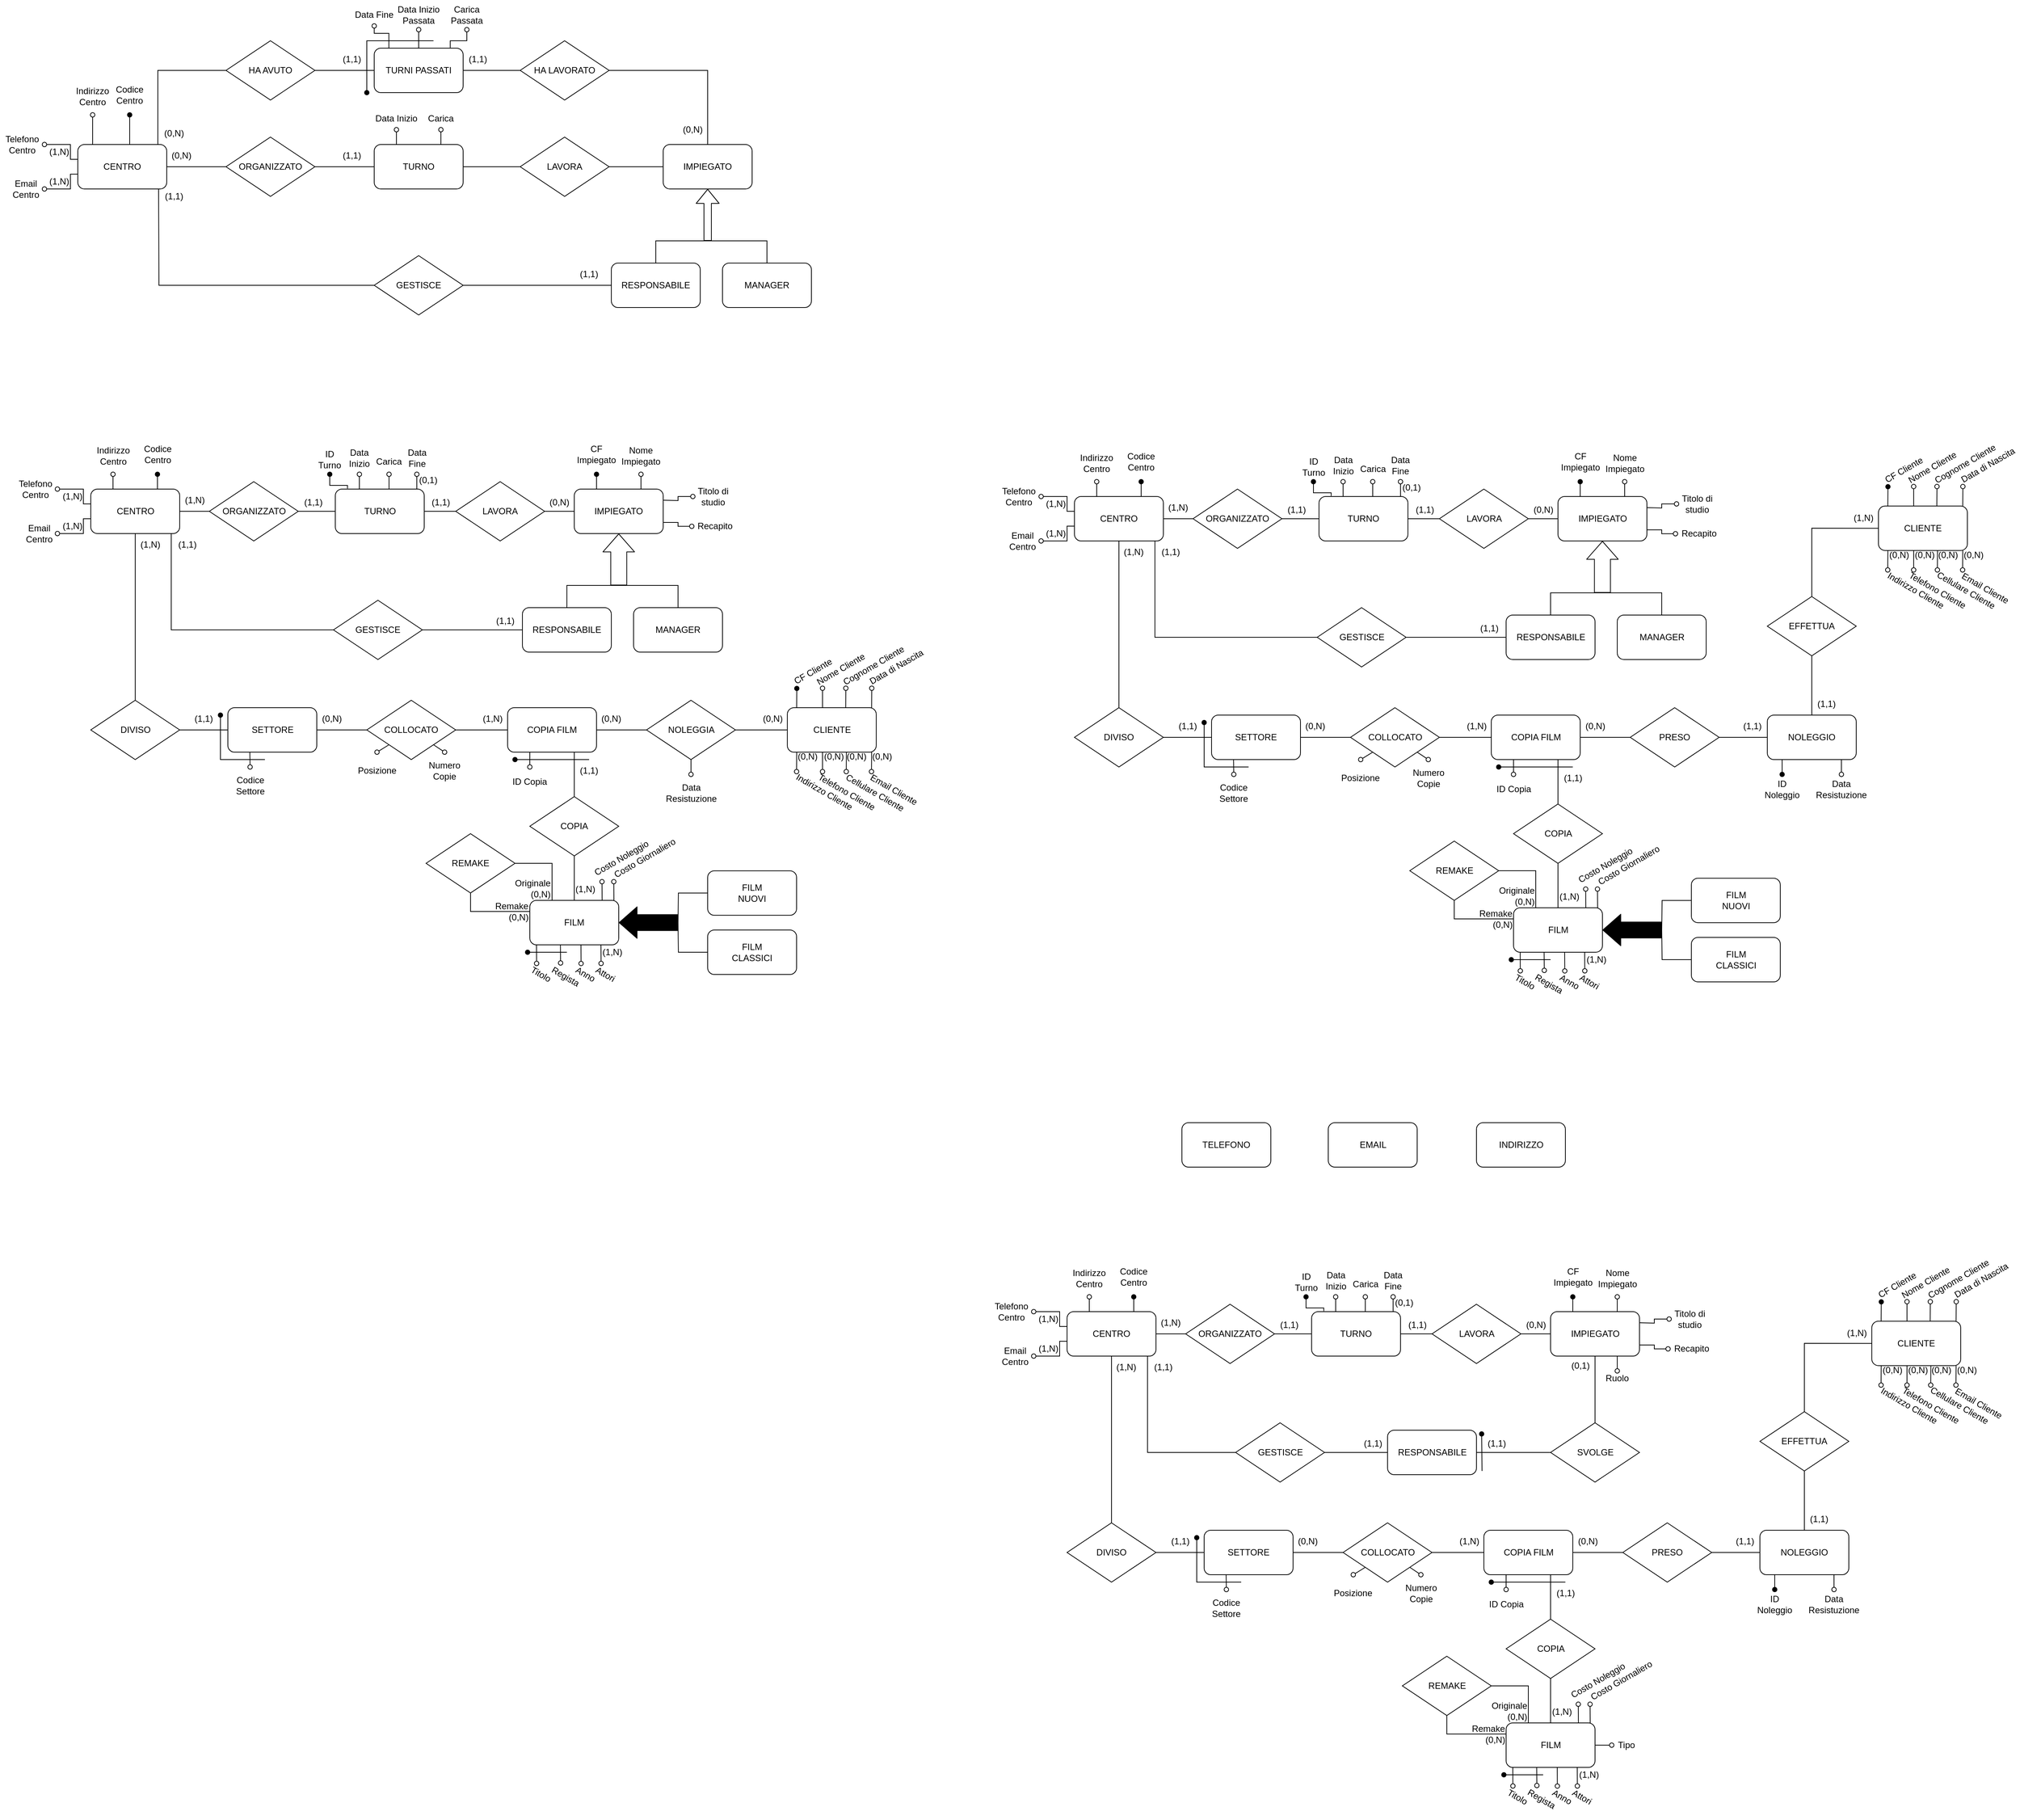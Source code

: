<mxfile version="14.9.2" type="github">
  <diagram id="nYG0-5dPkfvuFhi7WY6x" name="Page-1">
    <mxGraphModel dx="2377" dy="2591" grid="1" gridSize="10" guides="1" tooltips="1" connect="1" arrows="1" fold="1" page="1" pageScale="1" pageWidth="827" pageHeight="1169" math="0" shadow="0">
      <root>
        <mxCell id="0" />
        <mxCell id="1" parent="0" />
        <mxCell id="mZH4rsV0gwm1n9CbmXad-1" value="CENTRO" style="rounded=1;whiteSpace=wrap;html=1;" parent="1" vertex="1">
          <mxGeometry x="110" y="-960" width="120" height="60" as="geometry" />
        </mxCell>
        <mxCell id="mZH4rsV0gwm1n9CbmXad-2" value="IMPIEGATO" style="rounded=1;whiteSpace=wrap;html=1;" parent="1" vertex="1">
          <mxGeometry x="900" y="-960" width="120" height="60" as="geometry" />
        </mxCell>
        <mxCell id="mZH4rsV0gwm1n9CbmXad-33" style="edgeStyle=orthogonalEdgeStyle;rounded=0;orthogonalLoop=1;jettySize=auto;html=1;startArrow=none;startFill=0;endArrow=none;endFill=0;targetPerimeterSpacing=0;" parent="1" source="mZH4rsV0gwm1n9CbmXad-3" target="mZH4rsV0gwm1n9CbmXad-8" edge="1">
          <mxGeometry relative="1" as="geometry" />
        </mxCell>
        <mxCell id="mZH4rsV0gwm1n9CbmXad-3" value="TURNO" style="rounded=1;whiteSpace=wrap;html=1;" parent="1" vertex="1">
          <mxGeometry x="510" y="-960" width="120" height="60" as="geometry" />
        </mxCell>
        <mxCell id="mZH4rsV0gwm1n9CbmXad-4" value="TURNI PASSATI" style="rounded=1;whiteSpace=wrap;html=1;" parent="1" vertex="1">
          <mxGeometry x="510" y="-1090" width="120" height="60" as="geometry" />
        </mxCell>
        <mxCell id="mZH4rsV0gwm1n9CbmXad-25" style="edgeStyle=orthogonalEdgeStyle;rounded=0;orthogonalLoop=1;jettySize=auto;html=1;startArrow=none;startFill=0;endArrow=none;endFill=0;" parent="1" source="mZH4rsV0gwm1n9CbmXad-5" edge="1">
          <mxGeometry relative="1" as="geometry">
            <mxPoint x="960" y="-830" as="targetPoint" />
            <Array as="points">
              <mxPoint x="890" y="-830" />
            </Array>
          </mxGeometry>
        </mxCell>
        <mxCell id="mZH4rsV0gwm1n9CbmXad-5" value="RESPONSABILE" style="rounded=1;whiteSpace=wrap;html=1;" parent="1" vertex="1">
          <mxGeometry x="830" y="-800" width="120" height="60" as="geometry" />
        </mxCell>
        <mxCell id="mZH4rsV0gwm1n9CbmXad-24" style="edgeStyle=orthogonalEdgeStyle;rounded=0;orthogonalLoop=1;jettySize=auto;html=1;startArrow=none;startFill=0;endArrow=none;endFill=0;" parent="1" source="mZH4rsV0gwm1n9CbmXad-6" edge="1">
          <mxGeometry relative="1" as="geometry">
            <mxPoint x="960" y="-830" as="targetPoint" />
            <Array as="points">
              <mxPoint x="1040" y="-830" />
            </Array>
          </mxGeometry>
        </mxCell>
        <mxCell id="mZH4rsV0gwm1n9CbmXad-6" value="MANAGER" style="rounded=1;whiteSpace=wrap;html=1;" parent="1" vertex="1">
          <mxGeometry x="980" y="-800" width="120" height="60" as="geometry" />
        </mxCell>
        <mxCell id="mZH4rsV0gwm1n9CbmXad-36" style="edgeStyle=orthogonalEdgeStyle;rounded=0;orthogonalLoop=1;jettySize=auto;html=1;entryX=1;entryY=0.5;entryDx=0;entryDy=0;startArrow=none;startFill=0;endArrow=none;endFill=0;targetPerimeterSpacing=0;" parent="1" source="mZH4rsV0gwm1n9CbmXad-7" target="mZH4rsV0gwm1n9CbmXad-4" edge="1">
          <mxGeometry relative="1" as="geometry" />
        </mxCell>
        <mxCell id="mZH4rsV0gwm1n9CbmXad-37" style="edgeStyle=orthogonalEdgeStyle;rounded=0;orthogonalLoop=1;jettySize=auto;html=1;entryX=0.5;entryY=0;entryDx=0;entryDy=0;startArrow=none;startFill=0;endArrow=none;endFill=0;targetPerimeterSpacing=0;" parent="1" source="mZH4rsV0gwm1n9CbmXad-7" target="mZH4rsV0gwm1n9CbmXad-2" edge="1">
          <mxGeometry relative="1" as="geometry" />
        </mxCell>
        <mxCell id="mZH4rsV0gwm1n9CbmXad-7" value="HA LAVORATO" style="rhombus;whiteSpace=wrap;html=1;" parent="1" vertex="1">
          <mxGeometry x="707" y="-1100" width="120" height="80" as="geometry" />
        </mxCell>
        <mxCell id="mZH4rsV0gwm1n9CbmXad-34" style="edgeStyle=orthogonalEdgeStyle;rounded=0;orthogonalLoop=1;jettySize=auto;html=1;entryX=0;entryY=0.5;entryDx=0;entryDy=0;startArrow=none;startFill=0;endArrow=none;endFill=0;targetPerimeterSpacing=0;" parent="1" source="mZH4rsV0gwm1n9CbmXad-8" target="mZH4rsV0gwm1n9CbmXad-2" edge="1">
          <mxGeometry relative="1" as="geometry" />
        </mxCell>
        <mxCell id="mZH4rsV0gwm1n9CbmXad-8" value="LAVORA" style="rhombus;whiteSpace=wrap;html=1;" parent="1" vertex="1">
          <mxGeometry x="707" y="-970" width="120" height="80" as="geometry" />
        </mxCell>
        <mxCell id="mZH4rsV0gwm1n9CbmXad-29" style="edgeStyle=orthogonalEdgeStyle;rounded=0;orthogonalLoop=1;jettySize=auto;html=1;entryX=1;entryY=0.5;entryDx=0;entryDy=0;startArrow=none;startFill=0;endArrow=none;endFill=0;targetPerimeterSpacing=0;exitX=0;exitY=0.5;exitDx=0;exitDy=0;" parent="1" source="mZH4rsV0gwm1n9CbmXad-9" target="mZH4rsV0gwm1n9CbmXad-1" edge="1">
          <mxGeometry relative="1" as="geometry" />
        </mxCell>
        <mxCell id="mZH4rsV0gwm1n9CbmXad-9" value="ORGANIZZATO" style="rhombus;whiteSpace=wrap;html=1;" parent="1" vertex="1">
          <mxGeometry x="310" y="-970" width="120" height="80" as="geometry" />
        </mxCell>
        <mxCell id="mZH4rsV0gwm1n9CbmXad-35" style="edgeStyle=orthogonalEdgeStyle;rounded=0;orthogonalLoop=1;jettySize=auto;html=1;entryX=0;entryY=0.5;entryDx=0;entryDy=0;startArrow=none;startFill=0;endArrow=none;endFill=0;targetPerimeterSpacing=0;" parent="1" source="mZH4rsV0gwm1n9CbmXad-10" target="mZH4rsV0gwm1n9CbmXad-4" edge="1">
          <mxGeometry relative="1" as="geometry" />
        </mxCell>
        <mxCell id="mZH4rsV0gwm1n9CbmXad-38" style="edgeStyle=orthogonalEdgeStyle;rounded=0;orthogonalLoop=1;jettySize=auto;html=1;entryX=0.896;entryY=-0.003;entryDx=0;entryDy=0;entryPerimeter=0;startArrow=none;startFill=0;endArrow=none;endFill=0;targetPerimeterSpacing=0;" parent="1" source="mZH4rsV0gwm1n9CbmXad-10" target="mZH4rsV0gwm1n9CbmXad-1" edge="1">
          <mxGeometry relative="1" as="geometry">
            <Array as="points">
              <mxPoint x="218" y="-1060" />
              <mxPoint x="218" y="-960" />
            </Array>
          </mxGeometry>
        </mxCell>
        <mxCell id="mZH4rsV0gwm1n9CbmXad-10" value="HA AVUTO" style="rhombus;whiteSpace=wrap;html=1;" parent="1" vertex="1">
          <mxGeometry x="310" y="-1100" width="120" height="80" as="geometry" />
        </mxCell>
        <mxCell id="mZH4rsV0gwm1n9CbmXad-26" style="rounded=0;orthogonalLoop=1;jettySize=auto;html=1;entryX=0.75;entryY=0;entryDx=0;entryDy=0;startArrow=oval;startFill=1;endArrow=none;endFill=0;exitX=0.5;exitY=1;exitDx=0;exitDy=0;edgeStyle=orthogonalEdgeStyle;" parent="1" source="mZH4rsV0gwm1n9CbmXad-14" edge="1">
          <mxGeometry relative="1" as="geometry">
            <mxPoint x="180" y="-960" as="targetPoint" />
          </mxGeometry>
        </mxCell>
        <mxCell id="mZH4rsV0gwm1n9CbmXad-14" value="Codice&lt;br&gt;Centro" style="text;html=1;strokeColor=none;fillColor=none;align=center;verticalAlign=middle;whiteSpace=wrap;rounded=0;labelPosition=center;verticalLabelPosition=middle;rotation=0;direction=east;" parent="1" vertex="1">
          <mxGeometry x="150" y="-1055" width="60" height="55" as="geometry" />
        </mxCell>
        <mxCell id="mZH4rsV0gwm1n9CbmXad-15" value="Indirizzo&lt;br&gt;Centro" style="text;html=1;strokeColor=none;fillColor=none;align=center;verticalAlign=middle;whiteSpace=wrap;rounded=0;rotation=0;" parent="1" vertex="1">
          <mxGeometry x="100" y="-1050" width="60" height="50" as="geometry" />
        </mxCell>
        <mxCell id="mZH4rsV0gwm1n9CbmXad-16" value="Telefono&lt;br&gt;Centro" style="text;html=1;strokeColor=none;fillColor=none;align=center;verticalAlign=middle;whiteSpace=wrap;rounded=0;rotation=0;" parent="1" vertex="1">
          <mxGeometry x="5" y="-980" width="60" height="40" as="geometry" />
        </mxCell>
        <mxCell id="mZH4rsV0gwm1n9CbmXad-17" value="Email&lt;br&gt;Centro" style="text;html=1;strokeColor=none;fillColor=none;align=center;verticalAlign=middle;whiteSpace=wrap;rounded=0;" parent="1" vertex="1">
          <mxGeometry x="15" y="-920" width="50" height="40" as="geometry" />
        </mxCell>
        <mxCell id="mZH4rsV0gwm1n9CbmXad-20" style="rounded=0;orthogonalLoop=1;jettySize=auto;html=1;startArrow=oval;startFill=0;endArrow=none;endFill=0;exitX=0.5;exitY=1;exitDx=0;exitDy=0;entryX=0.25;entryY=0;entryDx=0;entryDy=0;targetPerimeterSpacing=0;" parent="1" source="mZH4rsV0gwm1n9CbmXad-15" edge="1">
          <mxGeometry relative="1" as="geometry">
            <mxPoint x="155" y="-1050.48" as="sourcePoint" />
            <mxPoint x="130" y="-960" as="targetPoint" />
          </mxGeometry>
        </mxCell>
        <mxCell id="mZH4rsV0gwm1n9CbmXad-21" style="edgeStyle=orthogonalEdgeStyle;rounded=0;orthogonalLoop=1;jettySize=auto;html=1;startArrow=oval;startFill=0;endArrow=none;endFill=0;entryX=0;entryY=0.667;entryDx=0;entryDy=0;entryPerimeter=0;exitX=1;exitY=0.5;exitDx=0;exitDy=0;" parent="1" source="mZH4rsV0gwm1n9CbmXad-17" target="mZH4rsV0gwm1n9CbmXad-1" edge="1">
          <mxGeometry relative="1" as="geometry">
            <mxPoint x="110" y="-990" as="sourcePoint" />
            <mxPoint x="120" y="-910" as="targetPoint" />
            <Array as="points">
              <mxPoint x="100" y="-900" />
              <mxPoint x="100" y="-920" />
            </Array>
          </mxGeometry>
        </mxCell>
        <mxCell id="mZH4rsV0gwm1n9CbmXad-22" style="edgeStyle=orthogonalEdgeStyle;rounded=0;orthogonalLoop=1;jettySize=auto;html=1;startArrow=oval;startFill=0;endArrow=none;endFill=0;exitX=1;exitY=0.5;exitDx=0;exitDy=0;entryX=0;entryY=0.25;entryDx=0;entryDy=0;" parent="1" source="mZH4rsV0gwm1n9CbmXad-16" target="mZH4rsV0gwm1n9CbmXad-1" edge="1">
          <mxGeometry relative="1" as="geometry">
            <mxPoint x="100" y="-977" as="sourcePoint" />
            <mxPoint x="203.04" y="-960" as="targetPoint" />
            <Array as="points">
              <mxPoint x="100" y="-960" />
              <mxPoint x="100" y="-940" />
              <mxPoint x="110" y="-940" />
            </Array>
          </mxGeometry>
        </mxCell>
        <mxCell id="mZH4rsV0gwm1n9CbmXad-23" value="" style="shape=flexArrow;endArrow=classic;html=1;" parent="1" edge="1">
          <mxGeometry width="50" height="50" relative="1" as="geometry">
            <mxPoint x="960" y="-830" as="sourcePoint" />
            <mxPoint x="960" y="-900" as="targetPoint" />
          </mxGeometry>
        </mxCell>
        <mxCell id="mZH4rsV0gwm1n9CbmXad-31" style="edgeStyle=orthogonalEdgeStyle;rounded=0;orthogonalLoop=1;jettySize=auto;html=1;entryX=1;entryY=0.5;entryDx=0;entryDy=0;startArrow=none;startFill=0;endArrow=none;endFill=0;targetPerimeterSpacing=0;exitX=0;exitY=0.5;exitDx=0;exitDy=0;" parent="1" source="mZH4rsV0gwm1n9CbmXad-3" target="mZH4rsV0gwm1n9CbmXad-9" edge="1">
          <mxGeometry relative="1" as="geometry">
            <mxPoint x="510" y="-930" as="sourcePoint" />
            <mxPoint x="430" y="-930.36" as="targetPoint" />
          </mxGeometry>
        </mxCell>
        <mxCell id="mZH4rsV0gwm1n9CbmXad-40" style="edgeStyle=orthogonalEdgeStyle;rounded=0;orthogonalLoop=1;jettySize=auto;html=1;entryX=0;entryY=0.5;entryDx=0;entryDy=0;startArrow=none;startFill=0;endArrow=none;endFill=0;targetPerimeterSpacing=0;" parent="1" source="mZH4rsV0gwm1n9CbmXad-39" target="mZH4rsV0gwm1n9CbmXad-5" edge="1">
          <mxGeometry relative="1" as="geometry" />
        </mxCell>
        <mxCell id="mZH4rsV0gwm1n9CbmXad-41" style="edgeStyle=orthogonalEdgeStyle;rounded=0;orthogonalLoop=1;jettySize=auto;html=1;startArrow=none;startFill=0;endArrow=none;endFill=0;targetPerimeterSpacing=0;" parent="1" source="mZH4rsV0gwm1n9CbmXad-39" edge="1">
          <mxGeometry relative="1" as="geometry">
            <mxPoint x="219" y="-900" as="targetPoint" />
          </mxGeometry>
        </mxCell>
        <mxCell id="mZH4rsV0gwm1n9CbmXad-39" value="GESTISCE" style="rhombus;whiteSpace=wrap;html=1;" parent="1" vertex="1">
          <mxGeometry x="510" y="-810" width="120" height="80" as="geometry" />
        </mxCell>
        <mxCell id="mZH4rsV0gwm1n9CbmXad-42" value="(0,N)" style="text;html=1;strokeColor=none;fillColor=none;align=center;verticalAlign=middle;whiteSpace=wrap;rounded=0;" parent="1" vertex="1">
          <mxGeometry x="220" y="-990" width="40" height="30" as="geometry" />
        </mxCell>
        <mxCell id="mZH4rsV0gwm1n9CbmXad-43" value="(1,N)" style="text;html=1;strokeColor=none;fillColor=none;align=center;verticalAlign=middle;whiteSpace=wrap;rounded=0;" parent="1" vertex="1">
          <mxGeometry x="70" y="-920" width="30" height="20" as="geometry" />
        </mxCell>
        <mxCell id="mZH4rsV0gwm1n9CbmXad-44" value="(1,N)" style="text;html=1;strokeColor=none;fillColor=none;align=center;verticalAlign=middle;whiteSpace=wrap;rounded=0;" parent="1" vertex="1">
          <mxGeometry x="70" y="-960" width="30" height="20" as="geometry" />
        </mxCell>
        <mxCell id="mZH4rsV0gwm1n9CbmXad-45" value="(1,1)" style="text;html=1;strokeColor=none;fillColor=none;align=center;verticalAlign=middle;whiteSpace=wrap;rounded=0;" parent="1" vertex="1">
          <mxGeometry x="220" y="-900" width="40" height="20" as="geometry" />
        </mxCell>
        <mxCell id="mZH4rsV0gwm1n9CbmXad-46" value="Data Inizio" style="text;html=1;strokeColor=none;fillColor=none;align=center;verticalAlign=middle;whiteSpace=wrap;rounded=0;rotation=0;" parent="1" vertex="1">
          <mxGeometry x="510" y="-1010" width="60" height="30" as="geometry" />
        </mxCell>
        <mxCell id="mZH4rsV0gwm1n9CbmXad-47" style="rounded=0;orthogonalLoop=1;jettySize=auto;html=1;startArrow=oval;startFill=0;endArrow=none;endFill=0;entryX=0.25;entryY=0;entryDx=0;entryDy=0;targetPerimeterSpacing=0;exitX=0.5;exitY=1;exitDx=0;exitDy=0;" parent="1" source="mZH4rsV0gwm1n9CbmXad-46" target="mZH4rsV0gwm1n9CbmXad-3" edge="1">
          <mxGeometry relative="1" as="geometry">
            <mxPoint x="520" y="-970" as="sourcePoint" />
            <mxPoint x="600" y="-890" as="targetPoint" />
          </mxGeometry>
        </mxCell>
        <mxCell id="mZH4rsV0gwm1n9CbmXad-50" value="Carica" style="text;html=1;strokeColor=none;fillColor=none;align=center;verticalAlign=middle;whiteSpace=wrap;rounded=0;rotation=0;" parent="1" vertex="1">
          <mxGeometry x="570" y="-1010" width="60" height="30" as="geometry" />
        </mxCell>
        <mxCell id="mZH4rsV0gwm1n9CbmXad-51" style="rounded=0;orthogonalLoop=1;jettySize=auto;html=1;startArrow=oval;startFill=0;endArrow=none;endFill=0;targetPerimeterSpacing=0;entryX=0.75;entryY=0;entryDx=0;entryDy=0;exitX=0.5;exitY=1;exitDx=0;exitDy=0;" parent="1" source="mZH4rsV0gwm1n9CbmXad-50" target="mZH4rsV0gwm1n9CbmXad-3" edge="1">
          <mxGeometry relative="1" as="geometry">
            <mxPoint x="660" y="-980" as="sourcePoint" />
            <mxPoint x="600" y="-960" as="targetPoint" />
          </mxGeometry>
        </mxCell>
        <mxCell id="mZH4rsV0gwm1n9CbmXad-64" style="edgeStyle=orthogonalEdgeStyle;rounded=0;orthogonalLoop=1;jettySize=auto;html=1;entryX=0.165;entryY=-0.006;entryDx=0;entryDy=0;entryPerimeter=0;startArrow=oval;startFill=0;endArrow=none;endFill=0;targetPerimeterSpacing=0;exitX=0.5;exitY=1;exitDx=0;exitDy=0;" parent="1" source="mZH4rsV0gwm1n9CbmXad-53" target="mZH4rsV0gwm1n9CbmXad-4" edge="1">
          <mxGeometry relative="1" as="geometry">
            <Array as="points">
              <mxPoint x="510" y="-1110" />
              <mxPoint x="530" y="-1110" />
            </Array>
          </mxGeometry>
        </mxCell>
        <mxCell id="mZH4rsV0gwm1n9CbmXad-53" value="Data Fine" style="text;html=1;strokeColor=none;fillColor=none;align=center;verticalAlign=middle;whiteSpace=wrap;rounded=0;rotation=0;" parent="1" vertex="1">
          <mxGeometry x="480" y="-1150" width="60" height="30" as="geometry" />
        </mxCell>
        <mxCell id="mZH4rsV0gwm1n9CbmXad-55" value="Data Inizio Passata" style="text;html=1;strokeColor=none;fillColor=none;align=center;verticalAlign=middle;whiteSpace=wrap;rounded=0;rotation=0;" parent="1" vertex="1">
          <mxGeometry x="540" y="-1155" width="60" height="40" as="geometry" />
        </mxCell>
        <mxCell id="mZH4rsV0gwm1n9CbmXad-56" style="rounded=0;orthogonalLoop=1;jettySize=auto;html=1;startArrow=oval;startFill=0;endArrow=none;endFill=0;targetPerimeterSpacing=0;entryX=0.75;entryY=0;entryDx=0;entryDy=0;exitX=0.5;exitY=1;exitDx=0;exitDy=0;" parent="1" source="mZH4rsV0gwm1n9CbmXad-55" edge="1">
          <mxGeometry relative="1" as="geometry">
            <mxPoint x="630" y="-1110" as="sourcePoint" />
            <mxPoint x="570" y="-1090" as="targetPoint" />
          </mxGeometry>
        </mxCell>
        <mxCell id="mZH4rsV0gwm1n9CbmXad-63" style="edgeStyle=orthogonalEdgeStyle;rounded=0;orthogonalLoop=1;jettySize=auto;html=1;entryX=0.855;entryY=-0.01;entryDx=0;entryDy=0;entryPerimeter=0;startArrow=oval;startFill=0;endArrow=none;endFill=0;targetPerimeterSpacing=0;exitX=0.5;exitY=1;exitDx=0;exitDy=0;" parent="1" source="mZH4rsV0gwm1n9CbmXad-61" target="mZH4rsV0gwm1n9CbmXad-4" edge="1">
          <mxGeometry relative="1" as="geometry">
            <Array as="points">
              <mxPoint x="635" y="-1100" />
              <mxPoint x="613" y="-1100" />
            </Array>
          </mxGeometry>
        </mxCell>
        <mxCell id="mZH4rsV0gwm1n9CbmXad-61" value="Carica&lt;br&gt;Passata" style="text;html=1;strokeColor=none;fillColor=none;align=center;verticalAlign=middle;whiteSpace=wrap;rounded=0;rotation=0;" parent="1" vertex="1">
          <mxGeometry x="600" y="-1155" width="70" height="40" as="geometry" />
        </mxCell>
        <mxCell id="mZH4rsV0gwm1n9CbmXad-65" value="(1,1)" style="text;html=1;strokeColor=none;fillColor=none;align=center;verticalAlign=middle;whiteSpace=wrap;rounded=0;" parent="1" vertex="1">
          <mxGeometry x="780" y="-800" width="40" height="30" as="geometry" />
        </mxCell>
        <mxCell id="mZH4rsV0gwm1n9CbmXad-66" value="(0,N)" style="text;html=1;strokeColor=none;fillColor=none;align=center;verticalAlign=middle;whiteSpace=wrap;rounded=0;" parent="1" vertex="1">
          <mxGeometry x="920" y="-990" width="40" height="20" as="geometry" />
        </mxCell>
        <mxCell id="mZH4rsV0gwm1n9CbmXad-67" value="(1,1)" style="text;html=1;strokeColor=none;fillColor=none;align=center;verticalAlign=middle;whiteSpace=wrap;rounded=0;" parent="1" vertex="1">
          <mxGeometry x="630" y="-1090" width="40" height="30" as="geometry" />
        </mxCell>
        <mxCell id="mZH4rsV0gwm1n9CbmXad-68" style="rounded=0;orthogonalLoop=1;jettySize=auto;html=1;startArrow=oval;startFill=1;endArrow=none;endFill=0;targetPerimeterSpacing=0;edgeStyle=orthogonalEdgeStyle;" parent="1" edge="1">
          <mxGeometry relative="1" as="geometry">
            <mxPoint x="500" y="-1030" as="sourcePoint" />
            <mxPoint x="590" y="-1100" as="targetPoint" />
            <Array as="points">
              <mxPoint x="500" y="-1030" />
              <mxPoint x="500" y="-1100" />
            </Array>
          </mxGeometry>
        </mxCell>
        <mxCell id="mZH4rsV0gwm1n9CbmXad-72" style="edgeStyle=orthogonalEdgeStyle;rounded=0;orthogonalLoop=1;jettySize=auto;html=1;startArrow=none;startFill=0;endArrow=none;endFill=0;targetPerimeterSpacing=0;" parent="1" source="mZH4rsV0gwm1n9CbmXad-73" target="mZH4rsV0gwm1n9CbmXad-83" edge="1">
          <mxGeometry relative="1" as="geometry" />
        </mxCell>
        <mxCell id="mZH4rsV0gwm1n9CbmXad-82" style="edgeStyle=orthogonalEdgeStyle;rounded=0;orthogonalLoop=1;jettySize=auto;html=1;entryX=0;entryY=0.5;entryDx=0;entryDy=0;startArrow=none;startFill=0;endArrow=none;endFill=0;targetPerimeterSpacing=0;" parent="1" source="mZH4rsV0gwm1n9CbmXad-83" target="mZH4rsV0gwm1n9CbmXad-71" edge="1">
          <mxGeometry relative="1" as="geometry" />
        </mxCell>
        <mxCell id="mZH4rsV0gwm1n9CbmXad-83" value="LAVORA" style="rhombus;whiteSpace=wrap;html=1;" parent="1" vertex="1">
          <mxGeometry x="620" y="-505" width="120" height="80" as="geometry" />
        </mxCell>
        <mxCell id="mZH4rsV0gwm1n9CbmXad-84" style="edgeStyle=orthogonalEdgeStyle;rounded=0;orthogonalLoop=1;jettySize=auto;html=1;entryX=1;entryY=0.5;entryDx=0;entryDy=0;startArrow=none;startFill=0;endArrow=none;endFill=0;targetPerimeterSpacing=0;exitX=0;exitY=0.5;exitDx=0;exitDy=0;" parent="1" source="mZH4rsV0gwm1n9CbmXad-85" target="mZH4rsV0gwm1n9CbmXad-70" edge="1">
          <mxGeometry relative="1" as="geometry" />
        </mxCell>
        <mxCell id="mZH4rsV0gwm1n9CbmXad-85" value="ORGANIZZATO" style="rhombus;whiteSpace=wrap;html=1;" parent="1" vertex="1">
          <mxGeometry x="287.5" y="-505" width="120" height="80" as="geometry" />
        </mxCell>
        <mxCell id="mZH4rsV0gwm1n9CbmXad-98" style="edgeStyle=orthogonalEdgeStyle;rounded=0;orthogonalLoop=1;jettySize=auto;html=1;entryX=1;entryY=0.5;entryDx=0;entryDy=0;startArrow=none;startFill=0;endArrow=none;endFill=0;targetPerimeterSpacing=0;exitX=0;exitY=0.5;exitDx=0;exitDy=0;" parent="1" source="mZH4rsV0gwm1n9CbmXad-73" target="mZH4rsV0gwm1n9CbmXad-85" edge="1">
          <mxGeometry relative="1" as="geometry">
            <mxPoint x="527.5" y="-465" as="sourcePoint" />
            <mxPoint x="447.5" y="-465.36" as="targetPoint" />
          </mxGeometry>
        </mxCell>
        <mxCell id="mZH4rsV0gwm1n9CbmXad-99" style="edgeStyle=orthogonalEdgeStyle;rounded=0;orthogonalLoop=1;jettySize=auto;html=1;entryX=0;entryY=0.5;entryDx=0;entryDy=0;startArrow=none;startFill=0;endArrow=none;endFill=0;targetPerimeterSpacing=0;" parent="1" source="mZH4rsV0gwm1n9CbmXad-101" target="mZH4rsV0gwm1n9CbmXad-76" edge="1">
          <mxGeometry relative="1" as="geometry" />
        </mxCell>
        <mxCell id="mZH4rsV0gwm1n9CbmXad-100" style="edgeStyle=orthogonalEdgeStyle;rounded=0;orthogonalLoop=1;jettySize=auto;html=1;startArrow=none;startFill=0;endArrow=none;endFill=0;targetPerimeterSpacing=0;entryX=0.905;entryY=0.989;entryDx=0;entryDy=0;entryPerimeter=0;" parent="1" source="mZH4rsV0gwm1n9CbmXad-101" edge="1" target="mZH4rsV0gwm1n9CbmXad-70">
          <mxGeometry relative="1" as="geometry">
            <mxPoint x="236.5" y="-435" as="targetPoint" />
          </mxGeometry>
        </mxCell>
        <mxCell id="mZH4rsV0gwm1n9CbmXad-101" value="GESTISCE" style="rhombus;whiteSpace=wrap;html=1;" parent="1" vertex="1">
          <mxGeometry x="455" y="-345" width="120" height="80" as="geometry" />
        </mxCell>
        <mxCell id="mZH4rsV0gwm1n9CbmXad-116" value="(1,1)" style="text;html=1;strokeColor=none;fillColor=none;align=center;verticalAlign=middle;whiteSpace=wrap;rounded=0;" parent="1" vertex="1">
          <mxGeometry x="797.5" y="-335" width="40" height="30" as="geometry" />
        </mxCell>
        <mxCell id="mZH4rsV0gwm1n9CbmXad-137" value="(1,1)" style="text;html=1;strokeColor=none;fillColor=none;align=center;verticalAlign=middle;whiteSpace=wrap;rounded=0;" parent="1" vertex="1">
          <mxGeometry x="460" y="-1090" width="40" height="30" as="geometry" />
        </mxCell>
        <mxCell id="mZH4rsV0gwm1n9CbmXad-138" value="(1,1)" style="text;html=1;strokeColor=none;fillColor=none;align=center;verticalAlign=middle;whiteSpace=wrap;rounded=0;" parent="1" vertex="1">
          <mxGeometry x="460" y="-960" width="40" height="30" as="geometry" />
        </mxCell>
        <mxCell id="mZH4rsV0gwm1n9CbmXad-139" value="(0,N)" style="text;html=1;strokeColor=none;fillColor=none;align=center;verticalAlign=middle;whiteSpace=wrap;rounded=0;" parent="1" vertex="1">
          <mxGeometry x="230" y="-960" width="40" height="30" as="geometry" />
        </mxCell>
        <mxCell id="-EKk8uJndri2SA6ntX6l-3" style="edgeStyle=orthogonalEdgeStyle;rounded=0;orthogonalLoop=1;jettySize=auto;html=1;entryX=0.5;entryY=1;entryDx=0;entryDy=0;endArrow=none;endFill=0;" edge="1" parent="1" source="-EKk8uJndri2SA6ntX6l-2" target="mZH4rsV0gwm1n9CbmXad-70">
          <mxGeometry relative="1" as="geometry" />
        </mxCell>
        <mxCell id="-EKk8uJndri2SA6ntX6l-4" style="edgeStyle=orthogonalEdgeStyle;rounded=0;orthogonalLoop=1;jettySize=auto;html=1;entryX=0;entryY=0.5;entryDx=0;entryDy=0;endArrow=none;endFill=0;" edge="1" parent="1" source="-EKk8uJndri2SA6ntX6l-2" target="-EKk8uJndri2SA6ntX6l-1">
          <mxGeometry relative="1" as="geometry" />
        </mxCell>
        <mxCell id="-EKk8uJndri2SA6ntX6l-2" value="DIVISO" style="rhombus;whiteSpace=wrap;html=1;" vertex="1" parent="1">
          <mxGeometry x="127.5" y="-210" width="120" height="80" as="geometry" />
        </mxCell>
        <mxCell id="-EKk8uJndri2SA6ntX6l-13" value="" style="group" vertex="1" connectable="0" parent="1">
          <mxGeometry x="22.5" y="-570" width="265" height="165" as="geometry" />
        </mxCell>
        <mxCell id="mZH4rsV0gwm1n9CbmXad-70" value="CENTRO" style="rounded=1;whiteSpace=wrap;html=1;" parent="-EKk8uJndri2SA6ntX6l-13" vertex="1">
          <mxGeometry x="105" y="75" width="120" height="60" as="geometry" />
        </mxCell>
        <mxCell id="mZH4rsV0gwm1n9CbmXad-89" style="rounded=0;orthogonalLoop=1;jettySize=auto;html=1;entryX=0.75;entryY=0;entryDx=0;entryDy=0;startArrow=oval;startFill=1;endArrow=none;endFill=0;exitX=0.5;exitY=1;exitDx=0;exitDy=0;" parent="-EKk8uJndri2SA6ntX6l-13" source="mZH4rsV0gwm1n9CbmXad-90" target="mZH4rsV0gwm1n9CbmXad-70" edge="1">
          <mxGeometry relative="1" as="geometry">
            <mxPoint x="175" y="75" as="targetPoint" />
          </mxGeometry>
        </mxCell>
        <mxCell id="mZH4rsV0gwm1n9CbmXad-90" value="Codice&lt;br&gt;Centro" style="text;html=1;strokeColor=none;fillColor=none;align=center;verticalAlign=middle;whiteSpace=wrap;rounded=0;labelPosition=center;verticalLabelPosition=middle;rotation=0;direction=east;" parent="-EKk8uJndri2SA6ntX6l-13" vertex="1">
          <mxGeometry x="165" width="60" height="55" as="geometry" />
        </mxCell>
        <mxCell id="mZH4rsV0gwm1n9CbmXad-91" value="Indirizzo&lt;br&gt;Centro" style="text;html=1;strokeColor=none;fillColor=none;align=center;verticalAlign=middle;whiteSpace=wrap;rounded=0;rotation=0;" parent="-EKk8uJndri2SA6ntX6l-13" vertex="1">
          <mxGeometry x="105" y="5" width="60" height="50" as="geometry" />
        </mxCell>
        <mxCell id="mZH4rsV0gwm1n9CbmXad-92" value="Telefono&lt;br&gt;Centro" style="text;html=1;strokeColor=none;fillColor=none;align=center;verticalAlign=middle;whiteSpace=wrap;rounded=0;rotation=0;" parent="-EKk8uJndri2SA6ntX6l-13" vertex="1">
          <mxGeometry y="55" width="60" height="40" as="geometry" />
        </mxCell>
        <mxCell id="mZH4rsV0gwm1n9CbmXad-93" value="Email&lt;br&gt;Centro" style="text;html=1;strokeColor=none;fillColor=none;align=center;verticalAlign=middle;whiteSpace=wrap;rounded=0;" parent="-EKk8uJndri2SA6ntX6l-13" vertex="1">
          <mxGeometry x="10" y="115" width="50" height="40" as="geometry" />
        </mxCell>
        <mxCell id="mZH4rsV0gwm1n9CbmXad-94" style="rounded=0;orthogonalLoop=1;jettySize=auto;html=1;startArrow=oval;startFill=0;endArrow=none;endFill=0;exitX=0.5;exitY=1;exitDx=0;exitDy=0;entryX=0.25;entryY=0;entryDx=0;entryDy=0;targetPerimeterSpacing=0;" parent="-EKk8uJndri2SA6ntX6l-13" source="mZH4rsV0gwm1n9CbmXad-91" target="mZH4rsV0gwm1n9CbmXad-70" edge="1">
          <mxGeometry relative="1" as="geometry">
            <mxPoint x="150" y="-15.48" as="sourcePoint" />
            <mxPoint x="125.0" y="75" as="targetPoint" />
          </mxGeometry>
        </mxCell>
        <mxCell id="mZH4rsV0gwm1n9CbmXad-95" style="edgeStyle=orthogonalEdgeStyle;rounded=0;orthogonalLoop=1;jettySize=auto;html=1;startArrow=oval;startFill=0;endArrow=none;endFill=0;entryX=0;entryY=0.667;entryDx=0;entryDy=0;entryPerimeter=0;exitX=1;exitY=0.5;exitDx=0;exitDy=0;" parent="-EKk8uJndri2SA6ntX6l-13" source="mZH4rsV0gwm1n9CbmXad-93" target="mZH4rsV0gwm1n9CbmXad-70" edge="1">
          <mxGeometry relative="1" as="geometry">
            <mxPoint x="105" y="45" as="sourcePoint" />
            <mxPoint x="115" y="125" as="targetPoint" />
            <Array as="points">
              <mxPoint x="95" y="135" />
              <mxPoint x="95" y="115" />
            </Array>
          </mxGeometry>
        </mxCell>
        <mxCell id="mZH4rsV0gwm1n9CbmXad-96" style="edgeStyle=orthogonalEdgeStyle;rounded=0;orthogonalLoop=1;jettySize=auto;html=1;startArrow=oval;startFill=0;endArrow=none;endFill=0;exitX=1;exitY=0.5;exitDx=0;exitDy=0;entryX=0;entryY=0.25;entryDx=0;entryDy=0;" parent="-EKk8uJndri2SA6ntX6l-13" source="mZH4rsV0gwm1n9CbmXad-92" target="mZH4rsV0gwm1n9CbmXad-70" edge="1">
          <mxGeometry relative="1" as="geometry">
            <mxPoint x="95" y="58" as="sourcePoint" />
            <mxPoint x="198.04" y="75" as="targetPoint" />
            <Array as="points">
              <mxPoint x="95" y="75" />
              <mxPoint x="95" y="95" />
              <mxPoint x="105" y="95" />
            </Array>
          </mxGeometry>
        </mxCell>
        <mxCell id="mZH4rsV0gwm1n9CbmXad-102" value="(1,N)" style="text;html=1;strokeColor=none;fillColor=none;align=center;verticalAlign=middle;whiteSpace=wrap;rounded=0;" parent="-EKk8uJndri2SA6ntX6l-13" vertex="1">
          <mxGeometry x="225" y="75" width="40" height="30" as="geometry" />
        </mxCell>
        <mxCell id="mZH4rsV0gwm1n9CbmXad-103" value="(1,N)" style="text;html=1;strokeColor=none;fillColor=none;align=center;verticalAlign=middle;whiteSpace=wrap;rounded=0;" parent="-EKk8uJndri2SA6ntX6l-13" vertex="1">
          <mxGeometry x="65" y="115" width="30" height="20" as="geometry" />
        </mxCell>
        <mxCell id="mZH4rsV0gwm1n9CbmXad-104" value="(1,N)" style="text;html=1;strokeColor=none;fillColor=none;align=center;verticalAlign=middle;whiteSpace=wrap;rounded=0;" parent="-EKk8uJndri2SA6ntX6l-13" vertex="1">
          <mxGeometry x="65" y="75" width="30" height="20" as="geometry" />
        </mxCell>
        <mxCell id="mZH4rsV0gwm1n9CbmXad-105" value="(1,1)" style="text;html=1;strokeColor=none;fillColor=none;align=center;verticalAlign=middle;whiteSpace=wrap;rounded=0;" parent="-EKk8uJndri2SA6ntX6l-13" vertex="1">
          <mxGeometry x="215" y="135" width="40" height="30" as="geometry" />
        </mxCell>
        <mxCell id="-EKk8uJndri2SA6ntX6l-11" value="(1,N)" style="text;html=1;strokeColor=none;fillColor=none;align=center;verticalAlign=middle;whiteSpace=wrap;rounded=0;" vertex="1" parent="-EKk8uJndri2SA6ntX6l-13">
          <mxGeometry x="165" y="135" width="40" height="30" as="geometry" />
        </mxCell>
        <mxCell id="-EKk8uJndri2SA6ntX6l-14" value="" style="group" vertex="1" connectable="0" parent="1">
          <mxGeometry x="407.5" y="-560" width="212.5" height="125" as="geometry" />
        </mxCell>
        <mxCell id="mZH4rsV0gwm1n9CbmXad-130" value="" style="group" parent="-EKk8uJndri2SA6ntX6l-14" vertex="1" connectable="0">
          <mxGeometry x="32.5" width="150" height="125" as="geometry" />
        </mxCell>
        <mxCell id="mZH4rsV0gwm1n9CbmXad-73" value="TURNO" style="rounded=1;whiteSpace=wrap;html=1;" parent="mZH4rsV0gwm1n9CbmXad-130" vertex="1">
          <mxGeometry x="17.5" y="65" width="120" height="60" as="geometry" />
        </mxCell>
        <mxCell id="mZH4rsV0gwm1n9CbmXad-106" value="Data&lt;br&gt;Inizio" style="text;html=1;strokeColor=none;fillColor=none;align=center;verticalAlign=middle;whiteSpace=wrap;rounded=0;rotation=0;" parent="mZH4rsV0gwm1n9CbmXad-130" vertex="1">
          <mxGeometry x="30" width="40" height="45" as="geometry" />
        </mxCell>
        <mxCell id="mZH4rsV0gwm1n9CbmXad-107" style="rounded=0;orthogonalLoop=1;jettySize=auto;html=1;startArrow=oval;startFill=0;endArrow=none;endFill=0;entryX=0.25;entryY=0;entryDx=0;entryDy=0;targetPerimeterSpacing=0;exitX=0.5;exitY=1;exitDx=0;exitDy=0;" parent="mZH4rsV0gwm1n9CbmXad-130" source="mZH4rsV0gwm1n9CbmXad-106" edge="1">
          <mxGeometry relative="1" as="geometry">
            <mxPoint x="30" y="55" as="sourcePoint" />
            <mxPoint x="50" y="65" as="targetPoint" />
          </mxGeometry>
        </mxCell>
        <mxCell id="mZH4rsV0gwm1n9CbmXad-108" value="Data&lt;br&gt;Fine" style="text;html=1;strokeColor=none;fillColor=none;align=center;verticalAlign=middle;whiteSpace=wrap;rounded=0;rotation=0;" parent="mZH4rsV0gwm1n9CbmXad-130" vertex="1">
          <mxGeometry x="97.5" width="60" height="45" as="geometry" />
        </mxCell>
        <mxCell id="mZH4rsV0gwm1n9CbmXad-109" style="rounded=0;orthogonalLoop=1;jettySize=auto;html=1;startArrow=oval;startFill=0;endArrow=none;endFill=0;targetPerimeterSpacing=0;entryX=0.75;entryY=0;entryDx=0;entryDy=0;exitX=0.5;exitY=1;exitDx=0;exitDy=0;" parent="mZH4rsV0gwm1n9CbmXad-130" source="mZH4rsV0gwm1n9CbmXad-108" edge="1">
          <mxGeometry relative="1" as="geometry">
            <mxPoint x="187.5" y="45" as="sourcePoint" />
            <mxPoint x="127.5" y="65" as="targetPoint" />
          </mxGeometry>
        </mxCell>
        <mxCell id="mZH4rsV0gwm1n9CbmXad-125" value="Carica" style="text;html=1;strokeColor=none;fillColor=none;align=center;verticalAlign=middle;whiteSpace=wrap;rounded=0;rotation=0;" parent="mZH4rsV0gwm1n9CbmXad-130" vertex="1">
          <mxGeometry x="70" y="10" width="40" height="35" as="geometry" />
        </mxCell>
        <mxCell id="mZH4rsV0gwm1n9CbmXad-126" style="rounded=0;orthogonalLoop=1;jettySize=auto;html=1;startArrow=oval;startFill=0;endArrow=none;endFill=0;entryX=0.25;entryY=0;entryDx=0;entryDy=0;targetPerimeterSpacing=0;exitX=0.5;exitY=1;exitDx=0;exitDy=0;" parent="mZH4rsV0gwm1n9CbmXad-130" source="mZH4rsV0gwm1n9CbmXad-125" edge="1">
          <mxGeometry relative="1" as="geometry">
            <mxPoint x="70" y="55" as="sourcePoint" />
            <mxPoint x="90" y="65" as="targetPoint" />
          </mxGeometry>
        </mxCell>
        <mxCell id="mZH4rsV0gwm1n9CbmXad-171" value="ID Turno" style="text;html=1;strokeColor=none;fillColor=none;align=center;verticalAlign=middle;whiteSpace=wrap;rounded=0;rotation=0;" parent="mZH4rsV0gwm1n9CbmXad-130" vertex="1">
          <mxGeometry x="-10" y="5" width="40" height="40" as="geometry" />
        </mxCell>
        <mxCell id="mZH4rsV0gwm1n9CbmXad-178" style="rounded=0;orthogonalLoop=1;jettySize=auto;html=1;startArrow=oval;startFill=1;endArrow=none;endFill=0;entryX=0.137;entryY=-0.013;entryDx=0;entryDy=0;targetPerimeterSpacing=0;exitX=0.5;exitY=1;exitDx=0;exitDy=0;entryPerimeter=0;edgeStyle=orthogonalEdgeStyle;" parent="mZH4rsV0gwm1n9CbmXad-130" source="mZH4rsV0gwm1n9CbmXad-171" target="mZH4rsV0gwm1n9CbmXad-73" edge="1">
          <mxGeometry relative="1" as="geometry">
            <mxPoint x="177.33" y="7.5" as="sourcePoint" />
            <mxPoint x="177.33" y="27.5" as="targetPoint" />
            <Array as="points">
              <mxPoint x="10" y="60" />
              <mxPoint x="34" y="60" />
            </Array>
          </mxGeometry>
        </mxCell>
        <mxCell id="mZH4rsV0gwm1n9CbmXad-129" value="(1,1)" style="text;html=1;strokeColor=none;fillColor=none;align=center;verticalAlign=middle;whiteSpace=wrap;rounded=0;" parent="-EKk8uJndri2SA6ntX6l-14" vertex="1">
          <mxGeometry y="70" width="40" height="25" as="geometry" />
        </mxCell>
        <mxCell id="mZH4rsV0gwm1n9CbmXad-131" value="(1,1)" style="text;html=1;strokeColor=none;fillColor=none;align=center;verticalAlign=middle;whiteSpace=wrap;rounded=0;" parent="-EKk8uJndri2SA6ntX6l-14" vertex="1">
          <mxGeometry x="172.5" y="70" width="40" height="25" as="geometry" />
        </mxCell>
        <mxCell id="mZH4rsV0gwm1n9CbmXad-135" value="(0,1)" style="text;html=1;strokeColor=none;fillColor=none;align=center;verticalAlign=middle;whiteSpace=wrap;rounded=0;" parent="-EKk8uJndri2SA6ntX6l-14" vertex="1">
          <mxGeometry x="160" y="40" width="30" height="25" as="geometry" />
        </mxCell>
        <mxCell id="-EKk8uJndri2SA6ntX6l-16" value="" style="group" vertex="1" connectable="0" parent="1">
          <mxGeometry x="667" y="-570" width="333" height="295" as="geometry" />
        </mxCell>
        <mxCell id="mZH4rsV0gwm1n9CbmXad-132" value="" style="group" parent="-EKk8uJndri2SA6ntX6l-16" vertex="1" connectable="0">
          <mxGeometry x="43" y="75" width="270" height="220" as="geometry" />
        </mxCell>
        <mxCell id="mZH4rsV0gwm1n9CbmXad-71" value="IMPIEGATO" style="rounded=1;whiteSpace=wrap;html=1;" parent="mZH4rsV0gwm1n9CbmXad-132" vertex="1">
          <mxGeometry x="70" width="120" height="60" as="geometry" />
        </mxCell>
        <mxCell id="mZH4rsV0gwm1n9CbmXad-75" style="edgeStyle=orthogonalEdgeStyle;rounded=0;orthogonalLoop=1;jettySize=auto;html=1;startArrow=none;startFill=0;endArrow=none;endFill=0;" parent="mZH4rsV0gwm1n9CbmXad-132" source="mZH4rsV0gwm1n9CbmXad-76" edge="1">
          <mxGeometry relative="1" as="geometry">
            <mxPoint x="130" y="130" as="targetPoint" />
            <Array as="points">
              <mxPoint x="60" y="130" />
            </Array>
          </mxGeometry>
        </mxCell>
        <mxCell id="mZH4rsV0gwm1n9CbmXad-76" value="RESPONSABILE" style="rounded=1;whiteSpace=wrap;html=1;" parent="mZH4rsV0gwm1n9CbmXad-132" vertex="1">
          <mxGeometry y="160" width="120" height="60" as="geometry" />
        </mxCell>
        <mxCell id="mZH4rsV0gwm1n9CbmXad-77" style="edgeStyle=orthogonalEdgeStyle;rounded=0;orthogonalLoop=1;jettySize=auto;html=1;startArrow=none;startFill=0;endArrow=none;endFill=0;" parent="mZH4rsV0gwm1n9CbmXad-132" source="mZH4rsV0gwm1n9CbmXad-78" edge="1">
          <mxGeometry relative="1" as="geometry">
            <mxPoint x="130" y="130" as="targetPoint" />
            <Array as="points">
              <mxPoint x="210" y="130" />
            </Array>
          </mxGeometry>
        </mxCell>
        <mxCell id="mZH4rsV0gwm1n9CbmXad-78" value="MANAGER" style="rounded=1;whiteSpace=wrap;html=1;" parent="mZH4rsV0gwm1n9CbmXad-132" vertex="1">
          <mxGeometry x="150" y="160" width="120" height="60" as="geometry" />
        </mxCell>
        <mxCell id="mZH4rsV0gwm1n9CbmXad-97" value="" style="shape=flexArrow;endArrow=classic;html=1;strokeWidth=1;width=21.569;endSize=7.739;" parent="mZH4rsV0gwm1n9CbmXad-132" edge="1">
          <mxGeometry width="50" height="50" relative="1" as="geometry">
            <mxPoint x="130" y="130" as="sourcePoint" />
            <mxPoint x="130" y="60" as="targetPoint" />
          </mxGeometry>
        </mxCell>
        <mxCell id="mZH4rsV0gwm1n9CbmXad-133" value="(0,N)" style="text;html=1;strokeColor=none;fillColor=none;align=center;verticalAlign=middle;whiteSpace=wrap;rounded=0;" parent="-EKk8uJndri2SA6ntX6l-16" vertex="1">
          <mxGeometry x="73" y="80" width="40" height="25" as="geometry" />
        </mxCell>
        <mxCell id="mZH4rsV0gwm1n9CbmXad-136" value="(1,1)" style="text;html=1;strokeColor=none;fillColor=none;align=center;verticalAlign=middle;whiteSpace=wrap;rounded=0;" parent="-EKk8uJndri2SA6ntX6l-16" vertex="1">
          <mxGeometry y="240" width="40" height="25" as="geometry" />
        </mxCell>
        <mxCell id="mZH4rsV0gwm1n9CbmXad-185" style="rounded=0;orthogonalLoop=1;jettySize=auto;html=1;entryX=0.75;entryY=0;entryDx=0;entryDy=0;startArrow=oval;startFill=1;endArrow=none;endFill=0;exitX=0.5;exitY=1;exitDx=0;exitDy=0;" parent="-EKk8uJndri2SA6ntX6l-16" source="mZH4rsV0gwm1n9CbmXad-186" edge="1">
          <mxGeometry relative="1" as="geometry">
            <mxPoint x="143" y="75" as="targetPoint" />
          </mxGeometry>
        </mxCell>
        <mxCell id="mZH4rsV0gwm1n9CbmXad-186" value="CF&lt;br&gt;Impiegato" style="text;html=1;strokeColor=none;fillColor=none;align=center;verticalAlign=middle;whiteSpace=wrap;rounded=0;labelPosition=center;verticalLabelPosition=middle;rotation=0;direction=east;" parent="-EKk8uJndri2SA6ntX6l-16" vertex="1">
          <mxGeometry x="113" width="60" height="55" as="geometry" />
        </mxCell>
        <mxCell id="mZH4rsV0gwm1n9CbmXad-187" style="rounded=0;orthogonalLoop=1;jettySize=auto;html=1;startArrow=oval;startFill=0;endArrow=none;endFill=0;exitX=0.5;exitY=1;exitDx=0;exitDy=0;entryX=0.25;entryY=0;entryDx=0;entryDy=0;targetPerimeterSpacing=0;" parent="-EKk8uJndri2SA6ntX6l-16" source="mZH4rsV0gwm1n9CbmXad-188" edge="1">
          <mxGeometry relative="1" as="geometry">
            <mxPoint x="218" y="-15.48" as="sourcePoint" />
            <mxPoint x="203" y="75" as="targetPoint" />
          </mxGeometry>
        </mxCell>
        <mxCell id="mZH4rsV0gwm1n9CbmXad-188" value="Nome&lt;br&gt;Impiegato" style="text;html=1;strokeColor=none;fillColor=none;align=center;verticalAlign=middle;whiteSpace=wrap;rounded=0;rotation=0;" parent="-EKk8uJndri2SA6ntX6l-16" vertex="1">
          <mxGeometry x="173" y="5" width="60" height="50" as="geometry" />
        </mxCell>
        <mxCell id="mZH4rsV0gwm1n9CbmXad-189" value="Titolo di&lt;br&gt;studio" style="text;html=1;strokeColor=none;fillColor=none;align=center;verticalAlign=middle;whiteSpace=wrap;rounded=0;rotation=0;" parent="-EKk8uJndri2SA6ntX6l-16" vertex="1">
          <mxGeometry x="273" y="65" width="55" height="40" as="geometry" />
        </mxCell>
        <mxCell id="mZH4rsV0gwm1n9CbmXad-190" value="Recapito" style="text;html=1;strokeColor=none;fillColor=none;align=center;verticalAlign=middle;whiteSpace=wrap;rounded=0;" parent="-EKk8uJndri2SA6ntX6l-16" vertex="1">
          <mxGeometry x="273" y="105" width="60" height="40" as="geometry" />
        </mxCell>
        <mxCell id="mZH4rsV0gwm1n9CbmXad-191" style="rounded=0;orthogonalLoop=1;jettySize=auto;html=1;startArrow=oval;startFill=0;endArrow=none;endFill=0;entryX=1;entryY=0.75;entryDx=0;entryDy=0;exitX=-0.024;exitY=0.507;exitDx=0;exitDy=0;exitPerimeter=0;edgeStyle=orthogonalEdgeStyle;" parent="-EKk8uJndri2SA6ntX6l-16" source="mZH4rsV0gwm1n9CbmXad-190" target="mZH4rsV0gwm1n9CbmXad-71" edge="1">
          <mxGeometry relative="1" as="geometry">
            <mxPoint x="418" y="15" as="sourcePoint" />
            <mxPoint x="418" y="85.02" as="targetPoint" />
            <Array as="points">
              <mxPoint x="253" y="125" />
              <mxPoint x="253" y="120" />
            </Array>
          </mxGeometry>
        </mxCell>
        <mxCell id="mZH4rsV0gwm1n9CbmXad-192" style="rounded=0;orthogonalLoop=1;jettySize=auto;html=1;startArrow=oval;startFill=0;endArrow=none;endFill=0;exitX=0;exitY=0.5;exitDx=0;exitDy=0;edgeStyle=orthogonalEdgeStyle;" parent="-EKk8uJndri2SA6ntX6l-16" source="mZH4rsV0gwm1n9CbmXad-189" edge="1">
          <mxGeometry relative="1" as="geometry">
            <mxPoint x="408" y="28" as="sourcePoint" />
            <mxPoint x="233" y="90" as="targetPoint" />
          </mxGeometry>
        </mxCell>
        <mxCell id="-EKk8uJndri2SA6ntX6l-19" style="edgeStyle=orthogonalEdgeStyle;rounded=0;orthogonalLoop=1;jettySize=auto;html=1;entryX=1;entryY=0.5;entryDx=0;entryDy=0;endArrow=none;endFill=0;exitX=0;exitY=0.5;exitDx=0;exitDy=0;" edge="1" parent="1" source="-EKk8uJndri2SA6ntX6l-17" target="-EKk8uJndri2SA6ntX6l-1">
          <mxGeometry relative="1" as="geometry" />
        </mxCell>
        <mxCell id="-EKk8uJndri2SA6ntX6l-30" style="edgeStyle=orthogonalEdgeStyle;rounded=0;orthogonalLoop=1;jettySize=auto;html=1;entryX=0;entryY=0.5;entryDx=0;entryDy=0;endArrow=none;endFill=0;exitX=1;exitY=0.5;exitDx=0;exitDy=0;" edge="1" parent="1" source="-EKk8uJndri2SA6ntX6l-17" target="-EKk8uJndri2SA6ntX6l-28">
          <mxGeometry relative="1" as="geometry" />
        </mxCell>
        <mxCell id="-EKk8uJndri2SA6ntX6l-21" value="" style="group" vertex="1" connectable="0" parent="1">
          <mxGeometry x="260" y="-200" width="212.5" height="130" as="geometry" />
        </mxCell>
        <mxCell id="-EKk8uJndri2SA6ntX6l-12" value="" style="group" vertex="1" connectable="0" parent="-EKk8uJndri2SA6ntX6l-21">
          <mxGeometry width="172.5" height="130" as="geometry" />
        </mxCell>
        <mxCell id="-EKk8uJndri2SA6ntX6l-1" value="SETTORE" style="rounded=1;whiteSpace=wrap;html=1;" vertex="1" parent="-EKk8uJndri2SA6ntX6l-12">
          <mxGeometry x="52.5" width="120" height="60" as="geometry" />
        </mxCell>
        <mxCell id="-EKk8uJndri2SA6ntX6l-5" value="Codice&lt;br&gt;Settore" style="text;html=1;strokeColor=none;fillColor=none;align=center;verticalAlign=middle;whiteSpace=wrap;rounded=0;rotation=0;" vertex="1" parent="-EKk8uJndri2SA6ntX6l-12">
          <mxGeometry x="52.5" y="80" width="60" height="50" as="geometry" />
        </mxCell>
        <mxCell id="-EKk8uJndri2SA6ntX6l-7" style="rounded=0;orthogonalLoop=1;jettySize=auto;html=1;startArrow=oval;startFill=0;endArrow=none;endFill=0;exitX=0.5;exitY=0;exitDx=0;exitDy=0;entryX=0.25;entryY=0;entryDx=0;entryDy=0;sourcePerimeterSpacing=0;" edge="1" parent="-EKk8uJndri2SA6ntX6l-12" source="-EKk8uJndri2SA6ntX6l-5">
          <mxGeometry relative="1" as="geometry">
            <mxPoint x="82.16" y="80" as="sourcePoint" />
            <mxPoint x="82.16" y="60" as="targetPoint" />
          </mxGeometry>
        </mxCell>
        <mxCell id="-EKk8uJndri2SA6ntX6l-8" style="rounded=0;orthogonalLoop=1;jettySize=auto;html=1;startArrow=oval;startFill=1;endArrow=none;endFill=0;edgeStyle=orthogonalEdgeStyle;" edge="1" parent="-EKk8uJndri2SA6ntX6l-12">
          <mxGeometry relative="1" as="geometry">
            <mxPoint x="102.5" y="70" as="targetPoint" />
            <mxPoint x="42.5" y="10" as="sourcePoint" />
            <Array as="points">
              <mxPoint x="42.5" y="70" />
              <mxPoint x="102.5" y="70" />
            </Array>
          </mxGeometry>
        </mxCell>
        <mxCell id="-EKk8uJndri2SA6ntX6l-10" value="(1,1)" style="text;html=1;strokeColor=none;fillColor=none;align=center;verticalAlign=middle;whiteSpace=wrap;rounded=0;" vertex="1" parent="-EKk8uJndri2SA6ntX6l-12">
          <mxGeometry width="40" height="30" as="geometry" />
        </mxCell>
        <mxCell id="-EKk8uJndri2SA6ntX6l-20" value="(0,N)" style="text;html=1;strokeColor=none;fillColor=none;align=center;verticalAlign=middle;whiteSpace=wrap;rounded=0;" vertex="1" parent="-EKk8uJndri2SA6ntX6l-21">
          <mxGeometry x="172.5" width="40" height="30" as="geometry" />
        </mxCell>
        <mxCell id="-EKk8uJndri2SA6ntX6l-40" style="edgeStyle=orthogonalEdgeStyle;rounded=0;orthogonalLoop=1;jettySize=auto;html=1;entryX=0.5;entryY=1;entryDx=0;entryDy=0;startArrow=none;startFill=0;endArrow=none;endFill=0;exitX=0.5;exitY=0;exitDx=0;exitDy=0;" edge="1" parent="1" source="-EKk8uJndri2SA6ntX6l-33" target="-EKk8uJndri2SA6ntX6l-34">
          <mxGeometry relative="1" as="geometry" />
        </mxCell>
        <mxCell id="-EKk8uJndri2SA6ntX6l-35" style="edgeStyle=orthogonalEdgeStyle;rounded=0;orthogonalLoop=1;jettySize=auto;html=1;entryX=0.75;entryY=1;entryDx=0;entryDy=0;startArrow=none;startFill=0;endArrow=none;endFill=0;exitX=0.5;exitY=0;exitDx=0;exitDy=0;" edge="1" parent="1" source="-EKk8uJndri2SA6ntX6l-34" target="-EKk8uJndri2SA6ntX6l-28">
          <mxGeometry relative="1" as="geometry" />
        </mxCell>
        <mxCell id="-EKk8uJndri2SA6ntX6l-34" value="COPIA" style="rhombus;whiteSpace=wrap;html=1;" vertex="1" parent="1">
          <mxGeometry x="720" y="-80" width="120" height="80" as="geometry" />
        </mxCell>
        <mxCell id="-EKk8uJndri2SA6ntX6l-46" style="edgeStyle=orthogonalEdgeStyle;rounded=0;orthogonalLoop=1;jettySize=auto;html=1;entryX=0.25;entryY=0;entryDx=0;entryDy=0;startArrow=none;startFill=0;endArrow=none;endFill=0;exitX=1;exitY=0.5;exitDx=0;exitDy=0;" edge="1" parent="1" source="-EKk8uJndri2SA6ntX6l-45" target="-EKk8uJndri2SA6ntX6l-33">
          <mxGeometry relative="1" as="geometry" />
        </mxCell>
        <mxCell id="-EKk8uJndri2SA6ntX6l-47" style="edgeStyle=orthogonalEdgeStyle;rounded=0;orthogonalLoop=1;jettySize=auto;html=1;entryX=0;entryY=0.25;entryDx=0;entryDy=0;startArrow=none;startFill=0;endArrow=none;endFill=0;exitX=0.5;exitY=1;exitDx=0;exitDy=0;" edge="1" parent="1" source="-EKk8uJndri2SA6ntX6l-45" target="-EKk8uJndri2SA6ntX6l-33">
          <mxGeometry relative="1" as="geometry" />
        </mxCell>
        <mxCell id="-EKk8uJndri2SA6ntX6l-45" value="REMAKE" style="rhombus;whiteSpace=wrap;html=1;" vertex="1" parent="1">
          <mxGeometry x="580" y="-30" width="120" height="80" as="geometry" />
        </mxCell>
        <mxCell id="-EKk8uJndri2SA6ntX6l-93" value="" style="group" vertex="1" connectable="0" parent="1">
          <mxGeometry x="660" y="-33.66" width="420" height="226.651" as="geometry" />
        </mxCell>
        <mxCell id="-EKk8uJndri2SA6ntX6l-33" value="FILM" style="rounded=1;whiteSpace=wrap;html=1;" vertex="1" parent="-EKk8uJndri2SA6ntX6l-93">
          <mxGeometry x="60" y="93.66" width="120" height="60" as="geometry" />
        </mxCell>
        <mxCell id="-EKk8uJndri2SA6ntX6l-43" value="(1,N)" style="text;html=1;strokeColor=none;fillColor=none;align=center;verticalAlign=middle;whiteSpace=wrap;rounded=0;" vertex="1" parent="-EKk8uJndri2SA6ntX6l-93">
          <mxGeometry x="120" y="63.66" width="30" height="30" as="geometry" />
        </mxCell>
        <mxCell id="-EKk8uJndri2SA6ntX6l-56" value="" style="group;align=right;" vertex="1" connectable="0" parent="-EKk8uJndri2SA6ntX6l-93">
          <mxGeometry y="93.66" width="60" height="30" as="geometry" />
        </mxCell>
        <mxCell id="-EKk8uJndri2SA6ntX6l-57" value="Remake" style="text;html=1;strokeColor=none;fillColor=none;align=right;verticalAlign=middle;whiteSpace=wrap;rounded=0;spacing=2;horizontal=1;spacingTop=0;" vertex="1" parent="-EKk8uJndri2SA6ntX6l-56">
          <mxGeometry width="60" height="15" as="geometry" />
        </mxCell>
        <mxCell id="-EKk8uJndri2SA6ntX6l-58" value="(0,N)" style="text;html=1;strokeColor=none;fillColor=none;align=center;verticalAlign=middle;whiteSpace=wrap;rounded=0;" vertex="1" parent="-EKk8uJndri2SA6ntX6l-56">
          <mxGeometry x="30" y="15" width="30" height="15" as="geometry" />
        </mxCell>
        <mxCell id="-EKk8uJndri2SA6ntX6l-60" value="Originale&lt;br&gt;(0,N)" style="text;html=1;strokeColor=none;fillColor=none;align=right;verticalAlign=middle;whiteSpace=wrap;rounded=0;spacing=2;horizontal=1;spacingTop=0;" vertex="1" parent="-EKk8uJndri2SA6ntX6l-93">
          <mxGeometry x="30" y="61.16" width="60" height="32.5" as="geometry" />
        </mxCell>
        <mxCell id="-EKk8uJndri2SA6ntX6l-61" value="Titolo" style="text;html=1;strokeColor=none;fillColor=none;align=center;verticalAlign=middle;whiteSpace=wrap;rounded=0;rotation=30;" vertex="1" parent="-EKk8uJndri2SA6ntX6l-93">
          <mxGeometry x="50" y="183.66" width="50" height="20" as="geometry" />
        </mxCell>
        <mxCell id="-EKk8uJndri2SA6ntX6l-65" value="Regista" style="text;html=1;strokeColor=none;fillColor=none;align=center;verticalAlign=middle;whiteSpace=wrap;rounded=0;rotation=30;" vertex="1" parent="-EKk8uJndri2SA6ntX6l-93">
          <mxGeometry x="77.92" y="183.91" width="60" height="26.34" as="geometry" />
        </mxCell>
        <mxCell id="-EKk8uJndri2SA6ntX6l-69" style="rounded=0;orthogonalLoop=1;jettySize=auto;html=1;startArrow=oval;startFill=0;endArrow=none;endFill=0;exitX=0.25;exitY=0;exitDx=0;exitDy=0;sourcePerimeterSpacing=0;edgeStyle=orthogonalEdgeStyle;entryX=0.075;entryY=0.998;entryDx=0;entryDy=0;entryPerimeter=0;" edge="1" parent="-EKk8uJndri2SA6ntX6l-93" source="-EKk8uJndri2SA6ntX6l-61" target="-EKk8uJndri2SA6ntX6l-33">
          <mxGeometry relative="1" as="geometry">
            <mxPoint x="70.03" y="178.17" as="sourcePoint" />
            <mxPoint x="70.0" y="153.66" as="targetPoint" />
          </mxGeometry>
        </mxCell>
        <mxCell id="-EKk8uJndri2SA6ntX6l-70" style="rounded=0;orthogonalLoop=1;jettySize=auto;html=1;startArrow=oval;startFill=0;endArrow=none;endFill=0;exitX=0.25;exitY=0;exitDx=0;exitDy=0;sourcePerimeterSpacing=0;edgeStyle=orthogonalEdgeStyle;entryX=0.344;entryY=1.007;entryDx=0;entryDy=0;entryPerimeter=0;" edge="1" parent="-EKk8uJndri2SA6ntX6l-93" source="-EKk8uJndri2SA6ntX6l-65" target="-EKk8uJndri2SA6ntX6l-33">
          <mxGeometry relative="1" as="geometry">
            <mxPoint x="100.175" y="178.87" as="sourcePoint" />
            <mxPoint x="100" y="153.66" as="targetPoint" />
          </mxGeometry>
        </mxCell>
        <mxCell id="-EKk8uJndri2SA6ntX6l-71" value="" style="endArrow=none;html=1;startArrow=oval;startFill=1;" edge="1" parent="-EKk8uJndri2SA6ntX6l-93">
          <mxGeometry width="50" height="50" relative="1" as="geometry">
            <mxPoint x="57" y="163.66" as="sourcePoint" />
            <mxPoint x="110" y="163.66" as="targetPoint" />
          </mxGeometry>
        </mxCell>
        <mxCell id="-EKk8uJndri2SA6ntX6l-72" value="Anno" style="text;html=1;strokeColor=none;fillColor=none;align=center;verticalAlign=middle;whiteSpace=wrap;rounded=0;rotation=30;" vertex="1" parent="-EKk8uJndri2SA6ntX6l-93">
          <mxGeometry x="110" y="183.78" width="50" height="20" as="geometry" />
        </mxCell>
        <mxCell id="-EKk8uJndri2SA6ntX6l-73" style="rounded=0;orthogonalLoop=1;jettySize=auto;html=1;startArrow=oval;startFill=0;endArrow=none;endFill=0;exitX=0.25;exitY=0;exitDx=0;exitDy=0;sourcePerimeterSpacing=0;edgeStyle=orthogonalEdgeStyle;entryX=0.075;entryY=0.998;entryDx=0;entryDy=0;entryPerimeter=0;" edge="1" parent="-EKk8uJndri2SA6ntX6l-93" source="-EKk8uJndri2SA6ntX6l-72">
          <mxGeometry relative="1" as="geometry">
            <mxPoint x="130.03" y="178.29" as="sourcePoint" />
            <mxPoint x="129.0" y="153.66" as="targetPoint" />
          </mxGeometry>
        </mxCell>
        <mxCell id="-EKk8uJndri2SA6ntX6l-74" value="Attori" style="text;html=1;strokeColor=none;fillColor=none;align=center;verticalAlign=middle;whiteSpace=wrap;rounded=0;rotation=30;" vertex="1" parent="-EKk8uJndri2SA6ntX6l-93">
          <mxGeometry x="137" y="183.66" width="50" height="20" as="geometry" />
        </mxCell>
        <mxCell id="-EKk8uJndri2SA6ntX6l-75" style="rounded=0;orthogonalLoop=1;jettySize=auto;html=1;startArrow=oval;startFill=0;endArrow=none;endFill=0;exitX=0.25;exitY=0;exitDx=0;exitDy=0;sourcePerimeterSpacing=0;edgeStyle=orthogonalEdgeStyle;entryX=0.075;entryY=0.998;entryDx=0;entryDy=0;entryPerimeter=0;" edge="1" parent="-EKk8uJndri2SA6ntX6l-93" source="-EKk8uJndri2SA6ntX6l-74">
          <mxGeometry relative="1" as="geometry">
            <mxPoint x="157.03" y="178.17" as="sourcePoint" />
            <mxPoint x="156.0" y="153.54" as="targetPoint" />
          </mxGeometry>
        </mxCell>
        <mxCell id="-EKk8uJndri2SA6ntX6l-76" value="(1,N)" style="text;html=1;strokeColor=none;fillColor=none;align=center;verticalAlign=middle;whiteSpace=wrap;rounded=0;" vertex="1" parent="-EKk8uJndri2SA6ntX6l-93">
          <mxGeometry x="160" y="153.66" width="23" height="20" as="geometry" />
        </mxCell>
        <mxCell id="-EKk8uJndri2SA6ntX6l-84" style="edgeStyle=orthogonalEdgeStyle;rounded=0;orthogonalLoop=1;jettySize=auto;html=1;startArrow=none;startFill=0;endArrow=none;endFill=0;fillColor=#000000;" edge="1" parent="-EKk8uJndri2SA6ntX6l-93" source="-EKk8uJndri2SA6ntX6l-79">
          <mxGeometry relative="1" as="geometry">
            <mxPoint x="260" y="123.66" as="targetPoint" />
          </mxGeometry>
        </mxCell>
        <mxCell id="-EKk8uJndri2SA6ntX6l-79" value="FILM&lt;br&gt;CLASSICI" style="rounded=1;whiteSpace=wrap;html=1;" vertex="1" parent="-EKk8uJndri2SA6ntX6l-93">
          <mxGeometry x="300" y="133.66" width="120" height="60" as="geometry" />
        </mxCell>
        <mxCell id="-EKk8uJndri2SA6ntX6l-83" style="edgeStyle=orthogonalEdgeStyle;rounded=0;orthogonalLoop=1;jettySize=auto;html=1;startArrow=none;startFill=0;endArrow=none;endFill=0;fillColor=#000000;" edge="1" parent="-EKk8uJndri2SA6ntX6l-93" source="-EKk8uJndri2SA6ntX6l-80">
          <mxGeometry relative="1" as="geometry">
            <mxPoint x="260" y="123.66" as="targetPoint" />
          </mxGeometry>
        </mxCell>
        <mxCell id="-EKk8uJndri2SA6ntX6l-80" value="FILM&lt;br&gt;NUOVI" style="rounded=1;whiteSpace=wrap;html=1;" vertex="1" parent="-EKk8uJndri2SA6ntX6l-93">
          <mxGeometry x="300" y="53.78" width="120" height="60" as="geometry" />
        </mxCell>
        <mxCell id="-EKk8uJndri2SA6ntX6l-82" value="" style="shape=flexArrow;endArrow=classic;html=1;strokeWidth=1;width=21.569;endSize=7.739;entryX=1;entryY=0.5;entryDx=0;entryDy=0;fillColor=#000000;" edge="1" parent="-EKk8uJndri2SA6ntX6l-93" target="-EKk8uJndri2SA6ntX6l-33">
          <mxGeometry width="50" height="50" relative="1" as="geometry">
            <mxPoint x="260" y="123.66" as="sourcePoint" />
            <mxPoint x="240" y="88.66" as="targetPoint" />
          </mxGeometry>
        </mxCell>
        <mxCell id="-EKk8uJndri2SA6ntX6l-85" value="Costo Noleggio" style="text;html=1;strokeColor=none;fillColor=none;align=center;verticalAlign=middle;whiteSpace=wrap;rounded=0;rotation=330;" vertex="1" parent="-EKk8uJndri2SA6ntX6l-93">
          <mxGeometry x="140" y="26.16" width="87" height="20" as="geometry" />
        </mxCell>
        <mxCell id="-EKk8uJndri2SA6ntX6l-86" value="Costo Giornaliero" style="text;html=1;strokeColor=none;fillColor=none;align=center;verticalAlign=middle;whiteSpace=wrap;rounded=0;rotation=330;" vertex="1" parent="-EKk8uJndri2SA6ntX6l-93">
          <mxGeometry x="160" y="26.16" width="110" height="20" as="geometry" />
        </mxCell>
        <mxCell id="-EKk8uJndri2SA6ntX6l-87" style="rounded=0;orthogonalLoop=1;jettySize=auto;html=1;startArrow=none;startFill=0;endArrow=oval;endFill=0;exitX=0.25;exitY=0;exitDx=0;exitDy=0;sourcePerimeterSpacing=0;edgeStyle=orthogonalEdgeStyle;entryX=0.075;entryY=0.998;entryDx=0;entryDy=0;entryPerimeter=0;" edge="1" parent="-EKk8uJndri2SA6ntX6l-93">
          <mxGeometry relative="1" as="geometry">
            <mxPoint x="157.575" y="93.66" as="sourcePoint" />
            <mxPoint x="157.4" y="68.45" as="targetPoint" />
          </mxGeometry>
        </mxCell>
        <mxCell id="-EKk8uJndri2SA6ntX6l-88" style="rounded=0;orthogonalLoop=1;jettySize=auto;html=1;startArrow=none;startFill=0;endArrow=oval;endFill=0;exitX=0.25;exitY=0;exitDx=0;exitDy=0;sourcePerimeterSpacing=0;edgeStyle=orthogonalEdgeStyle;entryX=0.075;entryY=0.998;entryDx=0;entryDy=0;entryPerimeter=0;" edge="1" parent="-EKk8uJndri2SA6ntX6l-93">
          <mxGeometry relative="1" as="geometry">
            <mxPoint x="173.475" y="93.66" as="sourcePoint" />
            <mxPoint x="173.3" y="68.45" as="targetPoint" />
          </mxGeometry>
        </mxCell>
        <mxCell id="-EKk8uJndri2SA6ntX6l-95" style="edgeStyle=orthogonalEdgeStyle;rounded=0;orthogonalLoop=1;jettySize=auto;html=1;entryX=1;entryY=0.5;entryDx=0;entryDy=0;endArrow=none;endFill=0;exitX=0;exitY=0.5;exitDx=0;exitDy=0;" edge="1" parent="1" source="-EKk8uJndri2SA6ntX6l-97" target="-EKk8uJndri2SA6ntX6l-28">
          <mxGeometry relative="1" as="geometry">
            <mxPoint x="810" y="-170" as="targetPoint" />
          </mxGeometry>
        </mxCell>
        <mxCell id="-EKk8uJndri2SA6ntX6l-96" style="edgeStyle=orthogonalEdgeStyle;rounded=0;orthogonalLoop=1;jettySize=auto;html=1;entryX=0;entryY=0.5;entryDx=0;entryDy=0;endArrow=none;endFill=0;exitX=1;exitY=0.5;exitDx=0;exitDy=0;" edge="1" parent="1" source="-EKk8uJndri2SA6ntX6l-97" target="-EKk8uJndri2SA6ntX6l-100">
          <mxGeometry relative="1" as="geometry" />
        </mxCell>
        <mxCell id="-EKk8uJndri2SA6ntX6l-103" value="" style="group" vertex="1" connectable="0" parent="1">
          <mxGeometry x="650" y="-200" width="200" height="120" as="geometry" />
        </mxCell>
        <mxCell id="-EKk8uJndri2SA6ntX6l-28" value="COPIA FILM" style="rounded=1;whiteSpace=wrap;html=1;" vertex="1" parent="-EKk8uJndri2SA6ntX6l-103">
          <mxGeometry x="40" width="120" height="60" as="geometry" />
        </mxCell>
        <mxCell id="-EKk8uJndri2SA6ntX6l-31" value="ID Copia" style="text;html=1;strokeColor=none;fillColor=none;align=center;verticalAlign=middle;whiteSpace=wrap;rounded=0;rotation=0;" vertex="1" parent="-EKk8uJndri2SA6ntX6l-103">
          <mxGeometry x="40" y="80" width="60" height="40" as="geometry" />
        </mxCell>
        <mxCell id="-EKk8uJndri2SA6ntX6l-32" style="rounded=0;orthogonalLoop=1;jettySize=auto;html=1;startArrow=oval;startFill=0;endArrow=none;endFill=0;exitX=0.5;exitY=0;exitDx=0;exitDy=0;sourcePerimeterSpacing=0;entryX=0.25;entryY=1;entryDx=0;entryDy=0;" edge="1" parent="-EKk8uJndri2SA6ntX6l-103" source="-EKk8uJndri2SA6ntX6l-31" target="-EKk8uJndri2SA6ntX6l-28">
          <mxGeometry relative="1" as="geometry">
            <mxPoint x="-190.34" y="280" as="sourcePoint" />
            <mxPoint x="100" y="70" as="targetPoint" />
          </mxGeometry>
        </mxCell>
        <mxCell id="-EKk8uJndri2SA6ntX6l-41" value="" style="endArrow=none;html=1;startArrow=oval;startFill=1;" edge="1" parent="-EKk8uJndri2SA6ntX6l-103">
          <mxGeometry width="50" height="50" relative="1" as="geometry">
            <mxPoint x="50" y="70" as="sourcePoint" />
            <mxPoint x="150" y="70" as="targetPoint" />
          </mxGeometry>
        </mxCell>
        <mxCell id="-EKk8uJndri2SA6ntX6l-42" value="(1,1)" style="text;html=1;strokeColor=none;fillColor=none;align=center;verticalAlign=middle;whiteSpace=wrap;rounded=0;" vertex="1" parent="-EKk8uJndri2SA6ntX6l-103">
          <mxGeometry x="130" y="70" width="40" height="30" as="geometry" />
        </mxCell>
        <mxCell id="-EKk8uJndri2SA6ntX6l-94" value="(1,N)" style="text;html=1;strokeColor=none;fillColor=none;align=center;verticalAlign=middle;whiteSpace=wrap;rounded=0;" vertex="1" parent="-EKk8uJndri2SA6ntX6l-103">
          <mxGeometry width="40" height="30" as="geometry" />
        </mxCell>
        <mxCell id="-EKk8uJndri2SA6ntX6l-102" value="(0,N)" style="text;html=1;strokeColor=none;fillColor=none;align=center;verticalAlign=middle;whiteSpace=wrap;rounded=0;" vertex="1" parent="-EKk8uJndri2SA6ntX6l-103">
          <mxGeometry x="160" width="40" height="30" as="geometry" />
        </mxCell>
        <mxCell id="-EKk8uJndri2SA6ntX6l-104" value="" style="group" vertex="1" connectable="0" parent="1">
          <mxGeometry x="483.75" y="-210" width="151.25" height="120" as="geometry" />
        </mxCell>
        <mxCell id="-EKk8uJndri2SA6ntX6l-17" value="COLLOCATO" style="rhombus;whiteSpace=wrap;html=1;" vertex="1" parent="-EKk8uJndri2SA6ntX6l-104">
          <mxGeometry x="16.25" width="120" height="80" as="geometry" />
        </mxCell>
        <mxCell id="-EKk8uJndri2SA6ntX6l-22" value="Numero&lt;br&gt;Copie" style="text;html=1;strokeColor=none;fillColor=none;align=center;verticalAlign=middle;whiteSpace=wrap;rounded=0;rotation=0;" vertex="1" parent="-EKk8uJndri2SA6ntX6l-104">
          <mxGeometry x="91.25" y="70" width="60" height="50" as="geometry" />
        </mxCell>
        <mxCell id="-EKk8uJndri2SA6ntX6l-23" style="rounded=0;orthogonalLoop=1;jettySize=auto;html=1;startArrow=oval;startFill=0;endArrow=none;endFill=0;exitX=0.5;exitY=0;exitDx=0;exitDy=0;entryX=1;entryY=1;entryDx=0;entryDy=0;sourcePerimeterSpacing=0;" edge="1" parent="-EKk8uJndri2SA6ntX6l-104" source="-EKk8uJndri2SA6ntX6l-22" target="-EKk8uJndri2SA6ntX6l-17">
          <mxGeometry relative="1" as="geometry">
            <mxPoint x="-174.09" y="320" as="sourcePoint" />
            <mxPoint x="85.91" y="100" as="targetPoint" />
          </mxGeometry>
        </mxCell>
        <mxCell id="-EKk8uJndri2SA6ntX6l-24" value="Posizione" style="text;html=1;strokeColor=none;fillColor=none;align=center;verticalAlign=middle;whiteSpace=wrap;rounded=0;rotation=0;" vertex="1" parent="-EKk8uJndri2SA6ntX6l-104">
          <mxGeometry y="70" width="60" height="50" as="geometry" />
        </mxCell>
        <mxCell id="-EKk8uJndri2SA6ntX6l-25" style="rounded=0;orthogonalLoop=1;jettySize=auto;html=1;startArrow=oval;startFill=0;endArrow=none;endFill=0;exitX=0.5;exitY=0;exitDx=0;exitDy=0;entryX=0;entryY=1;entryDx=0;entryDy=0;sourcePerimeterSpacing=0;" edge="1" parent="-EKk8uJndri2SA6ntX6l-104" source="-EKk8uJndri2SA6ntX6l-24" target="-EKk8uJndri2SA6ntX6l-17">
          <mxGeometry relative="1" as="geometry">
            <mxPoint x="-254.09" y="310" as="sourcePoint" />
            <mxPoint x="5.91" y="90" as="targetPoint" />
          </mxGeometry>
        </mxCell>
        <mxCell id="-EKk8uJndri2SA6ntX6l-105" value="" style="group" vertex="1" connectable="0" parent="1">
          <mxGeometry x="877.5" y="-210" width="120" height="150" as="geometry" />
        </mxCell>
        <mxCell id="-EKk8uJndri2SA6ntX6l-97" value="NOLEGGIA" style="rhombus;whiteSpace=wrap;html=1;" vertex="1" parent="-EKk8uJndri2SA6ntX6l-105">
          <mxGeometry width="120" height="80" as="geometry" />
        </mxCell>
        <mxCell id="-EKk8uJndri2SA6ntX6l-98" value="Data Resistuzione" style="text;html=1;strokeColor=none;fillColor=none;align=center;verticalAlign=middle;whiteSpace=wrap;rounded=0;rotation=0;" vertex="1" parent="-EKk8uJndri2SA6ntX6l-105">
          <mxGeometry x="30" y="100" width="60" height="50" as="geometry" />
        </mxCell>
        <mxCell id="-EKk8uJndri2SA6ntX6l-99" style="rounded=0;orthogonalLoop=1;jettySize=auto;html=1;startArrow=oval;startFill=0;endArrow=none;endFill=0;exitX=0.5;exitY=0;exitDx=0;exitDy=0;entryX=0.5;entryY=1;entryDx=0;entryDy=0;sourcePerimeterSpacing=0;" edge="1" parent="-EKk8uJndri2SA6ntX6l-105" source="-EKk8uJndri2SA6ntX6l-98" target="-EKk8uJndri2SA6ntX6l-97">
          <mxGeometry relative="1" as="geometry">
            <mxPoint x="-270.34" y="310" as="sourcePoint" />
            <mxPoint x="-10.34" y="90" as="targetPoint" />
          </mxGeometry>
        </mxCell>
        <mxCell id="-EKk8uJndri2SA6ntX6l-137" value="" style="group" vertex="1" connectable="0" parent="1">
          <mxGeometry x="1027.5" y="-287.834" width="229.965" height="240.225" as="geometry" />
        </mxCell>
        <mxCell id="-EKk8uJndri2SA6ntX6l-100" value="CLIENTE" style="rounded=1;whiteSpace=wrap;html=1;" vertex="1" parent="-EKk8uJndri2SA6ntX6l-137">
          <mxGeometry x="40" y="87.834" width="120" height="60" as="geometry" />
        </mxCell>
        <mxCell id="-EKk8uJndri2SA6ntX6l-101" value="(0,N)" style="text;html=1;strokeColor=none;fillColor=none;align=center;verticalAlign=middle;whiteSpace=wrap;rounded=0;" vertex="1" parent="-EKk8uJndri2SA6ntX6l-137">
          <mxGeometry y="87.834" width="40" height="30" as="geometry" />
        </mxCell>
        <mxCell id="-EKk8uJndri2SA6ntX6l-106" value="CF Cliente" style="text;html=1;strokeColor=none;fillColor=none;align=center;verticalAlign=middle;whiteSpace=wrap;rounded=0;rotation=330;" vertex="1" parent="-EKk8uJndri2SA6ntX6l-137">
          <mxGeometry x="44.4" y="30.48" width="60.67" height="17.31" as="geometry" />
        </mxCell>
        <mxCell id="-EKk8uJndri2SA6ntX6l-108" style="rounded=0;orthogonalLoop=1;jettySize=auto;html=1;startArrow=oval;startFill=1;endArrow=none;endFill=0;sourcePerimeterSpacing=0;edgeStyle=orthogonalEdgeStyle;entryX=0.105;entryY=0.004;entryDx=0;entryDy=0;entryPerimeter=0;exitX=0;exitY=1;exitDx=0;exitDy=0;" edge="1" parent="-EKk8uJndri2SA6ntX6l-137" source="-EKk8uJndri2SA6ntX6l-106" target="-EKk8uJndri2SA6ntX6l-100">
          <mxGeometry relative="1" as="geometry">
            <mxPoint x="22.5" y="47.834" as="sourcePoint" />
            <mxPoint x="122.5" y="60.834" as="targetPoint" />
          </mxGeometry>
        </mxCell>
        <mxCell id="-EKk8uJndri2SA6ntX6l-116" value="Nome Cliente" style="text;html=1;strokeColor=none;fillColor=none;align=center;verticalAlign=middle;whiteSpace=wrap;rounded=0;rotation=330;" vertex="1" parent="-EKk8uJndri2SA6ntX6l-137">
          <mxGeometry x="72.5" y="31.424" width="80" height="9.48" as="geometry" />
        </mxCell>
        <mxCell id="-EKk8uJndri2SA6ntX6l-119" value="Cognome Cliente" style="text;html=1;strokeColor=none;fillColor=none;align=center;verticalAlign=middle;whiteSpace=wrap;rounded=0;rotation=330;" vertex="1" parent="-EKk8uJndri2SA6ntX6l-137">
          <mxGeometry x="106.87" y="24.124" width="100" height="13.07" as="geometry" />
        </mxCell>
        <mxCell id="-EKk8uJndri2SA6ntX6l-121" style="rounded=0;orthogonalLoop=1;jettySize=auto;html=1;startArrow=oval;startFill=0;endArrow=none;endFill=0;sourcePerimeterSpacing=0;edgeStyle=orthogonalEdgeStyle;entryX=0.105;entryY=0.004;entryDx=0;entryDy=0;entryPerimeter=0;exitX=0;exitY=1;exitDx=0;exitDy=0;" edge="1" parent="-EKk8uJndri2SA6ntX6l-137">
          <mxGeometry relative="1" as="geometry">
            <mxPoint x="87.5" y="61.564" as="sourcePoint" />
            <mxPoint x="87.5" y="87.834" as="targetPoint" />
          </mxGeometry>
        </mxCell>
        <mxCell id="-EKk8uJndri2SA6ntX6l-122" style="rounded=0;orthogonalLoop=1;jettySize=auto;html=1;startArrow=oval;startFill=0;endArrow=none;endFill=0;sourcePerimeterSpacing=0;edgeStyle=orthogonalEdgeStyle;entryX=0.105;entryY=0.004;entryDx=0;entryDy=0;entryPerimeter=0;exitX=0;exitY=1;exitDx=0;exitDy=0;" edge="1" parent="-EKk8uJndri2SA6ntX6l-137">
          <mxGeometry relative="1" as="geometry">
            <mxPoint x="118.964" y="61.564" as="sourcePoint" />
            <mxPoint x="118.77" y="87.834" as="targetPoint" />
          </mxGeometry>
        </mxCell>
        <mxCell id="-EKk8uJndri2SA6ntX6l-123" value="Data di Nascita" style="text;html=1;strokeColor=none;fillColor=none;align=center;verticalAlign=middle;whiteSpace=wrap;rounded=0;rotation=330;" vertex="1" parent="-EKk8uJndri2SA6ntX6l-137">
          <mxGeometry x="142.5" y="26.624" width="90" height="13.07" as="geometry" />
        </mxCell>
        <mxCell id="-EKk8uJndri2SA6ntX6l-124" style="rounded=0;orthogonalLoop=1;jettySize=auto;html=1;startArrow=oval;startFill=0;endArrow=none;endFill=0;sourcePerimeterSpacing=0;edgeStyle=orthogonalEdgeStyle;entryX=0.105;entryY=0.004;entryDx=0;entryDy=0;entryPerimeter=0;exitX=0;exitY=1;exitDx=0;exitDy=0;" edge="1" parent="-EKk8uJndri2SA6ntX6l-137">
          <mxGeometry relative="1" as="geometry">
            <mxPoint x="153.924" y="61.564" as="sourcePoint" />
            <mxPoint x="153.73" y="87.834" as="targetPoint" />
          </mxGeometry>
        </mxCell>
        <mxCell id="-EKk8uJndri2SA6ntX6l-125" value="Indirizzo Cliente" style="text;html=1;strokeColor=none;fillColor=none;align=center;verticalAlign=middle;whiteSpace=wrap;rounded=0;rotation=30;" vertex="1" parent="-EKk8uJndri2SA6ntX6l-137">
          <mxGeometry x="36.55" y="188.324" width="107.03" height="26.76" as="geometry" />
        </mxCell>
        <mxCell id="-EKk8uJndri2SA6ntX6l-126" style="rounded=0;orthogonalLoop=1;jettySize=auto;html=1;startArrow=none;startFill=0;endArrow=oval;endFill=0;sourcePerimeterSpacing=0;edgeStyle=orthogonalEdgeStyle;entryX=0.105;entryY=0.004;entryDx=0;entryDy=0;entryPerimeter=0;exitX=0;exitY=1;exitDx=0;exitDy=0;" edge="1" parent="-EKk8uJndri2SA6ntX6l-137">
          <mxGeometry relative="1" as="geometry">
            <mxPoint x="52.694" y="147.834" as="sourcePoint" />
            <mxPoint x="52.5" y="174.104" as="targetPoint" />
          </mxGeometry>
        </mxCell>
        <mxCell id="-EKk8uJndri2SA6ntX6l-127" value="Telefono&amp;nbsp;Cliente" style="text;html=1;strokeColor=none;fillColor=none;align=center;verticalAlign=middle;whiteSpace=wrap;rounded=0;rotation=30;spacingLeft=2;spacingTop=0;" vertex="1" parent="-EKk8uJndri2SA6ntX6l-137">
          <mxGeometry x="65.18" y="188.074" width="107.39" height="27.12" as="geometry" />
        </mxCell>
        <mxCell id="-EKk8uJndri2SA6ntX6l-128" style="rounded=0;orthogonalLoop=1;jettySize=auto;html=1;startArrow=none;startFill=0;endArrow=oval;endFill=0;sourcePerimeterSpacing=0;edgeStyle=orthogonalEdgeStyle;entryX=0.105;entryY=0.004;entryDx=0;entryDy=0;entryPerimeter=0;exitX=0;exitY=1;exitDx=0;exitDy=0;" edge="1" parent="-EKk8uJndri2SA6ntX6l-137">
          <mxGeometry relative="1" as="geometry">
            <mxPoint x="87.5" y="147.834" as="sourcePoint" />
            <mxPoint x="87.5" y="174.104" as="targetPoint" />
          </mxGeometry>
        </mxCell>
        <mxCell id="-EKk8uJndri2SA6ntX6l-129" value="Cellulare Cliente" style="text;html=1;strokeColor=none;fillColor=none;align=center;verticalAlign=middle;whiteSpace=wrap;rounded=0;rotation=30;" vertex="1" parent="-EKk8uJndri2SA6ntX6l-137">
          <mxGeometry x="103.44" y="196.354" width="110" height="11.98" as="geometry" />
        </mxCell>
        <mxCell id="-EKk8uJndri2SA6ntX6l-130" style="rounded=0;orthogonalLoop=1;jettySize=auto;html=1;startArrow=none;startFill=0;endArrow=oval;endFill=0;sourcePerimeterSpacing=0;edgeStyle=orthogonalEdgeStyle;entryX=0.105;entryY=0.004;entryDx=0;entryDy=0;entryPerimeter=0;exitX=0;exitY=1;exitDx=0;exitDy=0;" edge="1" parent="-EKk8uJndri2SA6ntX6l-137">
          <mxGeometry relative="1" as="geometry">
            <mxPoint x="119.724" y="147.834" as="sourcePoint" />
            <mxPoint x="119.53" y="174.104" as="targetPoint" />
          </mxGeometry>
        </mxCell>
        <mxCell id="-EKk8uJndri2SA6ntX6l-131" value="Email Cliente" style="text;html=1;strokeColor=none;fillColor=none;align=center;verticalAlign=middle;whiteSpace=wrap;rounded=0;rotation=30;" vertex="1" parent="-EKk8uJndri2SA6ntX6l-137">
          <mxGeometry x="137.89" y="187.324" width="92.29" height="23.87" as="geometry" />
        </mxCell>
        <mxCell id="-EKk8uJndri2SA6ntX6l-132" style="rounded=0;orthogonalLoop=1;jettySize=auto;html=1;startArrow=none;startFill=0;endArrow=oval;endFill=0;sourcePerimeterSpacing=0;edgeStyle=orthogonalEdgeStyle;entryX=0.105;entryY=0.004;entryDx=0;entryDy=0;entryPerimeter=0;exitX=0;exitY=1;exitDx=0;exitDy=0;" edge="1" parent="-EKk8uJndri2SA6ntX6l-137">
          <mxGeometry relative="1" as="geometry">
            <mxPoint x="153.764" y="147.834" as="sourcePoint" />
            <mxPoint x="153.57" y="174.104" as="targetPoint" />
          </mxGeometry>
        </mxCell>
        <mxCell id="-EKk8uJndri2SA6ntX6l-133" value="(0,N)" style="text;html=1;strokeColor=none;fillColor=none;align=center;verticalAlign=middle;whiteSpace=wrap;rounded=0;" vertex="1" parent="-EKk8uJndri2SA6ntX6l-137">
          <mxGeometry x="52.5" y="149.314" width="30" height="8.52" as="geometry" />
        </mxCell>
        <mxCell id="-EKk8uJndri2SA6ntX6l-134" value="(0,N)" style="text;html=1;strokeColor=none;fillColor=none;align=center;verticalAlign=middle;whiteSpace=wrap;rounded=0;" vertex="1" parent="-EKk8uJndri2SA6ntX6l-137">
          <mxGeometry x="83.15" y="148.574" width="39.35" height="10" as="geometry" />
        </mxCell>
        <mxCell id="-EKk8uJndri2SA6ntX6l-135" value="(0,N)" style="text;html=1;strokeColor=none;fillColor=none;align=center;verticalAlign=middle;whiteSpace=wrap;rounded=0;" vertex="1" parent="-EKk8uJndri2SA6ntX6l-137">
          <mxGeometry x="152.5" y="149.314" width="30.85" height="10" as="geometry" />
        </mxCell>
        <mxCell id="-EKk8uJndri2SA6ntX6l-136" value="(0,N)" style="text;html=1;strokeColor=none;fillColor=none;align=center;verticalAlign=middle;whiteSpace=wrap;rounded=0;" vertex="1" parent="-EKk8uJndri2SA6ntX6l-137">
          <mxGeometry x="123.58" y="150.054" width="20" height="8.52" as="geometry" />
        </mxCell>
        <mxCell id="-EKk8uJndri2SA6ntX6l-138" style="edgeStyle=orthogonalEdgeStyle;rounded=0;orthogonalLoop=1;jettySize=auto;html=1;startArrow=none;startFill=0;endArrow=none;endFill=0;targetPerimeterSpacing=0;" edge="1" parent="1" source="-EKk8uJndri2SA6ntX6l-168" target="-EKk8uJndri2SA6ntX6l-140">
          <mxGeometry relative="1" as="geometry" />
        </mxCell>
        <mxCell id="-EKk8uJndri2SA6ntX6l-139" style="edgeStyle=orthogonalEdgeStyle;rounded=0;orthogonalLoop=1;jettySize=auto;html=1;entryX=0;entryY=0.5;entryDx=0;entryDy=0;startArrow=none;startFill=0;endArrow=none;endFill=0;targetPerimeterSpacing=0;" edge="1" parent="1" source="-EKk8uJndri2SA6ntX6l-140" target="-EKk8uJndri2SA6ntX6l-182">
          <mxGeometry relative="1" as="geometry" />
        </mxCell>
        <mxCell id="-EKk8uJndri2SA6ntX6l-140" value="LAVORA" style="rhombus;whiteSpace=wrap;html=1;" vertex="1" parent="1">
          <mxGeometry x="1947.5" y="-495" width="120" height="80" as="geometry" />
        </mxCell>
        <mxCell id="-EKk8uJndri2SA6ntX6l-141" style="edgeStyle=orthogonalEdgeStyle;rounded=0;orthogonalLoop=1;jettySize=auto;html=1;entryX=1;entryY=0.5;entryDx=0;entryDy=0;startArrow=none;startFill=0;endArrow=none;endFill=0;targetPerimeterSpacing=0;exitX=0;exitY=0.5;exitDx=0;exitDy=0;" edge="1" parent="1" source="-EKk8uJndri2SA6ntX6l-142" target="-EKk8uJndri2SA6ntX6l-152">
          <mxGeometry relative="1" as="geometry" />
        </mxCell>
        <mxCell id="-EKk8uJndri2SA6ntX6l-142" value="ORGANIZZATO" style="rhombus;whiteSpace=wrap;html=1;" vertex="1" parent="1">
          <mxGeometry x="1615" y="-495" width="120" height="80" as="geometry" />
        </mxCell>
        <mxCell id="-EKk8uJndri2SA6ntX6l-143" style="edgeStyle=orthogonalEdgeStyle;rounded=0;orthogonalLoop=1;jettySize=auto;html=1;entryX=1;entryY=0.5;entryDx=0;entryDy=0;startArrow=none;startFill=0;endArrow=none;endFill=0;targetPerimeterSpacing=0;exitX=0;exitY=0.5;exitDx=0;exitDy=0;" edge="1" parent="1" source="-EKk8uJndri2SA6ntX6l-168" target="-EKk8uJndri2SA6ntX6l-142">
          <mxGeometry relative="1" as="geometry">
            <mxPoint x="1855" y="-455" as="sourcePoint" />
            <mxPoint x="1775" y="-455.36" as="targetPoint" />
          </mxGeometry>
        </mxCell>
        <mxCell id="-EKk8uJndri2SA6ntX6l-144" style="edgeStyle=orthogonalEdgeStyle;rounded=0;orthogonalLoop=1;jettySize=auto;html=1;entryX=0;entryY=0.5;entryDx=0;entryDy=0;startArrow=none;startFill=0;endArrow=none;endFill=0;targetPerimeterSpacing=0;" edge="1" parent="1" source="-EKk8uJndri2SA6ntX6l-146" target="-EKk8uJndri2SA6ntX6l-184">
          <mxGeometry relative="1" as="geometry" />
        </mxCell>
        <mxCell id="-EKk8uJndri2SA6ntX6l-145" style="edgeStyle=orthogonalEdgeStyle;rounded=0;orthogonalLoop=1;jettySize=auto;html=1;startArrow=none;startFill=0;endArrow=none;endFill=0;targetPerimeterSpacing=0;entryX=0.905;entryY=0.989;entryDx=0;entryDy=0;entryPerimeter=0;" edge="1" parent="1" source="-EKk8uJndri2SA6ntX6l-146" target="-EKk8uJndri2SA6ntX6l-152">
          <mxGeometry relative="1" as="geometry">
            <mxPoint x="1564" y="-425" as="targetPoint" />
          </mxGeometry>
        </mxCell>
        <mxCell id="-EKk8uJndri2SA6ntX6l-146" value="GESTISCE" style="rhombus;whiteSpace=wrap;html=1;" vertex="1" parent="1">
          <mxGeometry x="1782.5" y="-335" width="120" height="80" as="geometry" />
        </mxCell>
        <mxCell id="-EKk8uJndri2SA6ntX6l-147" value="(1,1)" style="text;html=1;strokeColor=none;fillColor=none;align=center;verticalAlign=middle;whiteSpace=wrap;rounded=0;" vertex="1" parent="1">
          <mxGeometry x="2125" y="-325" width="40" height="30" as="geometry" />
        </mxCell>
        <mxCell id="-EKk8uJndri2SA6ntX6l-148" style="edgeStyle=orthogonalEdgeStyle;rounded=0;orthogonalLoop=1;jettySize=auto;html=1;entryX=0.5;entryY=1;entryDx=0;entryDy=0;endArrow=none;endFill=0;" edge="1" parent="1" source="-EKk8uJndri2SA6ntX6l-150" target="-EKk8uJndri2SA6ntX6l-152">
          <mxGeometry relative="1" as="geometry" />
        </mxCell>
        <mxCell id="-EKk8uJndri2SA6ntX6l-149" style="edgeStyle=orthogonalEdgeStyle;rounded=0;orthogonalLoop=1;jettySize=auto;html=1;entryX=0;entryY=0.5;entryDx=0;entryDy=0;endArrow=none;endFill=0;" edge="1" parent="1" source="-EKk8uJndri2SA6ntX6l-150" target="-EKk8uJndri2SA6ntX6l-202">
          <mxGeometry relative="1" as="geometry" />
        </mxCell>
        <mxCell id="-EKk8uJndri2SA6ntX6l-150" value="DIVISO" style="rhombus;whiteSpace=wrap;html=1;" vertex="1" parent="1">
          <mxGeometry x="1455" y="-200" width="120" height="80" as="geometry" />
        </mxCell>
        <mxCell id="-EKk8uJndri2SA6ntX6l-151" value="" style="group" vertex="1" connectable="0" parent="1">
          <mxGeometry x="1350" y="-560" width="265" height="165" as="geometry" />
        </mxCell>
        <mxCell id="-EKk8uJndri2SA6ntX6l-152" value="CENTRO" style="rounded=1;whiteSpace=wrap;html=1;" vertex="1" parent="-EKk8uJndri2SA6ntX6l-151">
          <mxGeometry x="105" y="75" width="120" height="60" as="geometry" />
        </mxCell>
        <mxCell id="-EKk8uJndri2SA6ntX6l-153" style="rounded=0;orthogonalLoop=1;jettySize=auto;html=1;entryX=0.75;entryY=0;entryDx=0;entryDy=0;startArrow=oval;startFill=1;endArrow=none;endFill=0;exitX=0.5;exitY=1;exitDx=0;exitDy=0;" edge="1" parent="-EKk8uJndri2SA6ntX6l-151" source="-EKk8uJndri2SA6ntX6l-154" target="-EKk8uJndri2SA6ntX6l-152">
          <mxGeometry relative="1" as="geometry">
            <mxPoint x="175" y="75" as="targetPoint" />
          </mxGeometry>
        </mxCell>
        <mxCell id="-EKk8uJndri2SA6ntX6l-154" value="Codice&lt;br&gt;Centro" style="text;html=1;strokeColor=none;fillColor=none;align=center;verticalAlign=middle;whiteSpace=wrap;rounded=0;labelPosition=center;verticalLabelPosition=middle;rotation=0;direction=east;" vertex="1" parent="-EKk8uJndri2SA6ntX6l-151">
          <mxGeometry x="165" width="60" height="55" as="geometry" />
        </mxCell>
        <mxCell id="-EKk8uJndri2SA6ntX6l-155" value="Indirizzo&lt;br&gt;Centro" style="text;html=1;strokeColor=none;fillColor=none;align=center;verticalAlign=middle;whiteSpace=wrap;rounded=0;rotation=0;" vertex="1" parent="-EKk8uJndri2SA6ntX6l-151">
          <mxGeometry x="105" y="5" width="60" height="50" as="geometry" />
        </mxCell>
        <mxCell id="-EKk8uJndri2SA6ntX6l-156" value="Telefono&lt;br&gt;Centro" style="text;html=1;strokeColor=none;fillColor=none;align=center;verticalAlign=middle;whiteSpace=wrap;rounded=0;rotation=0;" vertex="1" parent="-EKk8uJndri2SA6ntX6l-151">
          <mxGeometry y="55" width="60" height="40" as="geometry" />
        </mxCell>
        <mxCell id="-EKk8uJndri2SA6ntX6l-157" value="Email&lt;br&gt;Centro" style="text;html=1;strokeColor=none;fillColor=none;align=center;verticalAlign=middle;whiteSpace=wrap;rounded=0;" vertex="1" parent="-EKk8uJndri2SA6ntX6l-151">
          <mxGeometry x="10" y="115" width="50" height="40" as="geometry" />
        </mxCell>
        <mxCell id="-EKk8uJndri2SA6ntX6l-158" style="rounded=0;orthogonalLoop=1;jettySize=auto;html=1;startArrow=oval;startFill=0;endArrow=none;endFill=0;exitX=0.5;exitY=1;exitDx=0;exitDy=0;entryX=0.25;entryY=0;entryDx=0;entryDy=0;targetPerimeterSpacing=0;" edge="1" parent="-EKk8uJndri2SA6ntX6l-151" source="-EKk8uJndri2SA6ntX6l-155" target="-EKk8uJndri2SA6ntX6l-152">
          <mxGeometry relative="1" as="geometry">
            <mxPoint x="150" y="-15.48" as="sourcePoint" />
            <mxPoint x="125.0" y="75" as="targetPoint" />
          </mxGeometry>
        </mxCell>
        <mxCell id="-EKk8uJndri2SA6ntX6l-159" style="edgeStyle=orthogonalEdgeStyle;rounded=0;orthogonalLoop=1;jettySize=auto;html=1;startArrow=oval;startFill=0;endArrow=none;endFill=0;entryX=0;entryY=0.667;entryDx=0;entryDy=0;entryPerimeter=0;exitX=1;exitY=0.5;exitDx=0;exitDy=0;" edge="1" parent="-EKk8uJndri2SA6ntX6l-151" source="-EKk8uJndri2SA6ntX6l-157" target="-EKk8uJndri2SA6ntX6l-152">
          <mxGeometry relative="1" as="geometry">
            <mxPoint x="105" y="45" as="sourcePoint" />
            <mxPoint x="115" y="125" as="targetPoint" />
            <Array as="points">
              <mxPoint x="95" y="135" />
              <mxPoint x="95" y="115" />
            </Array>
          </mxGeometry>
        </mxCell>
        <mxCell id="-EKk8uJndri2SA6ntX6l-160" style="edgeStyle=orthogonalEdgeStyle;rounded=0;orthogonalLoop=1;jettySize=auto;html=1;startArrow=oval;startFill=0;endArrow=none;endFill=0;exitX=1;exitY=0.5;exitDx=0;exitDy=0;entryX=0;entryY=0.25;entryDx=0;entryDy=0;" edge="1" parent="-EKk8uJndri2SA6ntX6l-151" source="-EKk8uJndri2SA6ntX6l-156" target="-EKk8uJndri2SA6ntX6l-152">
          <mxGeometry relative="1" as="geometry">
            <mxPoint x="95" y="58" as="sourcePoint" />
            <mxPoint x="198.04" y="75" as="targetPoint" />
            <Array as="points">
              <mxPoint x="95" y="75" />
              <mxPoint x="95" y="95" />
              <mxPoint x="105" y="95" />
            </Array>
          </mxGeometry>
        </mxCell>
        <mxCell id="-EKk8uJndri2SA6ntX6l-161" value="(1,N)" style="text;html=1;strokeColor=none;fillColor=none;align=center;verticalAlign=middle;whiteSpace=wrap;rounded=0;" vertex="1" parent="-EKk8uJndri2SA6ntX6l-151">
          <mxGeometry x="225" y="75" width="40" height="30" as="geometry" />
        </mxCell>
        <mxCell id="-EKk8uJndri2SA6ntX6l-162" value="(1,N)" style="text;html=1;strokeColor=none;fillColor=none;align=center;verticalAlign=middle;whiteSpace=wrap;rounded=0;" vertex="1" parent="-EKk8uJndri2SA6ntX6l-151">
          <mxGeometry x="65" y="115" width="30" height="20" as="geometry" />
        </mxCell>
        <mxCell id="-EKk8uJndri2SA6ntX6l-163" value="(1,N)" style="text;html=1;strokeColor=none;fillColor=none;align=center;verticalAlign=middle;whiteSpace=wrap;rounded=0;" vertex="1" parent="-EKk8uJndri2SA6ntX6l-151">
          <mxGeometry x="65" y="75" width="30" height="20" as="geometry" />
        </mxCell>
        <mxCell id="-EKk8uJndri2SA6ntX6l-164" value="(1,1)" style="text;html=1;strokeColor=none;fillColor=none;align=center;verticalAlign=middle;whiteSpace=wrap;rounded=0;" vertex="1" parent="-EKk8uJndri2SA6ntX6l-151">
          <mxGeometry x="215" y="135" width="40" height="30" as="geometry" />
        </mxCell>
        <mxCell id="-EKk8uJndri2SA6ntX6l-165" value="(1,N)" style="text;html=1;strokeColor=none;fillColor=none;align=center;verticalAlign=middle;whiteSpace=wrap;rounded=0;" vertex="1" parent="-EKk8uJndri2SA6ntX6l-151">
          <mxGeometry x="165" y="135" width="40" height="30" as="geometry" />
        </mxCell>
        <mxCell id="-EKk8uJndri2SA6ntX6l-166" value="" style="group" vertex="1" connectable="0" parent="1">
          <mxGeometry x="1735" y="-550" width="212.5" height="125" as="geometry" />
        </mxCell>
        <mxCell id="-EKk8uJndri2SA6ntX6l-167" value="" style="group" vertex="1" connectable="0" parent="-EKk8uJndri2SA6ntX6l-166">
          <mxGeometry x="32.5" width="150" height="125" as="geometry" />
        </mxCell>
        <mxCell id="-EKk8uJndri2SA6ntX6l-168" value="TURNO" style="rounded=1;whiteSpace=wrap;html=1;" vertex="1" parent="-EKk8uJndri2SA6ntX6l-167">
          <mxGeometry x="17.5" y="65" width="120" height="60" as="geometry" />
        </mxCell>
        <mxCell id="-EKk8uJndri2SA6ntX6l-169" value="Data&lt;br&gt;Inizio" style="text;html=1;strokeColor=none;fillColor=none;align=center;verticalAlign=middle;whiteSpace=wrap;rounded=0;rotation=0;" vertex="1" parent="-EKk8uJndri2SA6ntX6l-167">
          <mxGeometry x="30" width="40" height="45" as="geometry" />
        </mxCell>
        <mxCell id="-EKk8uJndri2SA6ntX6l-170" style="rounded=0;orthogonalLoop=1;jettySize=auto;html=1;startArrow=oval;startFill=0;endArrow=none;endFill=0;entryX=0.25;entryY=0;entryDx=0;entryDy=0;targetPerimeterSpacing=0;exitX=0.5;exitY=1;exitDx=0;exitDy=0;" edge="1" parent="-EKk8uJndri2SA6ntX6l-167" source="-EKk8uJndri2SA6ntX6l-169">
          <mxGeometry relative="1" as="geometry">
            <mxPoint x="30" y="55" as="sourcePoint" />
            <mxPoint x="50" y="65" as="targetPoint" />
          </mxGeometry>
        </mxCell>
        <mxCell id="-EKk8uJndri2SA6ntX6l-171" value="Data&lt;br&gt;Fine" style="text;html=1;strokeColor=none;fillColor=none;align=center;verticalAlign=middle;whiteSpace=wrap;rounded=0;rotation=0;" vertex="1" parent="-EKk8uJndri2SA6ntX6l-167">
          <mxGeometry x="97.5" width="60" height="45" as="geometry" />
        </mxCell>
        <mxCell id="-EKk8uJndri2SA6ntX6l-172" style="rounded=0;orthogonalLoop=1;jettySize=auto;html=1;startArrow=oval;startFill=0;endArrow=none;endFill=0;targetPerimeterSpacing=0;entryX=0.75;entryY=0;entryDx=0;entryDy=0;exitX=0.5;exitY=1;exitDx=0;exitDy=0;" edge="1" parent="-EKk8uJndri2SA6ntX6l-167" source="-EKk8uJndri2SA6ntX6l-171">
          <mxGeometry relative="1" as="geometry">
            <mxPoint x="187.5" y="45" as="sourcePoint" />
            <mxPoint x="127.5" y="65" as="targetPoint" />
          </mxGeometry>
        </mxCell>
        <mxCell id="-EKk8uJndri2SA6ntX6l-173" value="Carica" style="text;html=1;strokeColor=none;fillColor=none;align=center;verticalAlign=middle;whiteSpace=wrap;rounded=0;rotation=0;" vertex="1" parent="-EKk8uJndri2SA6ntX6l-167">
          <mxGeometry x="70" y="10" width="40" height="35" as="geometry" />
        </mxCell>
        <mxCell id="-EKk8uJndri2SA6ntX6l-174" style="rounded=0;orthogonalLoop=1;jettySize=auto;html=1;startArrow=oval;startFill=0;endArrow=none;endFill=0;entryX=0.25;entryY=0;entryDx=0;entryDy=0;targetPerimeterSpacing=0;exitX=0.5;exitY=1;exitDx=0;exitDy=0;" edge="1" parent="-EKk8uJndri2SA6ntX6l-167" source="-EKk8uJndri2SA6ntX6l-173">
          <mxGeometry relative="1" as="geometry">
            <mxPoint x="70" y="55" as="sourcePoint" />
            <mxPoint x="90" y="65" as="targetPoint" />
          </mxGeometry>
        </mxCell>
        <mxCell id="-EKk8uJndri2SA6ntX6l-175" value="ID Turno" style="text;html=1;strokeColor=none;fillColor=none;align=center;verticalAlign=middle;whiteSpace=wrap;rounded=0;rotation=0;" vertex="1" parent="-EKk8uJndri2SA6ntX6l-167">
          <mxGeometry x="-10" y="5" width="40" height="40" as="geometry" />
        </mxCell>
        <mxCell id="-EKk8uJndri2SA6ntX6l-176" style="rounded=0;orthogonalLoop=1;jettySize=auto;html=1;startArrow=oval;startFill=1;endArrow=none;endFill=0;entryX=0.137;entryY=-0.013;entryDx=0;entryDy=0;targetPerimeterSpacing=0;exitX=0.5;exitY=1;exitDx=0;exitDy=0;entryPerimeter=0;edgeStyle=orthogonalEdgeStyle;" edge="1" parent="-EKk8uJndri2SA6ntX6l-167" source="-EKk8uJndri2SA6ntX6l-175" target="-EKk8uJndri2SA6ntX6l-168">
          <mxGeometry relative="1" as="geometry">
            <mxPoint x="177.33" y="7.5" as="sourcePoint" />
            <mxPoint x="177.33" y="27.5" as="targetPoint" />
            <Array as="points">
              <mxPoint x="10" y="60" />
              <mxPoint x="34" y="60" />
            </Array>
          </mxGeometry>
        </mxCell>
        <mxCell id="-EKk8uJndri2SA6ntX6l-177" value="(1,1)" style="text;html=1;strokeColor=none;fillColor=none;align=center;verticalAlign=middle;whiteSpace=wrap;rounded=0;" vertex="1" parent="-EKk8uJndri2SA6ntX6l-166">
          <mxGeometry y="70" width="40" height="25" as="geometry" />
        </mxCell>
        <mxCell id="-EKk8uJndri2SA6ntX6l-178" value="(1,1)" style="text;html=1;strokeColor=none;fillColor=none;align=center;verticalAlign=middle;whiteSpace=wrap;rounded=0;" vertex="1" parent="-EKk8uJndri2SA6ntX6l-166">
          <mxGeometry x="172.5" y="70" width="40" height="25" as="geometry" />
        </mxCell>
        <mxCell id="-EKk8uJndri2SA6ntX6l-179" value="(0,1)" style="text;html=1;strokeColor=none;fillColor=none;align=center;verticalAlign=middle;whiteSpace=wrap;rounded=0;" vertex="1" parent="-EKk8uJndri2SA6ntX6l-166">
          <mxGeometry x="160" y="40" width="30" height="25" as="geometry" />
        </mxCell>
        <mxCell id="-EKk8uJndri2SA6ntX6l-180" value="" style="group" vertex="1" connectable="0" parent="1">
          <mxGeometry x="1994.5" y="-560" width="333" height="295" as="geometry" />
        </mxCell>
        <mxCell id="-EKk8uJndri2SA6ntX6l-181" value="" style="group" vertex="1" connectable="0" parent="-EKk8uJndri2SA6ntX6l-180">
          <mxGeometry x="43" y="75" width="270" height="220" as="geometry" />
        </mxCell>
        <mxCell id="-EKk8uJndri2SA6ntX6l-182" value="IMPIEGATO" style="rounded=1;whiteSpace=wrap;html=1;" vertex="1" parent="-EKk8uJndri2SA6ntX6l-181">
          <mxGeometry x="70" width="120" height="60" as="geometry" />
        </mxCell>
        <mxCell id="-EKk8uJndri2SA6ntX6l-183" style="edgeStyle=orthogonalEdgeStyle;rounded=0;orthogonalLoop=1;jettySize=auto;html=1;startArrow=none;startFill=0;endArrow=none;endFill=0;" edge="1" parent="-EKk8uJndri2SA6ntX6l-181" source="-EKk8uJndri2SA6ntX6l-184">
          <mxGeometry relative="1" as="geometry">
            <mxPoint x="130" y="130" as="targetPoint" />
            <Array as="points">
              <mxPoint x="60" y="130" />
            </Array>
          </mxGeometry>
        </mxCell>
        <mxCell id="-EKk8uJndri2SA6ntX6l-184" value="RESPONSABILE" style="rounded=1;whiteSpace=wrap;html=1;" vertex="1" parent="-EKk8uJndri2SA6ntX6l-181">
          <mxGeometry y="160" width="120" height="60" as="geometry" />
        </mxCell>
        <mxCell id="-EKk8uJndri2SA6ntX6l-185" style="edgeStyle=orthogonalEdgeStyle;rounded=0;orthogonalLoop=1;jettySize=auto;html=1;startArrow=none;startFill=0;endArrow=none;endFill=0;" edge="1" parent="-EKk8uJndri2SA6ntX6l-181" source="-EKk8uJndri2SA6ntX6l-186">
          <mxGeometry relative="1" as="geometry">
            <mxPoint x="130" y="130" as="targetPoint" />
            <Array as="points">
              <mxPoint x="210" y="130" />
            </Array>
          </mxGeometry>
        </mxCell>
        <mxCell id="-EKk8uJndri2SA6ntX6l-186" value="MANAGER" style="rounded=1;whiteSpace=wrap;html=1;" vertex="1" parent="-EKk8uJndri2SA6ntX6l-181">
          <mxGeometry x="150" y="160" width="120" height="60" as="geometry" />
        </mxCell>
        <mxCell id="-EKk8uJndri2SA6ntX6l-187" value="" style="shape=flexArrow;endArrow=classic;html=1;strokeWidth=1;width=21.569;endSize=7.739;" edge="1" parent="-EKk8uJndri2SA6ntX6l-181">
          <mxGeometry width="50" height="50" relative="1" as="geometry">
            <mxPoint x="130" y="130" as="sourcePoint" />
            <mxPoint x="130" y="60" as="targetPoint" />
          </mxGeometry>
        </mxCell>
        <mxCell id="-EKk8uJndri2SA6ntX6l-188" value="(0,N)" style="text;html=1;strokeColor=none;fillColor=none;align=center;verticalAlign=middle;whiteSpace=wrap;rounded=0;" vertex="1" parent="-EKk8uJndri2SA6ntX6l-180">
          <mxGeometry x="73" y="80" width="40" height="25" as="geometry" />
        </mxCell>
        <mxCell id="-EKk8uJndri2SA6ntX6l-189" value="(1,1)" style="text;html=1;strokeColor=none;fillColor=none;align=center;verticalAlign=middle;whiteSpace=wrap;rounded=0;" vertex="1" parent="-EKk8uJndri2SA6ntX6l-180">
          <mxGeometry y="240" width="40" height="25" as="geometry" />
        </mxCell>
        <mxCell id="-EKk8uJndri2SA6ntX6l-190" style="rounded=0;orthogonalLoop=1;jettySize=auto;html=1;entryX=0.75;entryY=0;entryDx=0;entryDy=0;startArrow=oval;startFill=1;endArrow=none;endFill=0;exitX=0.5;exitY=1;exitDx=0;exitDy=0;" edge="1" parent="-EKk8uJndri2SA6ntX6l-180" source="-EKk8uJndri2SA6ntX6l-191">
          <mxGeometry relative="1" as="geometry">
            <mxPoint x="143" y="75" as="targetPoint" />
          </mxGeometry>
        </mxCell>
        <mxCell id="-EKk8uJndri2SA6ntX6l-191" value="CF&lt;br&gt;Impiegato" style="text;html=1;strokeColor=none;fillColor=none;align=center;verticalAlign=middle;whiteSpace=wrap;rounded=0;labelPosition=center;verticalLabelPosition=middle;rotation=0;direction=east;" vertex="1" parent="-EKk8uJndri2SA6ntX6l-180">
          <mxGeometry x="113" width="60" height="55" as="geometry" />
        </mxCell>
        <mxCell id="-EKk8uJndri2SA6ntX6l-192" style="rounded=0;orthogonalLoop=1;jettySize=auto;html=1;startArrow=oval;startFill=0;endArrow=none;endFill=0;exitX=0.5;exitY=1;exitDx=0;exitDy=0;entryX=0.25;entryY=0;entryDx=0;entryDy=0;targetPerimeterSpacing=0;" edge="1" parent="-EKk8uJndri2SA6ntX6l-180" source="-EKk8uJndri2SA6ntX6l-193">
          <mxGeometry relative="1" as="geometry">
            <mxPoint x="218" y="-15.48" as="sourcePoint" />
            <mxPoint x="203" y="75" as="targetPoint" />
          </mxGeometry>
        </mxCell>
        <mxCell id="-EKk8uJndri2SA6ntX6l-193" value="Nome&lt;br&gt;Impiegato" style="text;html=1;strokeColor=none;fillColor=none;align=center;verticalAlign=middle;whiteSpace=wrap;rounded=0;rotation=0;" vertex="1" parent="-EKk8uJndri2SA6ntX6l-180">
          <mxGeometry x="173" y="5" width="60" height="50" as="geometry" />
        </mxCell>
        <mxCell id="-EKk8uJndri2SA6ntX6l-194" value="Titolo di&lt;br&gt;studio" style="text;html=1;strokeColor=none;fillColor=none;align=center;verticalAlign=middle;whiteSpace=wrap;rounded=0;rotation=0;" vertex="1" parent="-EKk8uJndri2SA6ntX6l-180">
          <mxGeometry x="273" y="65" width="55" height="40" as="geometry" />
        </mxCell>
        <mxCell id="-EKk8uJndri2SA6ntX6l-195" value="Recapito" style="text;html=1;strokeColor=none;fillColor=none;align=center;verticalAlign=middle;whiteSpace=wrap;rounded=0;" vertex="1" parent="-EKk8uJndri2SA6ntX6l-180">
          <mxGeometry x="273" y="105" width="60" height="40" as="geometry" />
        </mxCell>
        <mxCell id="-EKk8uJndri2SA6ntX6l-196" style="rounded=0;orthogonalLoop=1;jettySize=auto;html=1;startArrow=oval;startFill=0;endArrow=none;endFill=0;entryX=1;entryY=0.75;entryDx=0;entryDy=0;exitX=-0.024;exitY=0.507;exitDx=0;exitDy=0;exitPerimeter=0;edgeStyle=orthogonalEdgeStyle;" edge="1" parent="-EKk8uJndri2SA6ntX6l-180" source="-EKk8uJndri2SA6ntX6l-195" target="-EKk8uJndri2SA6ntX6l-182">
          <mxGeometry relative="1" as="geometry">
            <mxPoint x="418" y="15" as="sourcePoint" />
            <mxPoint x="418" y="85.02" as="targetPoint" />
            <Array as="points">
              <mxPoint x="253" y="125" />
              <mxPoint x="253" y="120" />
            </Array>
          </mxGeometry>
        </mxCell>
        <mxCell id="-EKk8uJndri2SA6ntX6l-197" style="rounded=0;orthogonalLoop=1;jettySize=auto;html=1;startArrow=oval;startFill=0;endArrow=none;endFill=0;exitX=0;exitY=0.5;exitDx=0;exitDy=0;edgeStyle=orthogonalEdgeStyle;" edge="1" parent="-EKk8uJndri2SA6ntX6l-180" source="-EKk8uJndri2SA6ntX6l-194">
          <mxGeometry relative="1" as="geometry">
            <mxPoint x="408" y="28" as="sourcePoint" />
            <mxPoint x="233" y="90" as="targetPoint" />
          </mxGeometry>
        </mxCell>
        <mxCell id="-EKk8uJndri2SA6ntX6l-198" style="edgeStyle=orthogonalEdgeStyle;rounded=0;orthogonalLoop=1;jettySize=auto;html=1;entryX=1;entryY=0.5;entryDx=0;entryDy=0;endArrow=none;endFill=0;exitX=0;exitY=0.5;exitDx=0;exitDy=0;" edge="1" parent="1" source="-EKk8uJndri2SA6ntX6l-251" target="-EKk8uJndri2SA6ntX6l-202">
          <mxGeometry relative="1" as="geometry" />
        </mxCell>
        <mxCell id="-EKk8uJndri2SA6ntX6l-199" style="edgeStyle=orthogonalEdgeStyle;rounded=0;orthogonalLoop=1;jettySize=auto;html=1;entryX=0;entryY=0.5;entryDx=0;entryDy=0;endArrow=none;endFill=0;exitX=1;exitY=0.5;exitDx=0;exitDy=0;" edge="1" parent="1" source="-EKk8uJndri2SA6ntX6l-251" target="-EKk8uJndri2SA6ntX6l-243">
          <mxGeometry relative="1" as="geometry" />
        </mxCell>
        <mxCell id="-EKk8uJndri2SA6ntX6l-200" value="" style="group" vertex="1" connectable="0" parent="1">
          <mxGeometry x="1587.5" y="-190" width="212.5" height="130" as="geometry" />
        </mxCell>
        <mxCell id="-EKk8uJndri2SA6ntX6l-201" value="" style="group" vertex="1" connectable="0" parent="-EKk8uJndri2SA6ntX6l-200">
          <mxGeometry width="172.5" height="130" as="geometry" />
        </mxCell>
        <mxCell id="-EKk8uJndri2SA6ntX6l-202" value="SETTORE" style="rounded=1;whiteSpace=wrap;html=1;" vertex="1" parent="-EKk8uJndri2SA6ntX6l-201">
          <mxGeometry x="52.5" width="120" height="60" as="geometry" />
        </mxCell>
        <mxCell id="-EKk8uJndri2SA6ntX6l-203" value="Codice&lt;br&gt;Settore" style="text;html=1;strokeColor=none;fillColor=none;align=center;verticalAlign=middle;whiteSpace=wrap;rounded=0;rotation=0;" vertex="1" parent="-EKk8uJndri2SA6ntX6l-201">
          <mxGeometry x="52.5" y="80" width="60" height="50" as="geometry" />
        </mxCell>
        <mxCell id="-EKk8uJndri2SA6ntX6l-204" style="rounded=0;orthogonalLoop=1;jettySize=auto;html=1;startArrow=oval;startFill=0;endArrow=none;endFill=0;exitX=0.5;exitY=0;exitDx=0;exitDy=0;entryX=0.25;entryY=0;entryDx=0;entryDy=0;sourcePerimeterSpacing=0;" edge="1" parent="-EKk8uJndri2SA6ntX6l-201" source="-EKk8uJndri2SA6ntX6l-203">
          <mxGeometry relative="1" as="geometry">
            <mxPoint x="82.16" y="80" as="sourcePoint" />
            <mxPoint x="82.16" y="60" as="targetPoint" />
          </mxGeometry>
        </mxCell>
        <mxCell id="-EKk8uJndri2SA6ntX6l-205" style="rounded=0;orthogonalLoop=1;jettySize=auto;html=1;startArrow=oval;startFill=1;endArrow=none;endFill=0;edgeStyle=orthogonalEdgeStyle;" edge="1" parent="-EKk8uJndri2SA6ntX6l-201">
          <mxGeometry relative="1" as="geometry">
            <mxPoint x="102.5" y="70" as="targetPoint" />
            <mxPoint x="42.5" y="10" as="sourcePoint" />
            <Array as="points">
              <mxPoint x="42.5" y="70" />
              <mxPoint x="102.5" y="70" />
            </Array>
          </mxGeometry>
        </mxCell>
        <mxCell id="-EKk8uJndri2SA6ntX6l-206" value="(1,1)" style="text;html=1;strokeColor=none;fillColor=none;align=center;verticalAlign=middle;whiteSpace=wrap;rounded=0;" vertex="1" parent="-EKk8uJndri2SA6ntX6l-201">
          <mxGeometry width="40" height="30" as="geometry" />
        </mxCell>
        <mxCell id="-EKk8uJndri2SA6ntX6l-207" value="(0,N)" style="text;html=1;strokeColor=none;fillColor=none;align=center;verticalAlign=middle;whiteSpace=wrap;rounded=0;" vertex="1" parent="-EKk8uJndri2SA6ntX6l-200">
          <mxGeometry x="172.5" width="40" height="30" as="geometry" />
        </mxCell>
        <mxCell id="-EKk8uJndri2SA6ntX6l-208" style="edgeStyle=orthogonalEdgeStyle;rounded=0;orthogonalLoop=1;jettySize=auto;html=1;entryX=0.5;entryY=1;entryDx=0;entryDy=0;startArrow=none;startFill=0;endArrow=none;endFill=0;exitX=0.5;exitY=0;exitDx=0;exitDy=0;" edge="1" parent="1" source="-EKk8uJndri2SA6ntX6l-215" target="-EKk8uJndri2SA6ntX6l-210">
          <mxGeometry relative="1" as="geometry" />
        </mxCell>
        <mxCell id="-EKk8uJndri2SA6ntX6l-209" style="edgeStyle=orthogonalEdgeStyle;rounded=0;orthogonalLoop=1;jettySize=auto;html=1;entryX=0.75;entryY=1;entryDx=0;entryDy=0;startArrow=none;startFill=0;endArrow=none;endFill=0;exitX=0.5;exitY=0;exitDx=0;exitDy=0;" edge="1" parent="1" source="-EKk8uJndri2SA6ntX6l-210" target="-EKk8uJndri2SA6ntX6l-243">
          <mxGeometry relative="1" as="geometry" />
        </mxCell>
        <mxCell id="-EKk8uJndri2SA6ntX6l-210" value="COPIA" style="rhombus;whiteSpace=wrap;html=1;" vertex="1" parent="1">
          <mxGeometry x="2047.5" y="-70" width="120" height="80" as="geometry" />
        </mxCell>
        <mxCell id="-EKk8uJndri2SA6ntX6l-211" style="edgeStyle=orthogonalEdgeStyle;rounded=0;orthogonalLoop=1;jettySize=auto;html=1;entryX=0.25;entryY=0;entryDx=0;entryDy=0;startArrow=none;startFill=0;endArrow=none;endFill=0;exitX=1;exitY=0.5;exitDx=0;exitDy=0;" edge="1" parent="1" source="-EKk8uJndri2SA6ntX6l-213" target="-EKk8uJndri2SA6ntX6l-215">
          <mxGeometry relative="1" as="geometry" />
        </mxCell>
        <mxCell id="-EKk8uJndri2SA6ntX6l-212" style="edgeStyle=orthogonalEdgeStyle;rounded=0;orthogonalLoop=1;jettySize=auto;html=1;entryX=0;entryY=0.25;entryDx=0;entryDy=0;startArrow=none;startFill=0;endArrow=none;endFill=0;exitX=0.5;exitY=1;exitDx=0;exitDy=0;" edge="1" parent="1" source="-EKk8uJndri2SA6ntX6l-213" target="-EKk8uJndri2SA6ntX6l-215">
          <mxGeometry relative="1" as="geometry" />
        </mxCell>
        <mxCell id="-EKk8uJndri2SA6ntX6l-213" value="REMAKE" style="rhombus;whiteSpace=wrap;html=1;" vertex="1" parent="1">
          <mxGeometry x="1907.5" y="-20" width="120" height="80" as="geometry" />
        </mxCell>
        <mxCell id="-EKk8uJndri2SA6ntX6l-214" value="" style="group" vertex="1" connectable="0" parent="1">
          <mxGeometry x="1987.5" y="-23.66" width="420" height="226.651" as="geometry" />
        </mxCell>
        <mxCell id="-EKk8uJndri2SA6ntX6l-215" value="FILM" style="rounded=1;whiteSpace=wrap;html=1;" vertex="1" parent="-EKk8uJndri2SA6ntX6l-214">
          <mxGeometry x="60" y="93.66" width="120" height="60" as="geometry" />
        </mxCell>
        <mxCell id="-EKk8uJndri2SA6ntX6l-216" value="(1,N)" style="text;html=1;strokeColor=none;fillColor=none;align=center;verticalAlign=middle;whiteSpace=wrap;rounded=0;" vertex="1" parent="-EKk8uJndri2SA6ntX6l-214">
          <mxGeometry x="120" y="63.66" width="30" height="30" as="geometry" />
        </mxCell>
        <mxCell id="-EKk8uJndri2SA6ntX6l-217" value="" style="group;align=right;" vertex="1" connectable="0" parent="-EKk8uJndri2SA6ntX6l-214">
          <mxGeometry y="93.66" width="60" height="30" as="geometry" />
        </mxCell>
        <mxCell id="-EKk8uJndri2SA6ntX6l-218" value="Remake" style="text;html=1;strokeColor=none;fillColor=none;align=right;verticalAlign=middle;whiteSpace=wrap;rounded=0;spacing=2;horizontal=1;spacingTop=0;" vertex="1" parent="-EKk8uJndri2SA6ntX6l-217">
          <mxGeometry width="60" height="15" as="geometry" />
        </mxCell>
        <mxCell id="-EKk8uJndri2SA6ntX6l-219" value="(0,N)" style="text;html=1;strokeColor=none;fillColor=none;align=center;verticalAlign=middle;whiteSpace=wrap;rounded=0;" vertex="1" parent="-EKk8uJndri2SA6ntX6l-217">
          <mxGeometry x="30" y="15" width="30" height="15" as="geometry" />
        </mxCell>
        <mxCell id="-EKk8uJndri2SA6ntX6l-220" value="Originale&lt;br&gt;(0,N)" style="text;html=1;strokeColor=none;fillColor=none;align=right;verticalAlign=middle;whiteSpace=wrap;rounded=0;spacing=2;horizontal=1;spacingTop=0;" vertex="1" parent="-EKk8uJndri2SA6ntX6l-214">
          <mxGeometry x="30" y="61.16" width="60" height="32.5" as="geometry" />
        </mxCell>
        <mxCell id="-EKk8uJndri2SA6ntX6l-221" value="Titolo" style="text;html=1;strokeColor=none;fillColor=none;align=center;verticalAlign=middle;whiteSpace=wrap;rounded=0;rotation=30;" vertex="1" parent="-EKk8uJndri2SA6ntX6l-214">
          <mxGeometry x="50" y="183.66" width="50" height="20" as="geometry" />
        </mxCell>
        <mxCell id="-EKk8uJndri2SA6ntX6l-222" value="Regista" style="text;html=1;strokeColor=none;fillColor=none;align=center;verticalAlign=middle;whiteSpace=wrap;rounded=0;rotation=30;" vertex="1" parent="-EKk8uJndri2SA6ntX6l-214">
          <mxGeometry x="77.92" y="183.91" width="60" height="26.34" as="geometry" />
        </mxCell>
        <mxCell id="-EKk8uJndri2SA6ntX6l-223" style="rounded=0;orthogonalLoop=1;jettySize=auto;html=1;startArrow=oval;startFill=0;endArrow=none;endFill=0;exitX=0.25;exitY=0;exitDx=0;exitDy=0;sourcePerimeterSpacing=0;edgeStyle=orthogonalEdgeStyle;entryX=0.075;entryY=0.998;entryDx=0;entryDy=0;entryPerimeter=0;" edge="1" parent="-EKk8uJndri2SA6ntX6l-214" source="-EKk8uJndri2SA6ntX6l-221" target="-EKk8uJndri2SA6ntX6l-215">
          <mxGeometry relative="1" as="geometry">
            <mxPoint x="70.03" y="178.17" as="sourcePoint" />
            <mxPoint x="70.0" y="153.66" as="targetPoint" />
          </mxGeometry>
        </mxCell>
        <mxCell id="-EKk8uJndri2SA6ntX6l-224" style="rounded=0;orthogonalLoop=1;jettySize=auto;html=1;startArrow=oval;startFill=0;endArrow=none;endFill=0;exitX=0.25;exitY=0;exitDx=0;exitDy=0;sourcePerimeterSpacing=0;edgeStyle=orthogonalEdgeStyle;entryX=0.344;entryY=1.007;entryDx=0;entryDy=0;entryPerimeter=0;" edge="1" parent="-EKk8uJndri2SA6ntX6l-214" source="-EKk8uJndri2SA6ntX6l-222" target="-EKk8uJndri2SA6ntX6l-215">
          <mxGeometry relative="1" as="geometry">
            <mxPoint x="100.175" y="178.87" as="sourcePoint" />
            <mxPoint x="100" y="153.66" as="targetPoint" />
          </mxGeometry>
        </mxCell>
        <mxCell id="-EKk8uJndri2SA6ntX6l-225" value="" style="endArrow=none;html=1;startArrow=oval;startFill=1;" edge="1" parent="-EKk8uJndri2SA6ntX6l-214">
          <mxGeometry width="50" height="50" relative="1" as="geometry">
            <mxPoint x="57" y="163.66" as="sourcePoint" />
            <mxPoint x="110" y="163.66" as="targetPoint" />
          </mxGeometry>
        </mxCell>
        <mxCell id="-EKk8uJndri2SA6ntX6l-226" value="Anno" style="text;html=1;strokeColor=none;fillColor=none;align=center;verticalAlign=middle;whiteSpace=wrap;rounded=0;rotation=30;" vertex="1" parent="-EKk8uJndri2SA6ntX6l-214">
          <mxGeometry x="110" y="183.78" width="50" height="20" as="geometry" />
        </mxCell>
        <mxCell id="-EKk8uJndri2SA6ntX6l-227" style="rounded=0;orthogonalLoop=1;jettySize=auto;html=1;startArrow=oval;startFill=0;endArrow=none;endFill=0;exitX=0.25;exitY=0;exitDx=0;exitDy=0;sourcePerimeterSpacing=0;edgeStyle=orthogonalEdgeStyle;entryX=0.075;entryY=0.998;entryDx=0;entryDy=0;entryPerimeter=0;" edge="1" parent="-EKk8uJndri2SA6ntX6l-214" source="-EKk8uJndri2SA6ntX6l-226">
          <mxGeometry relative="1" as="geometry">
            <mxPoint x="130.03" y="178.29" as="sourcePoint" />
            <mxPoint x="129.0" y="153.66" as="targetPoint" />
          </mxGeometry>
        </mxCell>
        <mxCell id="-EKk8uJndri2SA6ntX6l-228" value="Attori" style="text;html=1;strokeColor=none;fillColor=none;align=center;verticalAlign=middle;whiteSpace=wrap;rounded=0;rotation=30;" vertex="1" parent="-EKk8uJndri2SA6ntX6l-214">
          <mxGeometry x="137" y="183.66" width="50" height="20" as="geometry" />
        </mxCell>
        <mxCell id="-EKk8uJndri2SA6ntX6l-229" style="rounded=0;orthogonalLoop=1;jettySize=auto;html=1;startArrow=oval;startFill=0;endArrow=none;endFill=0;exitX=0.25;exitY=0;exitDx=0;exitDy=0;sourcePerimeterSpacing=0;edgeStyle=orthogonalEdgeStyle;entryX=0.075;entryY=0.998;entryDx=0;entryDy=0;entryPerimeter=0;" edge="1" parent="-EKk8uJndri2SA6ntX6l-214" source="-EKk8uJndri2SA6ntX6l-228">
          <mxGeometry relative="1" as="geometry">
            <mxPoint x="157.03" y="178.17" as="sourcePoint" />
            <mxPoint x="156.0" y="153.54" as="targetPoint" />
          </mxGeometry>
        </mxCell>
        <mxCell id="-EKk8uJndri2SA6ntX6l-230" value="(1,N)" style="text;html=1;strokeColor=none;fillColor=none;align=center;verticalAlign=middle;whiteSpace=wrap;rounded=0;" vertex="1" parent="-EKk8uJndri2SA6ntX6l-214">
          <mxGeometry x="160" y="153.66" width="23" height="20" as="geometry" />
        </mxCell>
        <mxCell id="-EKk8uJndri2SA6ntX6l-231" style="edgeStyle=orthogonalEdgeStyle;rounded=0;orthogonalLoop=1;jettySize=auto;html=1;startArrow=none;startFill=0;endArrow=none;endFill=0;fillColor=#000000;" edge="1" parent="-EKk8uJndri2SA6ntX6l-214" source="-EKk8uJndri2SA6ntX6l-232">
          <mxGeometry relative="1" as="geometry">
            <mxPoint x="260" y="123.66" as="targetPoint" />
          </mxGeometry>
        </mxCell>
        <mxCell id="-EKk8uJndri2SA6ntX6l-232" value="FILM&lt;br&gt;CLASSICI" style="rounded=1;whiteSpace=wrap;html=1;" vertex="1" parent="-EKk8uJndri2SA6ntX6l-214">
          <mxGeometry x="300" y="133.66" width="120" height="60" as="geometry" />
        </mxCell>
        <mxCell id="-EKk8uJndri2SA6ntX6l-233" style="edgeStyle=orthogonalEdgeStyle;rounded=0;orthogonalLoop=1;jettySize=auto;html=1;startArrow=none;startFill=0;endArrow=none;endFill=0;fillColor=#000000;" edge="1" parent="-EKk8uJndri2SA6ntX6l-214" source="-EKk8uJndri2SA6ntX6l-234">
          <mxGeometry relative="1" as="geometry">
            <mxPoint x="260" y="123.66" as="targetPoint" />
          </mxGeometry>
        </mxCell>
        <mxCell id="-EKk8uJndri2SA6ntX6l-234" value="FILM&lt;br&gt;NUOVI" style="rounded=1;whiteSpace=wrap;html=1;" vertex="1" parent="-EKk8uJndri2SA6ntX6l-214">
          <mxGeometry x="300" y="53.78" width="120" height="60" as="geometry" />
        </mxCell>
        <mxCell id="-EKk8uJndri2SA6ntX6l-235" value="" style="shape=flexArrow;endArrow=classic;html=1;strokeWidth=1;width=21.569;endSize=7.739;entryX=1;entryY=0.5;entryDx=0;entryDy=0;fillColor=#000000;" edge="1" parent="-EKk8uJndri2SA6ntX6l-214" target="-EKk8uJndri2SA6ntX6l-215">
          <mxGeometry width="50" height="50" relative="1" as="geometry">
            <mxPoint x="260" y="123.66" as="sourcePoint" />
            <mxPoint x="240" y="88.66" as="targetPoint" />
          </mxGeometry>
        </mxCell>
        <mxCell id="-EKk8uJndri2SA6ntX6l-236" value="Costo Noleggio" style="text;html=1;strokeColor=none;fillColor=none;align=center;verticalAlign=middle;whiteSpace=wrap;rounded=0;rotation=330;" vertex="1" parent="-EKk8uJndri2SA6ntX6l-214">
          <mxGeometry x="140" y="26.16" width="87" height="20" as="geometry" />
        </mxCell>
        <mxCell id="-EKk8uJndri2SA6ntX6l-237" value="Costo Giornaliero" style="text;html=1;strokeColor=none;fillColor=none;align=center;verticalAlign=middle;whiteSpace=wrap;rounded=0;rotation=330;" vertex="1" parent="-EKk8uJndri2SA6ntX6l-214">
          <mxGeometry x="160" y="26.16" width="110" height="20" as="geometry" />
        </mxCell>
        <mxCell id="-EKk8uJndri2SA6ntX6l-238" style="rounded=0;orthogonalLoop=1;jettySize=auto;html=1;startArrow=none;startFill=0;endArrow=oval;endFill=0;exitX=0.25;exitY=0;exitDx=0;exitDy=0;sourcePerimeterSpacing=0;edgeStyle=orthogonalEdgeStyle;entryX=0.075;entryY=0.998;entryDx=0;entryDy=0;entryPerimeter=0;" edge="1" parent="-EKk8uJndri2SA6ntX6l-214">
          <mxGeometry relative="1" as="geometry">
            <mxPoint x="157.575" y="93.66" as="sourcePoint" />
            <mxPoint x="157.4" y="68.45" as="targetPoint" />
          </mxGeometry>
        </mxCell>
        <mxCell id="-EKk8uJndri2SA6ntX6l-239" style="rounded=0;orthogonalLoop=1;jettySize=auto;html=1;startArrow=none;startFill=0;endArrow=oval;endFill=0;exitX=0.25;exitY=0;exitDx=0;exitDy=0;sourcePerimeterSpacing=0;edgeStyle=orthogonalEdgeStyle;entryX=0.075;entryY=0.998;entryDx=0;entryDy=0;entryPerimeter=0;" edge="1" parent="-EKk8uJndri2SA6ntX6l-214">
          <mxGeometry relative="1" as="geometry">
            <mxPoint x="173.475" y="93.66" as="sourcePoint" />
            <mxPoint x="173.3" y="68.45" as="targetPoint" />
          </mxGeometry>
        </mxCell>
        <mxCell id="-EKk8uJndri2SA6ntX6l-240" style="edgeStyle=orthogonalEdgeStyle;rounded=0;orthogonalLoop=1;jettySize=auto;html=1;entryX=1;entryY=0.5;entryDx=0;entryDy=0;endArrow=none;endFill=0;exitX=0;exitY=0.5;exitDx=0;exitDy=0;" edge="1" parent="1" source="-EKk8uJndri2SA6ntX6l-257" target="-EKk8uJndri2SA6ntX6l-243">
          <mxGeometry relative="1" as="geometry">
            <mxPoint x="2137.5" y="-160" as="targetPoint" />
          </mxGeometry>
        </mxCell>
        <mxCell id="-EKk8uJndri2SA6ntX6l-242" value="" style="group" vertex="1" connectable="0" parent="1">
          <mxGeometry x="1977.5" y="-190" width="200" height="120" as="geometry" />
        </mxCell>
        <mxCell id="-EKk8uJndri2SA6ntX6l-243" value="COPIA FILM" style="rounded=1;whiteSpace=wrap;html=1;" vertex="1" parent="-EKk8uJndri2SA6ntX6l-242">
          <mxGeometry x="40" width="120" height="60" as="geometry" />
        </mxCell>
        <mxCell id="-EKk8uJndri2SA6ntX6l-244" value="ID Copia" style="text;html=1;strokeColor=none;fillColor=none;align=center;verticalAlign=middle;whiteSpace=wrap;rounded=0;rotation=0;" vertex="1" parent="-EKk8uJndri2SA6ntX6l-242">
          <mxGeometry x="40" y="80" width="60" height="40" as="geometry" />
        </mxCell>
        <mxCell id="-EKk8uJndri2SA6ntX6l-245" style="rounded=0;orthogonalLoop=1;jettySize=auto;html=1;startArrow=oval;startFill=0;endArrow=none;endFill=0;exitX=0.5;exitY=0;exitDx=0;exitDy=0;sourcePerimeterSpacing=0;entryX=0.25;entryY=1;entryDx=0;entryDy=0;" edge="1" parent="-EKk8uJndri2SA6ntX6l-242" source="-EKk8uJndri2SA6ntX6l-244" target="-EKk8uJndri2SA6ntX6l-243">
          <mxGeometry relative="1" as="geometry">
            <mxPoint x="-190.34" y="280" as="sourcePoint" />
            <mxPoint x="100" y="70" as="targetPoint" />
          </mxGeometry>
        </mxCell>
        <mxCell id="-EKk8uJndri2SA6ntX6l-246" value="" style="endArrow=none;html=1;startArrow=oval;startFill=1;" edge="1" parent="-EKk8uJndri2SA6ntX6l-242">
          <mxGeometry width="50" height="50" relative="1" as="geometry">
            <mxPoint x="50" y="70" as="sourcePoint" />
            <mxPoint x="150" y="70" as="targetPoint" />
          </mxGeometry>
        </mxCell>
        <mxCell id="-EKk8uJndri2SA6ntX6l-247" value="(1,1)" style="text;html=1;strokeColor=none;fillColor=none;align=center;verticalAlign=middle;whiteSpace=wrap;rounded=0;" vertex="1" parent="-EKk8uJndri2SA6ntX6l-242">
          <mxGeometry x="130" y="70" width="40" height="30" as="geometry" />
        </mxCell>
        <mxCell id="-EKk8uJndri2SA6ntX6l-248" value="(1,N)" style="text;html=1;strokeColor=none;fillColor=none;align=center;verticalAlign=middle;whiteSpace=wrap;rounded=0;" vertex="1" parent="-EKk8uJndri2SA6ntX6l-242">
          <mxGeometry width="40" height="30" as="geometry" />
        </mxCell>
        <mxCell id="-EKk8uJndri2SA6ntX6l-249" value="(0,N)" style="text;html=1;strokeColor=none;fillColor=none;align=center;verticalAlign=middle;whiteSpace=wrap;rounded=0;" vertex="1" parent="-EKk8uJndri2SA6ntX6l-242">
          <mxGeometry x="160" width="40" height="30" as="geometry" />
        </mxCell>
        <mxCell id="-EKk8uJndri2SA6ntX6l-250" value="" style="group" vertex="1" connectable="0" parent="1">
          <mxGeometry x="1811.25" y="-200" width="151.25" height="120" as="geometry" />
        </mxCell>
        <mxCell id="-EKk8uJndri2SA6ntX6l-251" value="COLLOCATO" style="rhombus;whiteSpace=wrap;html=1;" vertex="1" parent="-EKk8uJndri2SA6ntX6l-250">
          <mxGeometry x="16.25" width="120" height="80" as="geometry" />
        </mxCell>
        <mxCell id="-EKk8uJndri2SA6ntX6l-252" value="Numero&lt;br&gt;Copie" style="text;html=1;strokeColor=none;fillColor=none;align=center;verticalAlign=middle;whiteSpace=wrap;rounded=0;rotation=0;" vertex="1" parent="-EKk8uJndri2SA6ntX6l-250">
          <mxGeometry x="91.25" y="70" width="60" height="50" as="geometry" />
        </mxCell>
        <mxCell id="-EKk8uJndri2SA6ntX6l-253" style="rounded=0;orthogonalLoop=1;jettySize=auto;html=1;startArrow=oval;startFill=0;endArrow=none;endFill=0;exitX=0.5;exitY=0;exitDx=0;exitDy=0;entryX=1;entryY=1;entryDx=0;entryDy=0;sourcePerimeterSpacing=0;" edge="1" parent="-EKk8uJndri2SA6ntX6l-250" source="-EKk8uJndri2SA6ntX6l-252" target="-EKk8uJndri2SA6ntX6l-251">
          <mxGeometry relative="1" as="geometry">
            <mxPoint x="-174.09" y="320" as="sourcePoint" />
            <mxPoint x="85.91" y="100" as="targetPoint" />
          </mxGeometry>
        </mxCell>
        <mxCell id="-EKk8uJndri2SA6ntX6l-254" value="Posizione" style="text;html=1;strokeColor=none;fillColor=none;align=center;verticalAlign=middle;whiteSpace=wrap;rounded=0;rotation=0;" vertex="1" parent="-EKk8uJndri2SA6ntX6l-250">
          <mxGeometry y="70" width="60" height="50" as="geometry" />
        </mxCell>
        <mxCell id="-EKk8uJndri2SA6ntX6l-255" style="rounded=0;orthogonalLoop=1;jettySize=auto;html=1;startArrow=oval;startFill=0;endArrow=none;endFill=0;exitX=0.5;exitY=0;exitDx=0;exitDy=0;entryX=0;entryY=1;entryDx=0;entryDy=0;sourcePerimeterSpacing=0;" edge="1" parent="-EKk8uJndri2SA6ntX6l-250" source="-EKk8uJndri2SA6ntX6l-254" target="-EKk8uJndri2SA6ntX6l-251">
          <mxGeometry relative="1" as="geometry">
            <mxPoint x="-254.09" y="310" as="sourcePoint" />
            <mxPoint x="5.91" y="90" as="targetPoint" />
          </mxGeometry>
        </mxCell>
        <mxCell id="-EKk8uJndri2SA6ntX6l-260" value="" style="group" vertex="1" connectable="0" parent="1">
          <mxGeometry x="2500" y="-560.004" width="229.965" height="240.225" as="geometry" />
        </mxCell>
        <mxCell id="-EKk8uJndri2SA6ntX6l-261" value="CLIENTE" style="rounded=1;whiteSpace=wrap;html=1;" vertex="1" parent="-EKk8uJndri2SA6ntX6l-260">
          <mxGeometry x="40" y="87.834" width="120" height="60" as="geometry" />
        </mxCell>
        <mxCell id="-EKk8uJndri2SA6ntX6l-262" value="(1,N)" style="text;html=1;strokeColor=none;fillColor=none;align=center;verticalAlign=middle;whiteSpace=wrap;rounded=0;" vertex="1" parent="-EKk8uJndri2SA6ntX6l-260">
          <mxGeometry y="90" width="40" height="27.83" as="geometry" />
        </mxCell>
        <mxCell id="-EKk8uJndri2SA6ntX6l-263" value="CF Cliente" style="text;html=1;strokeColor=none;fillColor=none;align=center;verticalAlign=middle;whiteSpace=wrap;rounded=0;rotation=330;" vertex="1" parent="-EKk8uJndri2SA6ntX6l-260">
          <mxGeometry x="44.4" y="30.48" width="60.67" height="17.31" as="geometry" />
        </mxCell>
        <mxCell id="-EKk8uJndri2SA6ntX6l-264" style="rounded=0;orthogonalLoop=1;jettySize=auto;html=1;startArrow=oval;startFill=1;endArrow=none;endFill=0;sourcePerimeterSpacing=0;edgeStyle=orthogonalEdgeStyle;entryX=0.105;entryY=0.004;entryDx=0;entryDy=0;entryPerimeter=0;exitX=0;exitY=1;exitDx=0;exitDy=0;" edge="1" parent="-EKk8uJndri2SA6ntX6l-260" source="-EKk8uJndri2SA6ntX6l-263" target="-EKk8uJndri2SA6ntX6l-261">
          <mxGeometry relative="1" as="geometry">
            <mxPoint x="22.5" y="47.834" as="sourcePoint" />
            <mxPoint x="122.5" y="60.834" as="targetPoint" />
          </mxGeometry>
        </mxCell>
        <mxCell id="-EKk8uJndri2SA6ntX6l-265" value="Nome Cliente" style="text;html=1;strokeColor=none;fillColor=none;align=center;verticalAlign=middle;whiteSpace=wrap;rounded=0;rotation=330;" vertex="1" parent="-EKk8uJndri2SA6ntX6l-260">
          <mxGeometry x="72.5" y="31.424" width="80" height="9.48" as="geometry" />
        </mxCell>
        <mxCell id="-EKk8uJndri2SA6ntX6l-266" value="Cognome Cliente" style="text;html=1;strokeColor=none;fillColor=none;align=center;verticalAlign=middle;whiteSpace=wrap;rounded=0;rotation=330;" vertex="1" parent="-EKk8uJndri2SA6ntX6l-260">
          <mxGeometry x="106.87" y="24.124" width="100" height="13.07" as="geometry" />
        </mxCell>
        <mxCell id="-EKk8uJndri2SA6ntX6l-267" style="rounded=0;orthogonalLoop=1;jettySize=auto;html=1;startArrow=oval;startFill=0;endArrow=none;endFill=0;sourcePerimeterSpacing=0;edgeStyle=orthogonalEdgeStyle;entryX=0.105;entryY=0.004;entryDx=0;entryDy=0;entryPerimeter=0;exitX=0;exitY=1;exitDx=0;exitDy=0;" edge="1" parent="-EKk8uJndri2SA6ntX6l-260">
          <mxGeometry relative="1" as="geometry">
            <mxPoint x="87.5" y="61.564" as="sourcePoint" />
            <mxPoint x="87.5" y="87.834" as="targetPoint" />
          </mxGeometry>
        </mxCell>
        <mxCell id="-EKk8uJndri2SA6ntX6l-268" style="rounded=0;orthogonalLoop=1;jettySize=auto;html=1;startArrow=oval;startFill=0;endArrow=none;endFill=0;sourcePerimeterSpacing=0;edgeStyle=orthogonalEdgeStyle;entryX=0.105;entryY=0.004;entryDx=0;entryDy=0;entryPerimeter=0;exitX=0;exitY=1;exitDx=0;exitDy=0;" edge="1" parent="-EKk8uJndri2SA6ntX6l-260">
          <mxGeometry relative="1" as="geometry">
            <mxPoint x="118.964" y="61.564" as="sourcePoint" />
            <mxPoint x="118.77" y="87.834" as="targetPoint" />
          </mxGeometry>
        </mxCell>
        <mxCell id="-EKk8uJndri2SA6ntX6l-269" value="Data di Nascita" style="text;html=1;strokeColor=none;fillColor=none;align=center;verticalAlign=middle;whiteSpace=wrap;rounded=0;rotation=330;" vertex="1" parent="-EKk8uJndri2SA6ntX6l-260">
          <mxGeometry x="142.5" y="26.624" width="90" height="13.07" as="geometry" />
        </mxCell>
        <mxCell id="-EKk8uJndri2SA6ntX6l-270" style="rounded=0;orthogonalLoop=1;jettySize=auto;html=1;startArrow=oval;startFill=0;endArrow=none;endFill=0;sourcePerimeterSpacing=0;edgeStyle=orthogonalEdgeStyle;entryX=0.105;entryY=0.004;entryDx=0;entryDy=0;entryPerimeter=0;exitX=0;exitY=1;exitDx=0;exitDy=0;" edge="1" parent="-EKk8uJndri2SA6ntX6l-260">
          <mxGeometry relative="1" as="geometry">
            <mxPoint x="153.924" y="61.564" as="sourcePoint" />
            <mxPoint x="153.73" y="87.834" as="targetPoint" />
          </mxGeometry>
        </mxCell>
        <mxCell id="-EKk8uJndri2SA6ntX6l-271" value="Indirizzo Cliente" style="text;html=1;strokeColor=none;fillColor=none;align=center;verticalAlign=middle;whiteSpace=wrap;rounded=0;rotation=30;" vertex="1" parent="-EKk8uJndri2SA6ntX6l-260">
          <mxGeometry x="36.55" y="188.324" width="107.03" height="26.76" as="geometry" />
        </mxCell>
        <mxCell id="-EKk8uJndri2SA6ntX6l-272" style="rounded=0;orthogonalLoop=1;jettySize=auto;html=1;startArrow=none;startFill=0;endArrow=oval;endFill=0;sourcePerimeterSpacing=0;edgeStyle=orthogonalEdgeStyle;entryX=0.105;entryY=0.004;entryDx=0;entryDy=0;entryPerimeter=0;exitX=0;exitY=1;exitDx=0;exitDy=0;" edge="1" parent="-EKk8uJndri2SA6ntX6l-260">
          <mxGeometry relative="1" as="geometry">
            <mxPoint x="52.694" y="147.834" as="sourcePoint" />
            <mxPoint x="52.5" y="174.104" as="targetPoint" />
          </mxGeometry>
        </mxCell>
        <mxCell id="-EKk8uJndri2SA6ntX6l-273" value="Telefono&amp;nbsp;Cliente" style="text;html=1;strokeColor=none;fillColor=none;align=center;verticalAlign=middle;whiteSpace=wrap;rounded=0;rotation=30;spacingLeft=2;spacingTop=0;" vertex="1" parent="-EKk8uJndri2SA6ntX6l-260">
          <mxGeometry x="65.18" y="188.074" width="107.39" height="27.12" as="geometry" />
        </mxCell>
        <mxCell id="-EKk8uJndri2SA6ntX6l-274" style="rounded=0;orthogonalLoop=1;jettySize=auto;html=1;startArrow=none;startFill=0;endArrow=oval;endFill=0;sourcePerimeterSpacing=0;edgeStyle=orthogonalEdgeStyle;entryX=0.105;entryY=0.004;entryDx=0;entryDy=0;entryPerimeter=0;exitX=0;exitY=1;exitDx=0;exitDy=0;" edge="1" parent="-EKk8uJndri2SA6ntX6l-260">
          <mxGeometry relative="1" as="geometry">
            <mxPoint x="87.5" y="147.834" as="sourcePoint" />
            <mxPoint x="87.5" y="174.104" as="targetPoint" />
          </mxGeometry>
        </mxCell>
        <mxCell id="-EKk8uJndri2SA6ntX6l-275" value="Cellulare Cliente" style="text;html=1;strokeColor=none;fillColor=none;align=center;verticalAlign=middle;whiteSpace=wrap;rounded=0;rotation=30;" vertex="1" parent="-EKk8uJndri2SA6ntX6l-260">
          <mxGeometry x="103.44" y="196.354" width="110" height="11.98" as="geometry" />
        </mxCell>
        <mxCell id="-EKk8uJndri2SA6ntX6l-276" style="rounded=0;orthogonalLoop=1;jettySize=auto;html=1;startArrow=none;startFill=0;endArrow=oval;endFill=0;sourcePerimeterSpacing=0;edgeStyle=orthogonalEdgeStyle;entryX=0.105;entryY=0.004;entryDx=0;entryDy=0;entryPerimeter=0;exitX=0;exitY=1;exitDx=0;exitDy=0;" edge="1" parent="-EKk8uJndri2SA6ntX6l-260">
          <mxGeometry relative="1" as="geometry">
            <mxPoint x="119.724" y="147.834" as="sourcePoint" />
            <mxPoint x="119.53" y="174.104" as="targetPoint" />
          </mxGeometry>
        </mxCell>
        <mxCell id="-EKk8uJndri2SA6ntX6l-277" value="Email Cliente" style="text;html=1;strokeColor=none;fillColor=none;align=center;verticalAlign=middle;whiteSpace=wrap;rounded=0;rotation=30;" vertex="1" parent="-EKk8uJndri2SA6ntX6l-260">
          <mxGeometry x="137.89" y="187.324" width="92.29" height="23.87" as="geometry" />
        </mxCell>
        <mxCell id="-EKk8uJndri2SA6ntX6l-278" style="rounded=0;orthogonalLoop=1;jettySize=auto;html=1;startArrow=none;startFill=0;endArrow=oval;endFill=0;sourcePerimeterSpacing=0;edgeStyle=orthogonalEdgeStyle;entryX=0.105;entryY=0.004;entryDx=0;entryDy=0;entryPerimeter=0;exitX=0;exitY=1;exitDx=0;exitDy=0;" edge="1" parent="-EKk8uJndri2SA6ntX6l-260">
          <mxGeometry relative="1" as="geometry">
            <mxPoint x="153.764" y="147.834" as="sourcePoint" />
            <mxPoint x="153.57" y="174.104" as="targetPoint" />
          </mxGeometry>
        </mxCell>
        <mxCell id="-EKk8uJndri2SA6ntX6l-279" value="(0,N)" style="text;html=1;strokeColor=none;fillColor=none;align=center;verticalAlign=middle;whiteSpace=wrap;rounded=0;" vertex="1" parent="-EKk8uJndri2SA6ntX6l-260">
          <mxGeometry x="52.5" y="149.314" width="30" height="8.52" as="geometry" />
        </mxCell>
        <mxCell id="-EKk8uJndri2SA6ntX6l-280" value="(0,N)" style="text;html=1;strokeColor=none;fillColor=none;align=center;verticalAlign=middle;whiteSpace=wrap;rounded=0;" vertex="1" parent="-EKk8uJndri2SA6ntX6l-260">
          <mxGeometry x="83.15" y="148.574" width="39.35" height="10" as="geometry" />
        </mxCell>
        <mxCell id="-EKk8uJndri2SA6ntX6l-281" value="(0,N)" style="text;html=1;strokeColor=none;fillColor=none;align=center;verticalAlign=middle;whiteSpace=wrap;rounded=0;" vertex="1" parent="-EKk8uJndri2SA6ntX6l-260">
          <mxGeometry x="152.5" y="149.314" width="30.85" height="10" as="geometry" />
        </mxCell>
        <mxCell id="-EKk8uJndri2SA6ntX6l-282" value="(0,N)" style="text;html=1;strokeColor=none;fillColor=none;align=center;verticalAlign=middle;whiteSpace=wrap;rounded=0;" vertex="1" parent="-EKk8uJndri2SA6ntX6l-260">
          <mxGeometry x="123.58" y="150.054" width="20" height="8.52" as="geometry" />
        </mxCell>
        <mxCell id="-EKk8uJndri2SA6ntX6l-288" style="edgeStyle=none;rounded=0;orthogonalLoop=1;jettySize=auto;html=1;entryX=0;entryY=0.5;entryDx=0;entryDy=0;startArrow=none;startFill=0;endArrow=none;endFill=0;fillColor=#000000;exitX=1;exitY=0.5;exitDx=0;exitDy=0;" edge="1" parent="1" source="-EKk8uJndri2SA6ntX6l-257" target="-EKk8uJndri2SA6ntX6l-284">
          <mxGeometry relative="1" as="geometry">
            <mxPoint x="2325" y="-160" as="sourcePoint" />
          </mxGeometry>
        </mxCell>
        <mxCell id="-EKk8uJndri2SA6ntX6l-257" value="PRESO" style="rhombus;whiteSpace=wrap;html=1;" vertex="1" parent="1">
          <mxGeometry x="2205" y="-200" width="120" height="80" as="geometry" />
        </mxCell>
        <mxCell id="-EKk8uJndri2SA6ntX6l-290" style="edgeStyle=none;rounded=0;orthogonalLoop=1;jettySize=auto;html=1;entryX=0.5;entryY=0;entryDx=0;entryDy=0;startArrow=none;startFill=0;endArrow=none;endFill=0;fillColor=#000000;exitX=0.5;exitY=1;exitDx=0;exitDy=0;" edge="1" parent="1" source="-EKk8uJndri2SA6ntX6l-289" target="-EKk8uJndri2SA6ntX6l-284">
          <mxGeometry relative="1" as="geometry" />
        </mxCell>
        <mxCell id="-EKk8uJndri2SA6ntX6l-291" style="edgeStyle=orthogonalEdgeStyle;rounded=0;orthogonalLoop=1;jettySize=auto;html=1;entryX=0;entryY=0.5;entryDx=0;entryDy=0;startArrow=none;startFill=0;endArrow=none;endFill=0;fillColor=#000000;exitX=0.5;exitY=0;exitDx=0;exitDy=0;" edge="1" parent="1" source="-EKk8uJndri2SA6ntX6l-289" target="-EKk8uJndri2SA6ntX6l-261">
          <mxGeometry relative="1" as="geometry" />
        </mxCell>
        <mxCell id="-EKk8uJndri2SA6ntX6l-289" value="EFFETTUA" style="rhombus;whiteSpace=wrap;html=1;" vertex="1" parent="1">
          <mxGeometry x="2390" y="-350" width="120" height="80" as="geometry" />
        </mxCell>
        <mxCell id="-EKk8uJndri2SA6ntX6l-298" value="" style="group" vertex="1" connectable="0" parent="1">
          <mxGeometry x="2350" y="-220" width="170" height="150" as="geometry" />
        </mxCell>
        <mxCell id="-EKk8uJndri2SA6ntX6l-284" value="NOLEGGIO" style="rounded=1;whiteSpace=wrap;html=1;" vertex="1" parent="-EKk8uJndri2SA6ntX6l-298">
          <mxGeometry x="40" y="30.0" width="120" height="60" as="geometry" />
        </mxCell>
        <mxCell id="-EKk8uJndri2SA6ntX6l-285" value="Data Resistuzione" style="text;html=1;strokeColor=none;fillColor=none;align=center;verticalAlign=middle;whiteSpace=wrap;rounded=0;rotation=0;" vertex="1" parent="-EKk8uJndri2SA6ntX6l-298">
          <mxGeometry x="110" y="110" width="60" height="40" as="geometry" />
        </mxCell>
        <mxCell id="-EKk8uJndri2SA6ntX6l-286" style="rounded=0;orthogonalLoop=1;jettySize=auto;html=1;startArrow=oval;startFill=0;endArrow=none;endFill=0;exitX=0.5;exitY=0;exitDx=0;exitDy=0;entryX=0.75;entryY=1;entryDx=0;entryDy=0;sourcePerimeterSpacing=0;" edge="1" parent="-EKk8uJndri2SA6ntX6l-298" source="-EKk8uJndri2SA6ntX6l-285">
          <mxGeometry relative="1" as="geometry">
            <mxPoint x="-2425.34" y="520" as="sourcePoint" />
            <mxPoint x="140" y="90" as="targetPoint" />
          </mxGeometry>
        </mxCell>
        <mxCell id="-EKk8uJndri2SA6ntX6l-292" value="(1,1)" style="text;html=1;strokeColor=none;fillColor=none;align=center;verticalAlign=middle;whiteSpace=wrap;rounded=0;" vertex="1" parent="-EKk8uJndri2SA6ntX6l-298">
          <mxGeometry x="100" width="40" height="30" as="geometry" />
        </mxCell>
        <mxCell id="-EKk8uJndri2SA6ntX6l-293" value="ID Noleggio" style="text;html=1;strokeColor=none;fillColor=none;align=center;verticalAlign=middle;whiteSpace=wrap;rounded=0;rotation=0;" vertex="1" parent="-EKk8uJndri2SA6ntX6l-298">
          <mxGeometry x="30" y="110" width="60" height="40" as="geometry" />
        </mxCell>
        <mxCell id="-EKk8uJndri2SA6ntX6l-294" style="rounded=0;orthogonalLoop=1;jettySize=auto;html=1;startArrow=oval;startFill=1;endArrow=none;endFill=0;exitX=0.5;exitY=0;exitDx=0;exitDy=0;sourcePerimeterSpacing=0;entryX=0.25;entryY=1;entryDx=0;entryDy=0;" edge="1" parent="-EKk8uJndri2SA6ntX6l-298" source="-EKk8uJndri2SA6ntX6l-293">
          <mxGeometry relative="1" as="geometry">
            <mxPoint x="-2177.84" y="500" as="sourcePoint" />
            <mxPoint x="60" y="90" as="targetPoint" />
          </mxGeometry>
        </mxCell>
        <mxCell id="-EKk8uJndri2SA6ntX6l-296" value="(1,1)" style="text;html=1;strokeColor=none;fillColor=none;align=center;verticalAlign=middle;whiteSpace=wrap;rounded=0;" vertex="1" parent="-EKk8uJndri2SA6ntX6l-298">
          <mxGeometry y="30" width="40" height="30" as="geometry" />
        </mxCell>
        <mxCell id="-EKk8uJndri2SA6ntX6l-439" style="edgeStyle=orthogonalEdgeStyle;rounded=0;orthogonalLoop=1;jettySize=auto;html=1;startArrow=none;startFill=0;endArrow=none;endFill=0;targetPerimeterSpacing=0;" edge="1" parent="1" source="-EKk8uJndri2SA6ntX6l-469" target="-EKk8uJndri2SA6ntX6l-441">
          <mxGeometry relative="1" as="geometry" />
        </mxCell>
        <mxCell id="-EKk8uJndri2SA6ntX6l-440" style="edgeStyle=orthogonalEdgeStyle;rounded=0;orthogonalLoop=1;jettySize=auto;html=1;entryX=0;entryY=0.5;entryDx=0;entryDy=0;startArrow=none;startFill=0;endArrow=none;endFill=0;targetPerimeterSpacing=0;" edge="1" parent="1" source="-EKk8uJndri2SA6ntX6l-441" target="-EKk8uJndri2SA6ntX6l-483">
          <mxGeometry relative="1" as="geometry" />
        </mxCell>
        <mxCell id="-EKk8uJndri2SA6ntX6l-441" value="LAVORA" style="rhombus;whiteSpace=wrap;html=1;" vertex="1" parent="1">
          <mxGeometry x="1937.5" y="605" width="120" height="80" as="geometry" />
        </mxCell>
        <mxCell id="-EKk8uJndri2SA6ntX6l-442" style="edgeStyle=orthogonalEdgeStyle;rounded=0;orthogonalLoop=1;jettySize=auto;html=1;entryX=1;entryY=0.5;entryDx=0;entryDy=0;startArrow=none;startFill=0;endArrow=none;endFill=0;targetPerimeterSpacing=0;exitX=0;exitY=0.5;exitDx=0;exitDy=0;" edge="1" parent="1" source="-EKk8uJndri2SA6ntX6l-443" target="-EKk8uJndri2SA6ntX6l-453">
          <mxGeometry relative="1" as="geometry" />
        </mxCell>
        <mxCell id="-EKk8uJndri2SA6ntX6l-443" value="ORGANIZZATO" style="rhombus;whiteSpace=wrap;html=1;" vertex="1" parent="1">
          <mxGeometry x="1605" y="605" width="120" height="80" as="geometry" />
        </mxCell>
        <mxCell id="-EKk8uJndri2SA6ntX6l-444" style="edgeStyle=orthogonalEdgeStyle;rounded=0;orthogonalLoop=1;jettySize=auto;html=1;entryX=1;entryY=0.5;entryDx=0;entryDy=0;startArrow=none;startFill=0;endArrow=none;endFill=0;targetPerimeterSpacing=0;exitX=0;exitY=0.5;exitDx=0;exitDy=0;" edge="1" parent="1" source="-EKk8uJndri2SA6ntX6l-469" target="-EKk8uJndri2SA6ntX6l-443">
          <mxGeometry relative="1" as="geometry">
            <mxPoint x="1845" y="645" as="sourcePoint" />
            <mxPoint x="1765" y="644.64" as="targetPoint" />
          </mxGeometry>
        </mxCell>
        <mxCell id="-EKk8uJndri2SA6ntX6l-445" style="edgeStyle=orthogonalEdgeStyle;rounded=0;orthogonalLoop=1;jettySize=auto;html=1;entryX=0;entryY=0.5;entryDx=0;entryDy=0;startArrow=none;startFill=0;endArrow=none;endFill=0;targetPerimeterSpacing=0;" edge="1" parent="1" source="-EKk8uJndri2SA6ntX6l-447" target="-EKk8uJndri2SA6ntX6l-597">
          <mxGeometry relative="1" as="geometry">
            <mxPoint x="2027.5" y="805" as="targetPoint" />
          </mxGeometry>
        </mxCell>
        <mxCell id="-EKk8uJndri2SA6ntX6l-446" style="edgeStyle=orthogonalEdgeStyle;rounded=0;orthogonalLoop=1;jettySize=auto;html=1;startArrow=none;startFill=0;endArrow=none;endFill=0;targetPerimeterSpacing=0;entryX=0.905;entryY=0.989;entryDx=0;entryDy=0;entryPerimeter=0;" edge="1" parent="1" source="-EKk8uJndri2SA6ntX6l-447" target="-EKk8uJndri2SA6ntX6l-453">
          <mxGeometry relative="1" as="geometry">
            <mxPoint x="1554" y="675" as="targetPoint" />
          </mxGeometry>
        </mxCell>
        <mxCell id="-EKk8uJndri2SA6ntX6l-447" value="GESTISCE" style="rhombus;whiteSpace=wrap;html=1;" vertex="1" parent="1">
          <mxGeometry x="1672.5" y="765" width="120" height="80" as="geometry" />
        </mxCell>
        <mxCell id="-EKk8uJndri2SA6ntX6l-449" style="edgeStyle=orthogonalEdgeStyle;rounded=0;orthogonalLoop=1;jettySize=auto;html=1;entryX=0.5;entryY=1;entryDx=0;entryDy=0;endArrow=none;endFill=0;" edge="1" parent="1" source="-EKk8uJndri2SA6ntX6l-451" target="-EKk8uJndri2SA6ntX6l-453">
          <mxGeometry relative="1" as="geometry" />
        </mxCell>
        <mxCell id="-EKk8uJndri2SA6ntX6l-450" style="edgeStyle=orthogonalEdgeStyle;rounded=0;orthogonalLoop=1;jettySize=auto;html=1;entryX=0;entryY=0.5;entryDx=0;entryDy=0;endArrow=none;endFill=0;" edge="1" parent="1" source="-EKk8uJndri2SA6ntX6l-451" target="-EKk8uJndri2SA6ntX6l-503">
          <mxGeometry relative="1" as="geometry" />
        </mxCell>
        <mxCell id="-EKk8uJndri2SA6ntX6l-451" value="DIVISO" style="rhombus;whiteSpace=wrap;html=1;" vertex="1" parent="1">
          <mxGeometry x="1445" y="900" width="120" height="80" as="geometry" />
        </mxCell>
        <mxCell id="-EKk8uJndri2SA6ntX6l-452" value="" style="group" vertex="1" connectable="0" parent="1">
          <mxGeometry x="1340" y="540" width="265" height="165" as="geometry" />
        </mxCell>
        <mxCell id="-EKk8uJndri2SA6ntX6l-453" value="CENTRO" style="rounded=1;whiteSpace=wrap;html=1;" vertex="1" parent="-EKk8uJndri2SA6ntX6l-452">
          <mxGeometry x="105" y="75" width="120" height="60" as="geometry" />
        </mxCell>
        <mxCell id="-EKk8uJndri2SA6ntX6l-454" style="rounded=0;orthogonalLoop=1;jettySize=auto;html=1;entryX=0.75;entryY=0;entryDx=0;entryDy=0;startArrow=oval;startFill=1;endArrow=none;endFill=0;exitX=0.5;exitY=1;exitDx=0;exitDy=0;" edge="1" parent="-EKk8uJndri2SA6ntX6l-452" source="-EKk8uJndri2SA6ntX6l-455" target="-EKk8uJndri2SA6ntX6l-453">
          <mxGeometry relative="1" as="geometry">
            <mxPoint x="175" y="75" as="targetPoint" />
          </mxGeometry>
        </mxCell>
        <mxCell id="-EKk8uJndri2SA6ntX6l-455" value="Codice&lt;br&gt;Centro" style="text;html=1;strokeColor=none;fillColor=none;align=center;verticalAlign=middle;whiteSpace=wrap;rounded=0;labelPosition=center;verticalLabelPosition=middle;rotation=0;direction=east;" vertex="1" parent="-EKk8uJndri2SA6ntX6l-452">
          <mxGeometry x="165" width="60" height="55" as="geometry" />
        </mxCell>
        <mxCell id="-EKk8uJndri2SA6ntX6l-456" value="Indirizzo&lt;br&gt;Centro" style="text;html=1;strokeColor=none;fillColor=none;align=center;verticalAlign=middle;whiteSpace=wrap;rounded=0;rotation=0;" vertex="1" parent="-EKk8uJndri2SA6ntX6l-452">
          <mxGeometry x="105" y="5" width="60" height="50" as="geometry" />
        </mxCell>
        <mxCell id="-EKk8uJndri2SA6ntX6l-457" value="Telefono&lt;br&gt;Centro" style="text;html=1;strokeColor=none;fillColor=none;align=center;verticalAlign=middle;whiteSpace=wrap;rounded=0;rotation=0;" vertex="1" parent="-EKk8uJndri2SA6ntX6l-452">
          <mxGeometry y="55" width="60" height="40" as="geometry" />
        </mxCell>
        <mxCell id="-EKk8uJndri2SA6ntX6l-458" value="Email&lt;br&gt;Centro" style="text;html=1;strokeColor=none;fillColor=none;align=center;verticalAlign=middle;whiteSpace=wrap;rounded=0;" vertex="1" parent="-EKk8uJndri2SA6ntX6l-452">
          <mxGeometry x="10" y="115" width="50" height="40" as="geometry" />
        </mxCell>
        <mxCell id="-EKk8uJndri2SA6ntX6l-459" style="rounded=0;orthogonalLoop=1;jettySize=auto;html=1;startArrow=oval;startFill=0;endArrow=none;endFill=0;exitX=0.5;exitY=1;exitDx=0;exitDy=0;entryX=0.25;entryY=0;entryDx=0;entryDy=0;targetPerimeterSpacing=0;" edge="1" parent="-EKk8uJndri2SA6ntX6l-452" source="-EKk8uJndri2SA6ntX6l-456" target="-EKk8uJndri2SA6ntX6l-453">
          <mxGeometry relative="1" as="geometry">
            <mxPoint x="150" y="-15.48" as="sourcePoint" />
            <mxPoint x="125.0" y="75" as="targetPoint" />
          </mxGeometry>
        </mxCell>
        <mxCell id="-EKk8uJndri2SA6ntX6l-460" style="edgeStyle=orthogonalEdgeStyle;rounded=0;orthogonalLoop=1;jettySize=auto;html=1;startArrow=oval;startFill=0;endArrow=none;endFill=0;entryX=0;entryY=0.667;entryDx=0;entryDy=0;entryPerimeter=0;exitX=1;exitY=0.5;exitDx=0;exitDy=0;" edge="1" parent="-EKk8uJndri2SA6ntX6l-452" source="-EKk8uJndri2SA6ntX6l-458" target="-EKk8uJndri2SA6ntX6l-453">
          <mxGeometry relative="1" as="geometry">
            <mxPoint x="105" y="45" as="sourcePoint" />
            <mxPoint x="115" y="125" as="targetPoint" />
            <Array as="points">
              <mxPoint x="95" y="135" />
              <mxPoint x="95" y="115" />
            </Array>
          </mxGeometry>
        </mxCell>
        <mxCell id="-EKk8uJndri2SA6ntX6l-461" style="edgeStyle=orthogonalEdgeStyle;rounded=0;orthogonalLoop=1;jettySize=auto;html=1;startArrow=oval;startFill=0;endArrow=none;endFill=0;exitX=1;exitY=0.5;exitDx=0;exitDy=0;entryX=0;entryY=0.25;entryDx=0;entryDy=0;" edge="1" parent="-EKk8uJndri2SA6ntX6l-452" source="-EKk8uJndri2SA6ntX6l-457" target="-EKk8uJndri2SA6ntX6l-453">
          <mxGeometry relative="1" as="geometry">
            <mxPoint x="95" y="58" as="sourcePoint" />
            <mxPoint x="198.04" y="75" as="targetPoint" />
            <Array as="points">
              <mxPoint x="95" y="75" />
              <mxPoint x="95" y="95" />
              <mxPoint x="105" y="95" />
            </Array>
          </mxGeometry>
        </mxCell>
        <mxCell id="-EKk8uJndri2SA6ntX6l-462" value="(1,N)" style="text;html=1;strokeColor=none;fillColor=none;align=center;verticalAlign=middle;whiteSpace=wrap;rounded=0;" vertex="1" parent="-EKk8uJndri2SA6ntX6l-452">
          <mxGeometry x="225" y="75" width="40" height="30" as="geometry" />
        </mxCell>
        <mxCell id="-EKk8uJndri2SA6ntX6l-463" value="(1,N)" style="text;html=1;strokeColor=none;fillColor=none;align=center;verticalAlign=middle;whiteSpace=wrap;rounded=0;" vertex="1" parent="-EKk8uJndri2SA6ntX6l-452">
          <mxGeometry x="65" y="115" width="30" height="20" as="geometry" />
        </mxCell>
        <mxCell id="-EKk8uJndri2SA6ntX6l-464" value="(1,N)" style="text;html=1;strokeColor=none;fillColor=none;align=center;verticalAlign=middle;whiteSpace=wrap;rounded=0;" vertex="1" parent="-EKk8uJndri2SA6ntX6l-452">
          <mxGeometry x="65" y="75" width="30" height="20" as="geometry" />
        </mxCell>
        <mxCell id="-EKk8uJndri2SA6ntX6l-465" value="(1,1)" style="text;html=1;strokeColor=none;fillColor=none;align=center;verticalAlign=middle;whiteSpace=wrap;rounded=0;" vertex="1" parent="-EKk8uJndri2SA6ntX6l-452">
          <mxGeometry x="215" y="135" width="40" height="30" as="geometry" />
        </mxCell>
        <mxCell id="-EKk8uJndri2SA6ntX6l-466" value="(1,N)" style="text;html=1;strokeColor=none;fillColor=none;align=center;verticalAlign=middle;whiteSpace=wrap;rounded=0;" vertex="1" parent="-EKk8uJndri2SA6ntX6l-452">
          <mxGeometry x="165" y="135" width="40" height="30" as="geometry" />
        </mxCell>
        <mxCell id="-EKk8uJndri2SA6ntX6l-467" value="" style="group" vertex="1" connectable="0" parent="1">
          <mxGeometry x="1725" y="550" width="212.5" height="125" as="geometry" />
        </mxCell>
        <mxCell id="-EKk8uJndri2SA6ntX6l-468" value="" style="group" vertex="1" connectable="0" parent="-EKk8uJndri2SA6ntX6l-467">
          <mxGeometry x="32.5" width="150" height="125" as="geometry" />
        </mxCell>
        <mxCell id="-EKk8uJndri2SA6ntX6l-469" value="TURNO" style="rounded=1;whiteSpace=wrap;html=1;" vertex="1" parent="-EKk8uJndri2SA6ntX6l-468">
          <mxGeometry x="17.5" y="65" width="120" height="60" as="geometry" />
        </mxCell>
        <mxCell id="-EKk8uJndri2SA6ntX6l-470" value="Data&lt;br&gt;Inizio" style="text;html=1;strokeColor=none;fillColor=none;align=center;verticalAlign=middle;whiteSpace=wrap;rounded=0;rotation=0;" vertex="1" parent="-EKk8uJndri2SA6ntX6l-468">
          <mxGeometry x="30" width="40" height="45" as="geometry" />
        </mxCell>
        <mxCell id="-EKk8uJndri2SA6ntX6l-471" style="rounded=0;orthogonalLoop=1;jettySize=auto;html=1;startArrow=oval;startFill=0;endArrow=none;endFill=0;entryX=0.25;entryY=0;entryDx=0;entryDy=0;targetPerimeterSpacing=0;exitX=0.5;exitY=1;exitDx=0;exitDy=0;" edge="1" parent="-EKk8uJndri2SA6ntX6l-468" source="-EKk8uJndri2SA6ntX6l-470">
          <mxGeometry relative="1" as="geometry">
            <mxPoint x="30" y="55" as="sourcePoint" />
            <mxPoint x="50" y="65" as="targetPoint" />
          </mxGeometry>
        </mxCell>
        <mxCell id="-EKk8uJndri2SA6ntX6l-472" value="Data&lt;br&gt;Fine" style="text;html=1;strokeColor=none;fillColor=none;align=center;verticalAlign=middle;whiteSpace=wrap;rounded=0;rotation=0;" vertex="1" parent="-EKk8uJndri2SA6ntX6l-468">
          <mxGeometry x="97.5" width="60" height="45" as="geometry" />
        </mxCell>
        <mxCell id="-EKk8uJndri2SA6ntX6l-473" style="rounded=0;orthogonalLoop=1;jettySize=auto;html=1;startArrow=oval;startFill=0;endArrow=none;endFill=0;targetPerimeterSpacing=0;entryX=0.75;entryY=0;entryDx=0;entryDy=0;exitX=0.5;exitY=1;exitDx=0;exitDy=0;" edge="1" parent="-EKk8uJndri2SA6ntX6l-468" source="-EKk8uJndri2SA6ntX6l-472">
          <mxGeometry relative="1" as="geometry">
            <mxPoint x="187.5" y="45" as="sourcePoint" />
            <mxPoint x="127.5" y="65" as="targetPoint" />
          </mxGeometry>
        </mxCell>
        <mxCell id="-EKk8uJndri2SA6ntX6l-474" value="Carica" style="text;html=1;strokeColor=none;fillColor=none;align=center;verticalAlign=middle;whiteSpace=wrap;rounded=0;rotation=0;" vertex="1" parent="-EKk8uJndri2SA6ntX6l-468">
          <mxGeometry x="70" y="10" width="40" height="35" as="geometry" />
        </mxCell>
        <mxCell id="-EKk8uJndri2SA6ntX6l-475" style="rounded=0;orthogonalLoop=1;jettySize=auto;html=1;startArrow=oval;startFill=0;endArrow=none;endFill=0;entryX=0.25;entryY=0;entryDx=0;entryDy=0;targetPerimeterSpacing=0;exitX=0.5;exitY=1;exitDx=0;exitDy=0;" edge="1" parent="-EKk8uJndri2SA6ntX6l-468" source="-EKk8uJndri2SA6ntX6l-474">
          <mxGeometry relative="1" as="geometry">
            <mxPoint x="70" y="55" as="sourcePoint" />
            <mxPoint x="90" y="65" as="targetPoint" />
          </mxGeometry>
        </mxCell>
        <mxCell id="-EKk8uJndri2SA6ntX6l-476" value="ID Turno" style="text;html=1;strokeColor=none;fillColor=none;align=center;verticalAlign=middle;whiteSpace=wrap;rounded=0;rotation=0;" vertex="1" parent="-EKk8uJndri2SA6ntX6l-468">
          <mxGeometry x="-10" y="5" width="40" height="40" as="geometry" />
        </mxCell>
        <mxCell id="-EKk8uJndri2SA6ntX6l-477" style="rounded=0;orthogonalLoop=1;jettySize=auto;html=1;startArrow=oval;startFill=1;endArrow=none;endFill=0;entryX=0.137;entryY=-0.013;entryDx=0;entryDy=0;targetPerimeterSpacing=0;exitX=0.5;exitY=1;exitDx=0;exitDy=0;entryPerimeter=0;edgeStyle=orthogonalEdgeStyle;" edge="1" parent="-EKk8uJndri2SA6ntX6l-468" source="-EKk8uJndri2SA6ntX6l-476" target="-EKk8uJndri2SA6ntX6l-469">
          <mxGeometry relative="1" as="geometry">
            <mxPoint x="177.33" y="7.5" as="sourcePoint" />
            <mxPoint x="177.33" y="27.5" as="targetPoint" />
            <Array as="points">
              <mxPoint x="10" y="60" />
              <mxPoint x="34" y="60" />
            </Array>
          </mxGeometry>
        </mxCell>
        <mxCell id="-EKk8uJndri2SA6ntX6l-478" value="(1,1)" style="text;html=1;strokeColor=none;fillColor=none;align=center;verticalAlign=middle;whiteSpace=wrap;rounded=0;" vertex="1" parent="-EKk8uJndri2SA6ntX6l-467">
          <mxGeometry y="70" width="40" height="25" as="geometry" />
        </mxCell>
        <mxCell id="-EKk8uJndri2SA6ntX6l-479" value="(1,1)" style="text;html=1;strokeColor=none;fillColor=none;align=center;verticalAlign=middle;whiteSpace=wrap;rounded=0;" vertex="1" parent="-EKk8uJndri2SA6ntX6l-467">
          <mxGeometry x="172.5" y="70" width="40" height="25" as="geometry" />
        </mxCell>
        <mxCell id="-EKk8uJndri2SA6ntX6l-480" value="(0,1)" style="text;html=1;strokeColor=none;fillColor=none;align=center;verticalAlign=middle;whiteSpace=wrap;rounded=0;" vertex="1" parent="-EKk8uJndri2SA6ntX6l-467">
          <mxGeometry x="160" y="40" width="30" height="25" as="geometry" />
        </mxCell>
        <mxCell id="-EKk8uJndri2SA6ntX6l-499" style="edgeStyle=orthogonalEdgeStyle;rounded=0;orthogonalLoop=1;jettySize=auto;html=1;entryX=1;entryY=0.5;entryDx=0;entryDy=0;endArrow=none;endFill=0;exitX=0;exitY=0.5;exitDx=0;exitDy=0;" edge="1" parent="1" source="-EKk8uJndri2SA6ntX6l-551" target="-EKk8uJndri2SA6ntX6l-503">
          <mxGeometry relative="1" as="geometry" />
        </mxCell>
        <mxCell id="-EKk8uJndri2SA6ntX6l-500" style="edgeStyle=orthogonalEdgeStyle;rounded=0;orthogonalLoop=1;jettySize=auto;html=1;entryX=0;entryY=0.5;entryDx=0;entryDy=0;endArrow=none;endFill=0;exitX=1;exitY=0.5;exitDx=0;exitDy=0;" edge="1" parent="1" source="-EKk8uJndri2SA6ntX6l-551" target="-EKk8uJndri2SA6ntX6l-543">
          <mxGeometry relative="1" as="geometry" />
        </mxCell>
        <mxCell id="-EKk8uJndri2SA6ntX6l-501" value="" style="group" vertex="1" connectable="0" parent="1">
          <mxGeometry x="1577.5" y="910" width="212.5" height="130" as="geometry" />
        </mxCell>
        <mxCell id="-EKk8uJndri2SA6ntX6l-502" value="" style="group" vertex="1" connectable="0" parent="-EKk8uJndri2SA6ntX6l-501">
          <mxGeometry width="172.5" height="130" as="geometry" />
        </mxCell>
        <mxCell id="-EKk8uJndri2SA6ntX6l-503" value="SETTORE" style="rounded=1;whiteSpace=wrap;html=1;" vertex="1" parent="-EKk8uJndri2SA6ntX6l-502">
          <mxGeometry x="52.5" width="120" height="60" as="geometry" />
        </mxCell>
        <mxCell id="-EKk8uJndri2SA6ntX6l-504" value="Codice&lt;br&gt;Settore" style="text;html=1;strokeColor=none;fillColor=none;align=center;verticalAlign=middle;whiteSpace=wrap;rounded=0;rotation=0;" vertex="1" parent="-EKk8uJndri2SA6ntX6l-502">
          <mxGeometry x="52.5" y="80" width="60" height="50" as="geometry" />
        </mxCell>
        <mxCell id="-EKk8uJndri2SA6ntX6l-505" style="rounded=0;orthogonalLoop=1;jettySize=auto;html=1;startArrow=oval;startFill=0;endArrow=none;endFill=0;exitX=0.5;exitY=0;exitDx=0;exitDy=0;entryX=0.25;entryY=0;entryDx=0;entryDy=0;sourcePerimeterSpacing=0;" edge="1" parent="-EKk8uJndri2SA6ntX6l-502" source="-EKk8uJndri2SA6ntX6l-504">
          <mxGeometry relative="1" as="geometry">
            <mxPoint x="82.16" y="80" as="sourcePoint" />
            <mxPoint x="82.16" y="60" as="targetPoint" />
          </mxGeometry>
        </mxCell>
        <mxCell id="-EKk8uJndri2SA6ntX6l-506" style="rounded=0;orthogonalLoop=1;jettySize=auto;html=1;startArrow=oval;startFill=1;endArrow=none;endFill=0;edgeStyle=orthogonalEdgeStyle;" edge="1" parent="-EKk8uJndri2SA6ntX6l-502">
          <mxGeometry relative="1" as="geometry">
            <mxPoint x="102.5" y="70" as="targetPoint" />
            <mxPoint x="42.5" y="10" as="sourcePoint" />
            <Array as="points">
              <mxPoint x="42.5" y="70" />
              <mxPoint x="102.5" y="70" />
            </Array>
          </mxGeometry>
        </mxCell>
        <mxCell id="-EKk8uJndri2SA6ntX6l-507" value="(1,1)" style="text;html=1;strokeColor=none;fillColor=none;align=center;verticalAlign=middle;whiteSpace=wrap;rounded=0;" vertex="1" parent="-EKk8uJndri2SA6ntX6l-502">
          <mxGeometry width="40" height="30" as="geometry" />
        </mxCell>
        <mxCell id="-EKk8uJndri2SA6ntX6l-508" value="(0,N)" style="text;html=1;strokeColor=none;fillColor=none;align=center;verticalAlign=middle;whiteSpace=wrap;rounded=0;" vertex="1" parent="-EKk8uJndri2SA6ntX6l-501">
          <mxGeometry x="172.5" width="40" height="30" as="geometry" />
        </mxCell>
        <mxCell id="-EKk8uJndri2SA6ntX6l-509" style="edgeStyle=orthogonalEdgeStyle;rounded=0;orthogonalLoop=1;jettySize=auto;html=1;entryX=0.5;entryY=1;entryDx=0;entryDy=0;startArrow=none;startFill=0;endArrow=none;endFill=0;exitX=0.5;exitY=0;exitDx=0;exitDy=0;" edge="1" parent="1" source="-EKk8uJndri2SA6ntX6l-516" target="-EKk8uJndri2SA6ntX6l-511">
          <mxGeometry relative="1" as="geometry" />
        </mxCell>
        <mxCell id="-EKk8uJndri2SA6ntX6l-510" style="edgeStyle=orthogonalEdgeStyle;rounded=0;orthogonalLoop=1;jettySize=auto;html=1;entryX=0.75;entryY=1;entryDx=0;entryDy=0;startArrow=none;startFill=0;endArrow=none;endFill=0;exitX=0.5;exitY=0;exitDx=0;exitDy=0;" edge="1" parent="1" source="-EKk8uJndri2SA6ntX6l-511" target="-EKk8uJndri2SA6ntX6l-543">
          <mxGeometry relative="1" as="geometry" />
        </mxCell>
        <mxCell id="-EKk8uJndri2SA6ntX6l-511" value="COPIA" style="rhombus;whiteSpace=wrap;html=1;" vertex="1" parent="1">
          <mxGeometry x="2037.5" y="1030" width="120" height="80" as="geometry" />
        </mxCell>
        <mxCell id="-EKk8uJndri2SA6ntX6l-512" style="edgeStyle=orthogonalEdgeStyle;rounded=0;orthogonalLoop=1;jettySize=auto;html=1;entryX=0.25;entryY=0;entryDx=0;entryDy=0;startArrow=none;startFill=0;endArrow=none;endFill=0;exitX=1;exitY=0.5;exitDx=0;exitDy=0;" edge="1" parent="1" source="-EKk8uJndri2SA6ntX6l-514" target="-EKk8uJndri2SA6ntX6l-516">
          <mxGeometry relative="1" as="geometry" />
        </mxCell>
        <mxCell id="-EKk8uJndri2SA6ntX6l-513" style="edgeStyle=orthogonalEdgeStyle;rounded=0;orthogonalLoop=1;jettySize=auto;html=1;entryX=0;entryY=0.25;entryDx=0;entryDy=0;startArrow=none;startFill=0;endArrow=none;endFill=0;exitX=0.5;exitY=1;exitDx=0;exitDy=0;" edge="1" parent="1" source="-EKk8uJndri2SA6ntX6l-514" target="-EKk8uJndri2SA6ntX6l-516">
          <mxGeometry relative="1" as="geometry" />
        </mxCell>
        <mxCell id="-EKk8uJndri2SA6ntX6l-514" value="REMAKE" style="rhombus;whiteSpace=wrap;html=1;" vertex="1" parent="1">
          <mxGeometry x="1897.5" y="1080" width="120" height="80" as="geometry" />
        </mxCell>
        <mxCell id="-EKk8uJndri2SA6ntX6l-541" style="edgeStyle=orthogonalEdgeStyle;rounded=0;orthogonalLoop=1;jettySize=auto;html=1;entryX=1;entryY=0.5;entryDx=0;entryDy=0;endArrow=none;endFill=0;exitX=0;exitY=0.5;exitDx=0;exitDy=0;" edge="1" parent="1" source="-EKk8uJndri2SA6ntX6l-558" target="-EKk8uJndri2SA6ntX6l-543">
          <mxGeometry relative="1" as="geometry">
            <mxPoint x="2127.5" y="940" as="targetPoint" />
          </mxGeometry>
        </mxCell>
        <mxCell id="-EKk8uJndri2SA6ntX6l-542" value="" style="group" vertex="1" connectable="0" parent="1">
          <mxGeometry x="1967.5" y="910" width="200" height="120" as="geometry" />
        </mxCell>
        <mxCell id="-EKk8uJndri2SA6ntX6l-543" value="COPIA FILM" style="rounded=1;whiteSpace=wrap;html=1;" vertex="1" parent="-EKk8uJndri2SA6ntX6l-542">
          <mxGeometry x="40" width="120" height="60" as="geometry" />
        </mxCell>
        <mxCell id="-EKk8uJndri2SA6ntX6l-544" value="ID Copia" style="text;html=1;strokeColor=none;fillColor=none;align=center;verticalAlign=middle;whiteSpace=wrap;rounded=0;rotation=0;" vertex="1" parent="-EKk8uJndri2SA6ntX6l-542">
          <mxGeometry x="40" y="80" width="60" height="40" as="geometry" />
        </mxCell>
        <mxCell id="-EKk8uJndri2SA6ntX6l-545" style="rounded=0;orthogonalLoop=1;jettySize=auto;html=1;startArrow=oval;startFill=0;endArrow=none;endFill=0;exitX=0.5;exitY=0;exitDx=0;exitDy=0;sourcePerimeterSpacing=0;entryX=0.25;entryY=1;entryDx=0;entryDy=0;" edge="1" parent="-EKk8uJndri2SA6ntX6l-542" source="-EKk8uJndri2SA6ntX6l-544" target="-EKk8uJndri2SA6ntX6l-543">
          <mxGeometry relative="1" as="geometry">
            <mxPoint x="-190.34" y="280" as="sourcePoint" />
            <mxPoint x="100" y="70" as="targetPoint" />
          </mxGeometry>
        </mxCell>
        <mxCell id="-EKk8uJndri2SA6ntX6l-546" value="" style="endArrow=none;html=1;startArrow=oval;startFill=1;" edge="1" parent="-EKk8uJndri2SA6ntX6l-542">
          <mxGeometry width="50" height="50" relative="1" as="geometry">
            <mxPoint x="50" y="70" as="sourcePoint" />
            <mxPoint x="150" y="70" as="targetPoint" />
          </mxGeometry>
        </mxCell>
        <mxCell id="-EKk8uJndri2SA6ntX6l-547" value="(1,1)" style="text;html=1;strokeColor=none;fillColor=none;align=center;verticalAlign=middle;whiteSpace=wrap;rounded=0;" vertex="1" parent="-EKk8uJndri2SA6ntX6l-542">
          <mxGeometry x="130" y="70" width="40" height="30" as="geometry" />
        </mxCell>
        <mxCell id="-EKk8uJndri2SA6ntX6l-548" value="(1,N)" style="text;html=1;strokeColor=none;fillColor=none;align=center;verticalAlign=middle;whiteSpace=wrap;rounded=0;" vertex="1" parent="-EKk8uJndri2SA6ntX6l-542">
          <mxGeometry width="40" height="30" as="geometry" />
        </mxCell>
        <mxCell id="-EKk8uJndri2SA6ntX6l-549" value="(0,N)" style="text;html=1;strokeColor=none;fillColor=none;align=center;verticalAlign=middle;whiteSpace=wrap;rounded=0;" vertex="1" parent="-EKk8uJndri2SA6ntX6l-542">
          <mxGeometry x="160" width="40" height="30" as="geometry" />
        </mxCell>
        <mxCell id="-EKk8uJndri2SA6ntX6l-550" value="" style="group" vertex="1" connectable="0" parent="1">
          <mxGeometry x="1801.25" y="900" width="151.25" height="120" as="geometry" />
        </mxCell>
        <mxCell id="-EKk8uJndri2SA6ntX6l-551" value="COLLOCATO" style="rhombus;whiteSpace=wrap;html=1;" vertex="1" parent="-EKk8uJndri2SA6ntX6l-550">
          <mxGeometry x="16.25" width="120" height="80" as="geometry" />
        </mxCell>
        <mxCell id="-EKk8uJndri2SA6ntX6l-552" value="Numero&lt;br&gt;Copie" style="text;html=1;strokeColor=none;fillColor=none;align=center;verticalAlign=middle;whiteSpace=wrap;rounded=0;rotation=0;" vertex="1" parent="-EKk8uJndri2SA6ntX6l-550">
          <mxGeometry x="91.25" y="70" width="60" height="50" as="geometry" />
        </mxCell>
        <mxCell id="-EKk8uJndri2SA6ntX6l-553" style="rounded=0;orthogonalLoop=1;jettySize=auto;html=1;startArrow=oval;startFill=0;endArrow=none;endFill=0;exitX=0.5;exitY=0;exitDx=0;exitDy=0;entryX=1;entryY=1;entryDx=0;entryDy=0;sourcePerimeterSpacing=0;" edge="1" parent="-EKk8uJndri2SA6ntX6l-550" source="-EKk8uJndri2SA6ntX6l-552" target="-EKk8uJndri2SA6ntX6l-551">
          <mxGeometry relative="1" as="geometry">
            <mxPoint x="-174.09" y="320" as="sourcePoint" />
            <mxPoint x="85.91" y="100" as="targetPoint" />
          </mxGeometry>
        </mxCell>
        <mxCell id="-EKk8uJndri2SA6ntX6l-554" value="Posizione" style="text;html=1;strokeColor=none;fillColor=none;align=center;verticalAlign=middle;whiteSpace=wrap;rounded=0;rotation=0;" vertex="1" parent="-EKk8uJndri2SA6ntX6l-550">
          <mxGeometry y="70" width="60" height="50" as="geometry" />
        </mxCell>
        <mxCell id="-EKk8uJndri2SA6ntX6l-555" style="rounded=0;orthogonalLoop=1;jettySize=auto;html=1;startArrow=oval;startFill=0;endArrow=none;endFill=0;exitX=0.5;exitY=0;exitDx=0;exitDy=0;entryX=0;entryY=1;entryDx=0;entryDy=0;sourcePerimeterSpacing=0;" edge="1" parent="-EKk8uJndri2SA6ntX6l-550" source="-EKk8uJndri2SA6ntX6l-554" target="-EKk8uJndri2SA6ntX6l-551">
          <mxGeometry relative="1" as="geometry">
            <mxPoint x="-254.09" y="310" as="sourcePoint" />
            <mxPoint x="5.91" y="90" as="targetPoint" />
          </mxGeometry>
        </mxCell>
        <mxCell id="-EKk8uJndri2SA6ntX6l-557" style="edgeStyle=none;rounded=0;orthogonalLoop=1;jettySize=auto;html=1;entryX=0;entryY=0.5;entryDx=0;entryDy=0;startArrow=none;startFill=0;endArrow=none;endFill=0;fillColor=#000000;exitX=1;exitY=0.5;exitDx=0;exitDy=0;" edge="1" parent="1" source="-EKk8uJndri2SA6ntX6l-558" target="-EKk8uJndri2SA6ntX6l-563">
          <mxGeometry relative="1" as="geometry">
            <mxPoint x="2315" y="940" as="sourcePoint" />
          </mxGeometry>
        </mxCell>
        <mxCell id="-EKk8uJndri2SA6ntX6l-558" value="PRESO" style="rhombus;whiteSpace=wrap;html=1;" vertex="1" parent="1">
          <mxGeometry x="2195" y="900" width="120" height="80" as="geometry" />
        </mxCell>
        <mxCell id="-EKk8uJndri2SA6ntX6l-559" style="edgeStyle=none;rounded=0;orthogonalLoop=1;jettySize=auto;html=1;entryX=0.5;entryY=0;entryDx=0;entryDy=0;startArrow=none;startFill=0;endArrow=none;endFill=0;fillColor=#000000;exitX=0.5;exitY=1;exitDx=0;exitDy=0;" edge="1" parent="1" source="-EKk8uJndri2SA6ntX6l-561" target="-EKk8uJndri2SA6ntX6l-563">
          <mxGeometry relative="1" as="geometry" />
        </mxCell>
        <mxCell id="-EKk8uJndri2SA6ntX6l-560" style="edgeStyle=orthogonalEdgeStyle;rounded=0;orthogonalLoop=1;jettySize=auto;html=1;startArrow=none;startFill=0;endArrow=none;endFill=0;fillColor=#000000;exitX=0.5;exitY=0;exitDx=0;exitDy=0;entryX=1;entryY=1;entryDx=0;entryDy=0;" edge="1" parent="1" source="-EKk8uJndri2SA6ntX6l-561" target="-EKk8uJndri2SA6ntX6l-572">
          <mxGeometry relative="1" as="geometry">
            <mxPoint x="2530" y="658" as="targetPoint" />
            <Array as="points">
              <mxPoint x="2440" y="658" />
            </Array>
          </mxGeometry>
        </mxCell>
        <mxCell id="-EKk8uJndri2SA6ntX6l-561" value="EFFETTUA" style="rhombus;whiteSpace=wrap;html=1;" vertex="1" parent="1">
          <mxGeometry x="2380" y="750" width="120" height="80" as="geometry" />
        </mxCell>
        <mxCell id="-EKk8uJndri2SA6ntX6l-562" value="" style="group" vertex="1" connectable="0" parent="1">
          <mxGeometry x="2340" y="880" width="170" height="150" as="geometry" />
        </mxCell>
        <mxCell id="-EKk8uJndri2SA6ntX6l-563" value="NOLEGGIO" style="rounded=1;whiteSpace=wrap;html=1;" vertex="1" parent="-EKk8uJndri2SA6ntX6l-562">
          <mxGeometry x="40" y="30.0" width="120" height="60" as="geometry" />
        </mxCell>
        <mxCell id="-EKk8uJndri2SA6ntX6l-564" value="Data Resistuzione" style="text;html=1;strokeColor=none;fillColor=none;align=center;verticalAlign=middle;whiteSpace=wrap;rounded=0;rotation=0;" vertex="1" parent="-EKk8uJndri2SA6ntX6l-562">
          <mxGeometry x="110" y="110" width="60" height="40" as="geometry" />
        </mxCell>
        <mxCell id="-EKk8uJndri2SA6ntX6l-565" style="rounded=0;orthogonalLoop=1;jettySize=auto;html=1;startArrow=oval;startFill=0;endArrow=none;endFill=0;exitX=0.5;exitY=0;exitDx=0;exitDy=0;entryX=0.75;entryY=1;entryDx=0;entryDy=0;sourcePerimeterSpacing=0;" edge="1" parent="-EKk8uJndri2SA6ntX6l-562" source="-EKk8uJndri2SA6ntX6l-564">
          <mxGeometry relative="1" as="geometry">
            <mxPoint x="-2425.34" y="520" as="sourcePoint" />
            <mxPoint x="140" y="90" as="targetPoint" />
          </mxGeometry>
        </mxCell>
        <mxCell id="-EKk8uJndri2SA6ntX6l-566" value="(1,1)" style="text;html=1;strokeColor=none;fillColor=none;align=center;verticalAlign=middle;whiteSpace=wrap;rounded=0;" vertex="1" parent="-EKk8uJndri2SA6ntX6l-562">
          <mxGeometry x="100" width="40" height="30" as="geometry" />
        </mxCell>
        <mxCell id="-EKk8uJndri2SA6ntX6l-567" value="ID Noleggio" style="text;html=1;strokeColor=none;fillColor=none;align=center;verticalAlign=middle;whiteSpace=wrap;rounded=0;rotation=0;" vertex="1" parent="-EKk8uJndri2SA6ntX6l-562">
          <mxGeometry x="30" y="110" width="60" height="40" as="geometry" />
        </mxCell>
        <mxCell id="-EKk8uJndri2SA6ntX6l-568" style="rounded=0;orthogonalLoop=1;jettySize=auto;html=1;startArrow=oval;startFill=1;endArrow=none;endFill=0;exitX=0.5;exitY=0;exitDx=0;exitDy=0;sourcePerimeterSpacing=0;entryX=0.25;entryY=1;entryDx=0;entryDy=0;" edge="1" parent="-EKk8uJndri2SA6ntX6l-562" source="-EKk8uJndri2SA6ntX6l-567">
          <mxGeometry relative="1" as="geometry">
            <mxPoint x="-2177.84" y="500" as="sourcePoint" />
            <mxPoint x="60" y="90" as="targetPoint" />
          </mxGeometry>
        </mxCell>
        <mxCell id="-EKk8uJndri2SA6ntX6l-569" value="(1,1)" style="text;html=1;strokeColor=none;fillColor=none;align=center;verticalAlign=middle;whiteSpace=wrap;rounded=0;" vertex="1" parent="-EKk8uJndri2SA6ntX6l-562">
          <mxGeometry y="30" width="40" height="30" as="geometry" />
        </mxCell>
        <mxCell id="-EKk8uJndri2SA6ntX6l-570" value="" style="group" vertex="1" connectable="0" parent="1">
          <mxGeometry x="2491" y="539.996" width="229.965" height="240.225" as="geometry" />
        </mxCell>
        <mxCell id="-EKk8uJndri2SA6ntX6l-571" value="CLIENTE" style="rounded=1;whiteSpace=wrap;html=1;" vertex="1" parent="-EKk8uJndri2SA6ntX6l-570">
          <mxGeometry x="40" y="87.834" width="120" height="60" as="geometry" />
        </mxCell>
        <mxCell id="-EKk8uJndri2SA6ntX6l-572" value="(1,N)" style="text;html=1;strokeColor=none;fillColor=none;align=center;verticalAlign=middle;whiteSpace=wrap;rounded=0;" vertex="1" parent="-EKk8uJndri2SA6ntX6l-570">
          <mxGeometry y="90" width="40" height="27.83" as="geometry" />
        </mxCell>
        <mxCell id="-EKk8uJndri2SA6ntX6l-573" value="CF Cliente" style="text;html=1;strokeColor=none;fillColor=none;align=center;verticalAlign=middle;whiteSpace=wrap;rounded=0;rotation=330;" vertex="1" parent="-EKk8uJndri2SA6ntX6l-570">
          <mxGeometry x="44.4" y="30.48" width="60.67" height="17.31" as="geometry" />
        </mxCell>
        <mxCell id="-EKk8uJndri2SA6ntX6l-574" style="rounded=0;orthogonalLoop=1;jettySize=auto;html=1;startArrow=oval;startFill=1;endArrow=none;endFill=0;sourcePerimeterSpacing=0;edgeStyle=orthogonalEdgeStyle;entryX=0.105;entryY=0.004;entryDx=0;entryDy=0;entryPerimeter=0;exitX=0;exitY=1;exitDx=0;exitDy=0;" edge="1" parent="-EKk8uJndri2SA6ntX6l-570" source="-EKk8uJndri2SA6ntX6l-573" target="-EKk8uJndri2SA6ntX6l-571">
          <mxGeometry relative="1" as="geometry">
            <mxPoint x="22.5" y="47.834" as="sourcePoint" />
            <mxPoint x="122.5" y="60.834" as="targetPoint" />
          </mxGeometry>
        </mxCell>
        <mxCell id="-EKk8uJndri2SA6ntX6l-575" value="Nome Cliente" style="text;html=1;strokeColor=none;fillColor=none;align=center;verticalAlign=middle;whiteSpace=wrap;rounded=0;rotation=330;" vertex="1" parent="-EKk8uJndri2SA6ntX6l-570">
          <mxGeometry x="72.5" y="31.424" width="80" height="9.48" as="geometry" />
        </mxCell>
        <mxCell id="-EKk8uJndri2SA6ntX6l-576" value="Cognome Cliente" style="text;html=1;strokeColor=none;fillColor=none;align=center;verticalAlign=middle;whiteSpace=wrap;rounded=0;rotation=330;" vertex="1" parent="-EKk8uJndri2SA6ntX6l-570">
          <mxGeometry x="106.87" y="24.124" width="100" height="13.07" as="geometry" />
        </mxCell>
        <mxCell id="-EKk8uJndri2SA6ntX6l-577" style="rounded=0;orthogonalLoop=1;jettySize=auto;html=1;startArrow=oval;startFill=0;endArrow=none;endFill=0;sourcePerimeterSpacing=0;edgeStyle=orthogonalEdgeStyle;entryX=0.105;entryY=0.004;entryDx=0;entryDy=0;entryPerimeter=0;exitX=0;exitY=1;exitDx=0;exitDy=0;" edge="1" parent="-EKk8uJndri2SA6ntX6l-570">
          <mxGeometry relative="1" as="geometry">
            <mxPoint x="87.5" y="61.564" as="sourcePoint" />
            <mxPoint x="87.5" y="87.834" as="targetPoint" />
          </mxGeometry>
        </mxCell>
        <mxCell id="-EKk8uJndri2SA6ntX6l-578" style="rounded=0;orthogonalLoop=1;jettySize=auto;html=1;startArrow=oval;startFill=0;endArrow=none;endFill=0;sourcePerimeterSpacing=0;edgeStyle=orthogonalEdgeStyle;entryX=0.105;entryY=0.004;entryDx=0;entryDy=0;entryPerimeter=0;exitX=0;exitY=1;exitDx=0;exitDy=0;" edge="1" parent="-EKk8uJndri2SA6ntX6l-570">
          <mxGeometry relative="1" as="geometry">
            <mxPoint x="118.964" y="61.564" as="sourcePoint" />
            <mxPoint x="118.77" y="87.834" as="targetPoint" />
          </mxGeometry>
        </mxCell>
        <mxCell id="-EKk8uJndri2SA6ntX6l-579" value="Data di Nascita" style="text;html=1;strokeColor=none;fillColor=none;align=center;verticalAlign=middle;whiteSpace=wrap;rounded=0;rotation=330;" vertex="1" parent="-EKk8uJndri2SA6ntX6l-570">
          <mxGeometry x="142.5" y="26.624" width="90" height="13.07" as="geometry" />
        </mxCell>
        <mxCell id="-EKk8uJndri2SA6ntX6l-580" style="rounded=0;orthogonalLoop=1;jettySize=auto;html=1;startArrow=oval;startFill=0;endArrow=none;endFill=0;sourcePerimeterSpacing=0;edgeStyle=orthogonalEdgeStyle;entryX=0.105;entryY=0.004;entryDx=0;entryDy=0;entryPerimeter=0;exitX=0;exitY=1;exitDx=0;exitDy=0;" edge="1" parent="-EKk8uJndri2SA6ntX6l-570">
          <mxGeometry relative="1" as="geometry">
            <mxPoint x="153.924" y="61.564" as="sourcePoint" />
            <mxPoint x="153.73" y="87.834" as="targetPoint" />
          </mxGeometry>
        </mxCell>
        <mxCell id="-EKk8uJndri2SA6ntX6l-581" value="Indirizzo Cliente" style="text;html=1;strokeColor=none;fillColor=none;align=center;verticalAlign=middle;whiteSpace=wrap;rounded=0;rotation=30;" vertex="1" parent="-EKk8uJndri2SA6ntX6l-570">
          <mxGeometry x="36.55" y="188.324" width="107.03" height="26.76" as="geometry" />
        </mxCell>
        <mxCell id="-EKk8uJndri2SA6ntX6l-582" style="rounded=0;orthogonalLoop=1;jettySize=auto;html=1;startArrow=none;startFill=0;endArrow=oval;endFill=0;sourcePerimeterSpacing=0;edgeStyle=orthogonalEdgeStyle;entryX=0.105;entryY=0.004;entryDx=0;entryDy=0;entryPerimeter=0;exitX=0;exitY=1;exitDx=0;exitDy=0;" edge="1" parent="-EKk8uJndri2SA6ntX6l-570">
          <mxGeometry relative="1" as="geometry">
            <mxPoint x="52.694" y="147.834" as="sourcePoint" />
            <mxPoint x="52.5" y="174.104" as="targetPoint" />
          </mxGeometry>
        </mxCell>
        <mxCell id="-EKk8uJndri2SA6ntX6l-583" value="Telefono&amp;nbsp;Cliente" style="text;html=1;strokeColor=none;fillColor=none;align=center;verticalAlign=middle;whiteSpace=wrap;rounded=0;rotation=30;spacingLeft=2;spacingTop=0;" vertex="1" parent="-EKk8uJndri2SA6ntX6l-570">
          <mxGeometry x="65.18" y="188.074" width="107.39" height="27.12" as="geometry" />
        </mxCell>
        <mxCell id="-EKk8uJndri2SA6ntX6l-584" style="rounded=0;orthogonalLoop=1;jettySize=auto;html=1;startArrow=none;startFill=0;endArrow=oval;endFill=0;sourcePerimeterSpacing=0;edgeStyle=orthogonalEdgeStyle;entryX=0.105;entryY=0.004;entryDx=0;entryDy=0;entryPerimeter=0;exitX=0;exitY=1;exitDx=0;exitDy=0;" edge="1" parent="-EKk8uJndri2SA6ntX6l-570">
          <mxGeometry relative="1" as="geometry">
            <mxPoint x="87.5" y="147.834" as="sourcePoint" />
            <mxPoint x="87.5" y="174.104" as="targetPoint" />
          </mxGeometry>
        </mxCell>
        <mxCell id="-EKk8uJndri2SA6ntX6l-585" value="Cellulare Cliente" style="text;html=1;strokeColor=none;fillColor=none;align=center;verticalAlign=middle;whiteSpace=wrap;rounded=0;rotation=30;" vertex="1" parent="-EKk8uJndri2SA6ntX6l-570">
          <mxGeometry x="103.44" y="196.354" width="110" height="11.98" as="geometry" />
        </mxCell>
        <mxCell id="-EKk8uJndri2SA6ntX6l-586" style="rounded=0;orthogonalLoop=1;jettySize=auto;html=1;startArrow=none;startFill=0;endArrow=oval;endFill=0;sourcePerimeterSpacing=0;edgeStyle=orthogonalEdgeStyle;entryX=0.105;entryY=0.004;entryDx=0;entryDy=0;entryPerimeter=0;exitX=0;exitY=1;exitDx=0;exitDy=0;" edge="1" parent="-EKk8uJndri2SA6ntX6l-570">
          <mxGeometry relative="1" as="geometry">
            <mxPoint x="119.724" y="147.834" as="sourcePoint" />
            <mxPoint x="119.53" y="174.104" as="targetPoint" />
          </mxGeometry>
        </mxCell>
        <mxCell id="-EKk8uJndri2SA6ntX6l-587" value="Email Cliente" style="text;html=1;strokeColor=none;fillColor=none;align=center;verticalAlign=middle;whiteSpace=wrap;rounded=0;rotation=30;" vertex="1" parent="-EKk8uJndri2SA6ntX6l-570">
          <mxGeometry x="137.89" y="187.324" width="92.29" height="23.87" as="geometry" />
        </mxCell>
        <mxCell id="-EKk8uJndri2SA6ntX6l-588" style="rounded=0;orthogonalLoop=1;jettySize=auto;html=1;startArrow=none;startFill=0;endArrow=oval;endFill=0;sourcePerimeterSpacing=0;edgeStyle=orthogonalEdgeStyle;entryX=0.105;entryY=0.004;entryDx=0;entryDy=0;entryPerimeter=0;exitX=0;exitY=1;exitDx=0;exitDy=0;" edge="1" parent="-EKk8uJndri2SA6ntX6l-570">
          <mxGeometry relative="1" as="geometry">
            <mxPoint x="153.764" y="147.834" as="sourcePoint" />
            <mxPoint x="153.57" y="174.104" as="targetPoint" />
          </mxGeometry>
        </mxCell>
        <mxCell id="-EKk8uJndri2SA6ntX6l-589" value="(0,N)" style="text;html=1;strokeColor=none;fillColor=none;align=center;verticalAlign=middle;whiteSpace=wrap;rounded=0;" vertex="1" parent="-EKk8uJndri2SA6ntX6l-570">
          <mxGeometry x="52.5" y="149.314" width="30" height="8.52" as="geometry" />
        </mxCell>
        <mxCell id="-EKk8uJndri2SA6ntX6l-590" value="(0,N)" style="text;html=1;strokeColor=none;fillColor=none;align=center;verticalAlign=middle;whiteSpace=wrap;rounded=0;" vertex="1" parent="-EKk8uJndri2SA6ntX6l-570">
          <mxGeometry x="83.15" y="148.574" width="39.35" height="10" as="geometry" />
        </mxCell>
        <mxCell id="-EKk8uJndri2SA6ntX6l-591" value="(0,N)" style="text;html=1;strokeColor=none;fillColor=none;align=center;verticalAlign=middle;whiteSpace=wrap;rounded=0;" vertex="1" parent="-EKk8uJndri2SA6ntX6l-570">
          <mxGeometry x="152.5" y="149.314" width="30.85" height="10" as="geometry" />
        </mxCell>
        <mxCell id="-EKk8uJndri2SA6ntX6l-592" value="(0,N)" style="text;html=1;strokeColor=none;fillColor=none;align=center;verticalAlign=middle;whiteSpace=wrap;rounded=0;" vertex="1" parent="-EKk8uJndri2SA6ntX6l-570">
          <mxGeometry x="123.58" y="150.054" width="20" height="8.52" as="geometry" />
        </mxCell>
        <mxCell id="-EKk8uJndri2SA6ntX6l-596" value="" style="group" vertex="1" connectable="0" parent="1">
          <mxGeometry x="2057.5" y="540" width="260" height="180" as="geometry" />
        </mxCell>
        <mxCell id="-EKk8uJndri2SA6ntX6l-489" value="(0,N)" style="text;html=1;strokeColor=none;fillColor=none;align=center;verticalAlign=middle;whiteSpace=wrap;rounded=0;" vertex="1" parent="-EKk8uJndri2SA6ntX6l-596">
          <mxGeometry y="80" width="40" height="25" as="geometry" />
        </mxCell>
        <mxCell id="-EKk8uJndri2SA6ntX6l-490" value="(0,1)" style="text;html=1;strokeColor=none;fillColor=none;align=center;verticalAlign=middle;whiteSpace=wrap;rounded=0;" vertex="1" parent="-EKk8uJndri2SA6ntX6l-596">
          <mxGeometry x="60" y="135" width="40" height="25" as="geometry" />
        </mxCell>
        <mxCell id="-EKk8uJndri2SA6ntX6l-491" style="rounded=0;orthogonalLoop=1;jettySize=auto;html=1;entryX=0.75;entryY=0;entryDx=0;entryDy=0;startArrow=oval;startFill=1;endArrow=none;endFill=0;exitX=0.5;exitY=1;exitDx=0;exitDy=0;" edge="1" parent="-EKk8uJndri2SA6ntX6l-596" source="-EKk8uJndri2SA6ntX6l-492">
          <mxGeometry x="-73" as="geometry">
            <mxPoint x="70" y="75" as="targetPoint" />
          </mxGeometry>
        </mxCell>
        <mxCell id="-EKk8uJndri2SA6ntX6l-492" value="CF&lt;br&gt;Impiegato" style="text;html=1;strokeColor=none;fillColor=none;align=center;verticalAlign=middle;whiteSpace=wrap;rounded=0;labelPosition=center;verticalLabelPosition=middle;rotation=0;direction=east;" vertex="1" parent="-EKk8uJndri2SA6ntX6l-596">
          <mxGeometry x="40" width="60" height="55" as="geometry" />
        </mxCell>
        <mxCell id="-EKk8uJndri2SA6ntX6l-493" style="rounded=0;orthogonalLoop=1;jettySize=auto;html=1;startArrow=oval;startFill=0;endArrow=none;endFill=0;exitX=0.5;exitY=1;exitDx=0;exitDy=0;entryX=0.25;entryY=0;entryDx=0;entryDy=0;targetPerimeterSpacing=0;" edge="1" parent="-EKk8uJndri2SA6ntX6l-596" source="-EKk8uJndri2SA6ntX6l-494">
          <mxGeometry x="-73" as="geometry">
            <mxPoint x="145" y="-15.48" as="sourcePoint" />
            <mxPoint x="130" y="75" as="targetPoint" />
          </mxGeometry>
        </mxCell>
        <mxCell id="-EKk8uJndri2SA6ntX6l-494" value="Nome&lt;br&gt;Impiegato" style="text;html=1;strokeColor=none;fillColor=none;align=center;verticalAlign=middle;whiteSpace=wrap;rounded=0;rotation=0;" vertex="1" parent="-EKk8uJndri2SA6ntX6l-596">
          <mxGeometry x="100" y="5" width="60" height="50" as="geometry" />
        </mxCell>
        <mxCell id="-EKk8uJndri2SA6ntX6l-495" value="Titolo di&lt;br&gt;studio" style="text;html=1;strokeColor=none;fillColor=none;align=center;verticalAlign=middle;whiteSpace=wrap;rounded=0;rotation=0;" vertex="1" parent="-EKk8uJndri2SA6ntX6l-596">
          <mxGeometry x="200" y="65" width="55" height="40" as="geometry" />
        </mxCell>
        <mxCell id="-EKk8uJndri2SA6ntX6l-496" value="Recapito" style="text;html=1;strokeColor=none;fillColor=none;align=center;verticalAlign=middle;whiteSpace=wrap;rounded=0;" vertex="1" parent="-EKk8uJndri2SA6ntX6l-596">
          <mxGeometry x="200" y="105" width="60" height="40" as="geometry" />
        </mxCell>
        <mxCell id="-EKk8uJndri2SA6ntX6l-497" style="rounded=0;orthogonalLoop=1;jettySize=auto;html=1;startArrow=oval;startFill=0;endArrow=none;endFill=0;entryX=1;entryY=0.75;entryDx=0;entryDy=0;exitX=-0.024;exitY=0.507;exitDx=0;exitDy=0;exitPerimeter=0;edgeStyle=orthogonalEdgeStyle;" edge="1" parent="-EKk8uJndri2SA6ntX6l-596" source="-EKk8uJndri2SA6ntX6l-496" target="-EKk8uJndri2SA6ntX6l-483">
          <mxGeometry x="-73" as="geometry">
            <mxPoint x="345" y="15" as="sourcePoint" />
            <mxPoint x="345" y="85.02" as="targetPoint" />
            <Array as="points">
              <mxPoint x="180" y="125" />
              <mxPoint x="180" y="120" />
            </Array>
          </mxGeometry>
        </mxCell>
        <mxCell id="-EKk8uJndri2SA6ntX6l-498" style="rounded=0;orthogonalLoop=1;jettySize=auto;html=1;startArrow=oval;startFill=0;endArrow=none;endFill=0;exitX=0;exitY=0.5;exitDx=0;exitDy=0;edgeStyle=orthogonalEdgeStyle;" edge="1" parent="-EKk8uJndri2SA6ntX6l-596" source="-EKk8uJndri2SA6ntX6l-495">
          <mxGeometry x="-73" as="geometry">
            <mxPoint x="335" y="28" as="sourcePoint" />
            <mxPoint x="160" y="90" as="targetPoint" />
          </mxGeometry>
        </mxCell>
        <mxCell id="-EKk8uJndri2SA6ntX6l-483" value="IMPIEGATO" style="rounded=1;whiteSpace=wrap;html=1;" vertex="1" parent="-EKk8uJndri2SA6ntX6l-596">
          <mxGeometry x="40" y="75" width="120" height="60" as="geometry" />
        </mxCell>
        <mxCell id="-EKk8uJndri2SA6ntX6l-594" value="Ruolo" style="text;html=1;strokeColor=none;fillColor=none;align=center;verticalAlign=middle;whiteSpace=wrap;rounded=0;rotation=0;" vertex="1" parent="-EKk8uJndri2SA6ntX6l-596">
          <mxGeometry x="113.75" y="150" width="32.5" height="30" as="geometry" />
        </mxCell>
        <mxCell id="-EKk8uJndri2SA6ntX6l-595" style="rounded=0;orthogonalLoop=1;jettySize=auto;html=1;startArrow=none;startFill=0;endArrow=oval;endFill=0;exitX=0.5;exitY=1;exitDx=0;exitDy=0;entryX=0.25;entryY=0;entryDx=0;entryDy=0;targetPerimeterSpacing=0;" edge="1" parent="-EKk8uJndri2SA6ntX6l-596">
          <mxGeometry x="-73" y="80" as="geometry">
            <mxPoint x="130" y="135" as="sourcePoint" />
            <mxPoint x="130" y="155" as="targetPoint" />
          </mxGeometry>
        </mxCell>
        <mxCell id="-EKk8uJndri2SA6ntX6l-597" value="RESPONSABILE" style="rounded=1;whiteSpace=wrap;html=1;" vertex="1" parent="1">
          <mxGeometry x="1877.5" y="775" width="120" height="60" as="geometry" />
        </mxCell>
        <mxCell id="-EKk8uJndri2SA6ntX6l-598" value="(1,1)" style="text;html=1;strokeColor=none;fillColor=none;align=center;verticalAlign=middle;whiteSpace=wrap;rounded=0;" vertex="1" parent="1">
          <mxGeometry x="1837.5" y="780.22" width="40" height="25" as="geometry" />
        </mxCell>
        <mxCell id="-EKk8uJndri2SA6ntX6l-600" style="edgeStyle=orthogonalEdgeStyle;rounded=0;orthogonalLoop=1;jettySize=auto;html=1;entryX=1;entryY=0.5;entryDx=0;entryDy=0;shadow=0;startArrow=none;startFill=0;endArrow=none;endFill=0;fillColor=#000000;exitX=0;exitY=0.5;exitDx=0;exitDy=0;" edge="1" parent="1" source="-EKk8uJndri2SA6ntX6l-599" target="-EKk8uJndri2SA6ntX6l-597">
          <mxGeometry relative="1" as="geometry" />
        </mxCell>
        <mxCell id="-EKk8uJndri2SA6ntX6l-601" style="edgeStyle=orthogonalEdgeStyle;rounded=0;orthogonalLoop=1;jettySize=auto;html=1;entryX=0.5;entryY=1;entryDx=0;entryDy=0;shadow=0;startArrow=none;startFill=0;endArrow=none;endFill=0;fillColor=#000000;exitX=0.5;exitY=0;exitDx=0;exitDy=0;" edge="1" parent="1" source="-EKk8uJndri2SA6ntX6l-599" target="-EKk8uJndri2SA6ntX6l-483">
          <mxGeometry relative="1" as="geometry" />
        </mxCell>
        <mxCell id="-EKk8uJndri2SA6ntX6l-599" value="SVOLGE" style="rhombus;whiteSpace=wrap;html=1;" vertex="1" parent="1">
          <mxGeometry x="2097.5" y="765" width="120" height="80" as="geometry" />
        </mxCell>
        <mxCell id="-EKk8uJndri2SA6ntX6l-602" value="(1,1)" style="text;html=1;strokeColor=none;fillColor=none;align=center;verticalAlign=middle;whiteSpace=wrap;rounded=0;" vertex="1" parent="1">
          <mxGeometry x="2004.5" y="780.22" width="40" height="25" as="geometry" />
        </mxCell>
        <mxCell id="-EKk8uJndri2SA6ntX6l-603" style="rounded=0;orthogonalLoop=1;jettySize=auto;html=1;startArrow=oval;startFill=1;endArrow=none;endFill=0;exitX=0.5;exitY=1;exitDx=0;exitDy=0;" edge="1" parent="1">
          <mxGeometry x="-186" y="475" as="geometry">
            <mxPoint x="2005" y="830" as="targetPoint" />
            <mxPoint x="2004.5" y="780" as="sourcePoint" />
          </mxGeometry>
        </mxCell>
        <mxCell id="-EKk8uJndri2SA6ntX6l-611" value="" style="group" vertex="1" connectable="0" parent="1">
          <mxGeometry x="1977.5" y="1076.34" width="267.631" height="223.486" as="geometry" />
        </mxCell>
        <mxCell id="-EKk8uJndri2SA6ntX6l-516" value="FILM" style="rounded=1;whiteSpace=wrap;html=1;" vertex="1" parent="-EKk8uJndri2SA6ntX6l-611">
          <mxGeometry x="60" y="93.66" width="120" height="60" as="geometry" />
        </mxCell>
        <mxCell id="-EKk8uJndri2SA6ntX6l-517" value="(1,N)" style="text;html=1;strokeColor=none;fillColor=none;align=center;verticalAlign=middle;whiteSpace=wrap;rounded=0;" vertex="1" parent="-EKk8uJndri2SA6ntX6l-611">
          <mxGeometry x="120" y="63.66" width="30" height="30" as="geometry" />
        </mxCell>
        <mxCell id="-EKk8uJndri2SA6ntX6l-518" value="" style="group;align=right;" vertex="1" connectable="0" parent="-EKk8uJndri2SA6ntX6l-611">
          <mxGeometry y="93.66" width="60" height="30" as="geometry" />
        </mxCell>
        <mxCell id="-EKk8uJndri2SA6ntX6l-519" value="Remake" style="text;html=1;strokeColor=none;fillColor=none;align=right;verticalAlign=middle;whiteSpace=wrap;rounded=0;spacing=2;horizontal=1;spacingTop=0;" vertex="1" parent="-EKk8uJndri2SA6ntX6l-518">
          <mxGeometry width="60" height="15" as="geometry" />
        </mxCell>
        <mxCell id="-EKk8uJndri2SA6ntX6l-520" value="(0,N)" style="text;html=1;strokeColor=none;fillColor=none;align=center;verticalAlign=middle;whiteSpace=wrap;rounded=0;" vertex="1" parent="-EKk8uJndri2SA6ntX6l-518">
          <mxGeometry x="30" y="15" width="30" height="15" as="geometry" />
        </mxCell>
        <mxCell id="-EKk8uJndri2SA6ntX6l-521" value="Originale&lt;br&gt;(0,N)" style="text;html=1;strokeColor=none;fillColor=none;align=right;verticalAlign=middle;whiteSpace=wrap;rounded=0;spacing=2;horizontal=1;spacingTop=0;" vertex="1" parent="-EKk8uJndri2SA6ntX6l-611">
          <mxGeometry x="30" y="61.16" width="60" height="32.5" as="geometry" />
        </mxCell>
        <mxCell id="-EKk8uJndri2SA6ntX6l-522" value="Titolo" style="text;html=1;strokeColor=none;fillColor=none;align=center;verticalAlign=middle;whiteSpace=wrap;rounded=0;rotation=30;" vertex="1" parent="-EKk8uJndri2SA6ntX6l-611">
          <mxGeometry x="50" y="183.66" width="50" height="20" as="geometry" />
        </mxCell>
        <mxCell id="-EKk8uJndri2SA6ntX6l-523" value="Regista" style="text;html=1;strokeColor=none;fillColor=none;align=center;verticalAlign=middle;whiteSpace=wrap;rounded=0;rotation=30;" vertex="1" parent="-EKk8uJndri2SA6ntX6l-611">
          <mxGeometry x="77.92" y="183.91" width="60" height="26.34" as="geometry" />
        </mxCell>
        <mxCell id="-EKk8uJndri2SA6ntX6l-524" style="rounded=0;orthogonalLoop=1;jettySize=auto;html=1;startArrow=oval;startFill=0;endArrow=none;endFill=0;exitX=0.25;exitY=0;exitDx=0;exitDy=0;sourcePerimeterSpacing=0;edgeStyle=orthogonalEdgeStyle;entryX=0.075;entryY=0.998;entryDx=0;entryDy=0;entryPerimeter=0;" edge="1" parent="-EKk8uJndri2SA6ntX6l-611" source="-EKk8uJndri2SA6ntX6l-522" target="-EKk8uJndri2SA6ntX6l-516">
          <mxGeometry as="geometry">
            <mxPoint x="70.03" y="178.17" as="sourcePoint" />
            <mxPoint x="70" y="153.66" as="targetPoint" />
          </mxGeometry>
        </mxCell>
        <mxCell id="-EKk8uJndri2SA6ntX6l-525" style="rounded=0;orthogonalLoop=1;jettySize=auto;html=1;startArrow=oval;startFill=0;endArrow=none;endFill=0;exitX=0.25;exitY=0;exitDx=0;exitDy=0;sourcePerimeterSpacing=0;edgeStyle=orthogonalEdgeStyle;entryX=0.344;entryY=1.007;entryDx=0;entryDy=0;entryPerimeter=0;" edge="1" parent="-EKk8uJndri2SA6ntX6l-611" source="-EKk8uJndri2SA6ntX6l-523" target="-EKk8uJndri2SA6ntX6l-516">
          <mxGeometry as="geometry">
            <mxPoint x="100.175" y="178.87" as="sourcePoint" />
            <mxPoint x="100" y="153.66" as="targetPoint" />
          </mxGeometry>
        </mxCell>
        <mxCell id="-EKk8uJndri2SA6ntX6l-526" value="" style="endArrow=none;html=1;startArrow=oval;startFill=1;" edge="1" parent="-EKk8uJndri2SA6ntX6l-611">
          <mxGeometry width="50" height="50" as="geometry">
            <mxPoint x="57" y="163.66" as="sourcePoint" />
            <mxPoint x="110" y="163.66" as="targetPoint" />
          </mxGeometry>
        </mxCell>
        <mxCell id="-EKk8uJndri2SA6ntX6l-527" value="Anno" style="text;html=1;strokeColor=none;fillColor=none;align=center;verticalAlign=middle;whiteSpace=wrap;rounded=0;rotation=30;" vertex="1" parent="-EKk8uJndri2SA6ntX6l-611">
          <mxGeometry x="110" y="183.78" width="50" height="20" as="geometry" />
        </mxCell>
        <mxCell id="-EKk8uJndri2SA6ntX6l-528" style="rounded=0;orthogonalLoop=1;jettySize=auto;html=1;startArrow=oval;startFill=0;endArrow=none;endFill=0;exitX=0.25;exitY=0;exitDx=0;exitDy=0;sourcePerimeterSpacing=0;edgeStyle=orthogonalEdgeStyle;entryX=0.075;entryY=0.998;entryDx=0;entryDy=0;entryPerimeter=0;" edge="1" parent="-EKk8uJndri2SA6ntX6l-611" source="-EKk8uJndri2SA6ntX6l-527">
          <mxGeometry as="geometry">
            <mxPoint x="130.03" y="178.29" as="sourcePoint" />
            <mxPoint x="129" y="153.66" as="targetPoint" />
          </mxGeometry>
        </mxCell>
        <mxCell id="-EKk8uJndri2SA6ntX6l-529" value="Attori" style="text;html=1;strokeColor=none;fillColor=none;align=center;verticalAlign=middle;whiteSpace=wrap;rounded=0;rotation=30;" vertex="1" parent="-EKk8uJndri2SA6ntX6l-611">
          <mxGeometry x="137" y="183.66" width="50" height="20" as="geometry" />
        </mxCell>
        <mxCell id="-EKk8uJndri2SA6ntX6l-530" style="rounded=0;orthogonalLoop=1;jettySize=auto;html=1;startArrow=oval;startFill=0;endArrow=none;endFill=0;exitX=0.25;exitY=0;exitDx=0;exitDy=0;sourcePerimeterSpacing=0;edgeStyle=orthogonalEdgeStyle;entryX=0.075;entryY=0.998;entryDx=0;entryDy=0;entryPerimeter=0;" edge="1" parent="-EKk8uJndri2SA6ntX6l-611" source="-EKk8uJndri2SA6ntX6l-529">
          <mxGeometry as="geometry">
            <mxPoint x="157.03" y="178.17" as="sourcePoint" />
            <mxPoint x="156" y="153.54" as="targetPoint" />
          </mxGeometry>
        </mxCell>
        <mxCell id="-EKk8uJndri2SA6ntX6l-531" value="(1,N)" style="text;html=1;strokeColor=none;fillColor=none;align=center;verticalAlign=middle;whiteSpace=wrap;rounded=0;" vertex="1" parent="-EKk8uJndri2SA6ntX6l-611">
          <mxGeometry x="160" y="153.66" width="23" height="20" as="geometry" />
        </mxCell>
        <mxCell id="-EKk8uJndri2SA6ntX6l-537" value="Costo Noleggio" style="text;html=1;strokeColor=none;fillColor=none;align=center;verticalAlign=middle;whiteSpace=wrap;rounded=0;rotation=330;" vertex="1" parent="-EKk8uJndri2SA6ntX6l-611">
          <mxGeometry x="140" y="26.16" width="87" height="20" as="geometry" />
        </mxCell>
        <mxCell id="-EKk8uJndri2SA6ntX6l-538" value="Costo Giornaliero" style="text;html=1;strokeColor=none;fillColor=none;align=center;verticalAlign=middle;whiteSpace=wrap;rounded=0;rotation=330;" vertex="1" parent="-EKk8uJndri2SA6ntX6l-611">
          <mxGeometry x="160" y="26.16" width="110" height="20" as="geometry" />
        </mxCell>
        <mxCell id="-EKk8uJndri2SA6ntX6l-539" style="rounded=0;orthogonalLoop=1;jettySize=auto;html=1;startArrow=none;startFill=0;endArrow=oval;endFill=0;exitX=0.25;exitY=0;exitDx=0;exitDy=0;sourcePerimeterSpacing=0;edgeStyle=orthogonalEdgeStyle;entryX=0.075;entryY=0.998;entryDx=0;entryDy=0;entryPerimeter=0;" edge="1" parent="-EKk8uJndri2SA6ntX6l-611">
          <mxGeometry as="geometry">
            <mxPoint x="157.575" y="93.66" as="sourcePoint" />
            <mxPoint x="157.4" y="68.45" as="targetPoint" />
          </mxGeometry>
        </mxCell>
        <mxCell id="-EKk8uJndri2SA6ntX6l-540" style="rounded=0;orthogonalLoop=1;jettySize=auto;html=1;startArrow=none;startFill=0;endArrow=oval;endFill=0;exitX=0.25;exitY=0;exitDx=0;exitDy=0;sourcePerimeterSpacing=0;edgeStyle=orthogonalEdgeStyle;entryX=0.075;entryY=0.998;entryDx=0;entryDy=0;entryPerimeter=0;" edge="1" parent="-EKk8uJndri2SA6ntX6l-611">
          <mxGeometry as="geometry">
            <mxPoint x="173.475" y="93.66" as="sourcePoint" />
            <mxPoint x="173.3" y="68.45" as="targetPoint" />
          </mxGeometry>
        </mxCell>
        <mxCell id="-EKk8uJndri2SA6ntX6l-608" style="rounded=0;orthogonalLoop=1;jettySize=auto;html=1;entryX=1;entryY=0.5;entryDx=0;entryDy=0;shadow=0;startArrow=oval;startFill=0;endArrow=none;endFill=0;fillColor=#000000;" edge="1" parent="-EKk8uJndri2SA6ntX6l-611" source="-EKk8uJndri2SA6ntX6l-607" target="-EKk8uJndri2SA6ntX6l-516">
          <mxGeometry as="geometry" />
        </mxCell>
        <mxCell id="-EKk8uJndri2SA6ntX6l-607" value="Tipo" style="text;html=1;strokeColor=none;fillColor=none;align=center;verticalAlign=middle;whiteSpace=wrap;rounded=0;" vertex="1" parent="-EKk8uJndri2SA6ntX6l-611">
          <mxGeometry x="202.5" y="113.66" width="40" height="20" as="geometry" />
        </mxCell>
        <mxCell id="-EKk8uJndri2SA6ntX6l-612" value="TELEFONO" style="rounded=1;whiteSpace=wrap;html=1;" vertex="1" parent="1">
          <mxGeometry x="1600" y="360" width="120" height="60" as="geometry" />
        </mxCell>
        <mxCell id="-EKk8uJndri2SA6ntX6l-613" value="EMAIL" style="rounded=1;whiteSpace=wrap;html=1;" vertex="1" parent="1">
          <mxGeometry x="1797.5" y="360" width="120" height="60" as="geometry" />
        </mxCell>
        <mxCell id="-EKk8uJndri2SA6ntX6l-614" value="INDIRIZZO" style="rounded=1;whiteSpace=wrap;html=1;" vertex="1" parent="1">
          <mxGeometry x="1997.5" y="360" width="120" height="60" as="geometry" />
        </mxCell>
      </root>
    </mxGraphModel>
  </diagram>
</mxfile>
